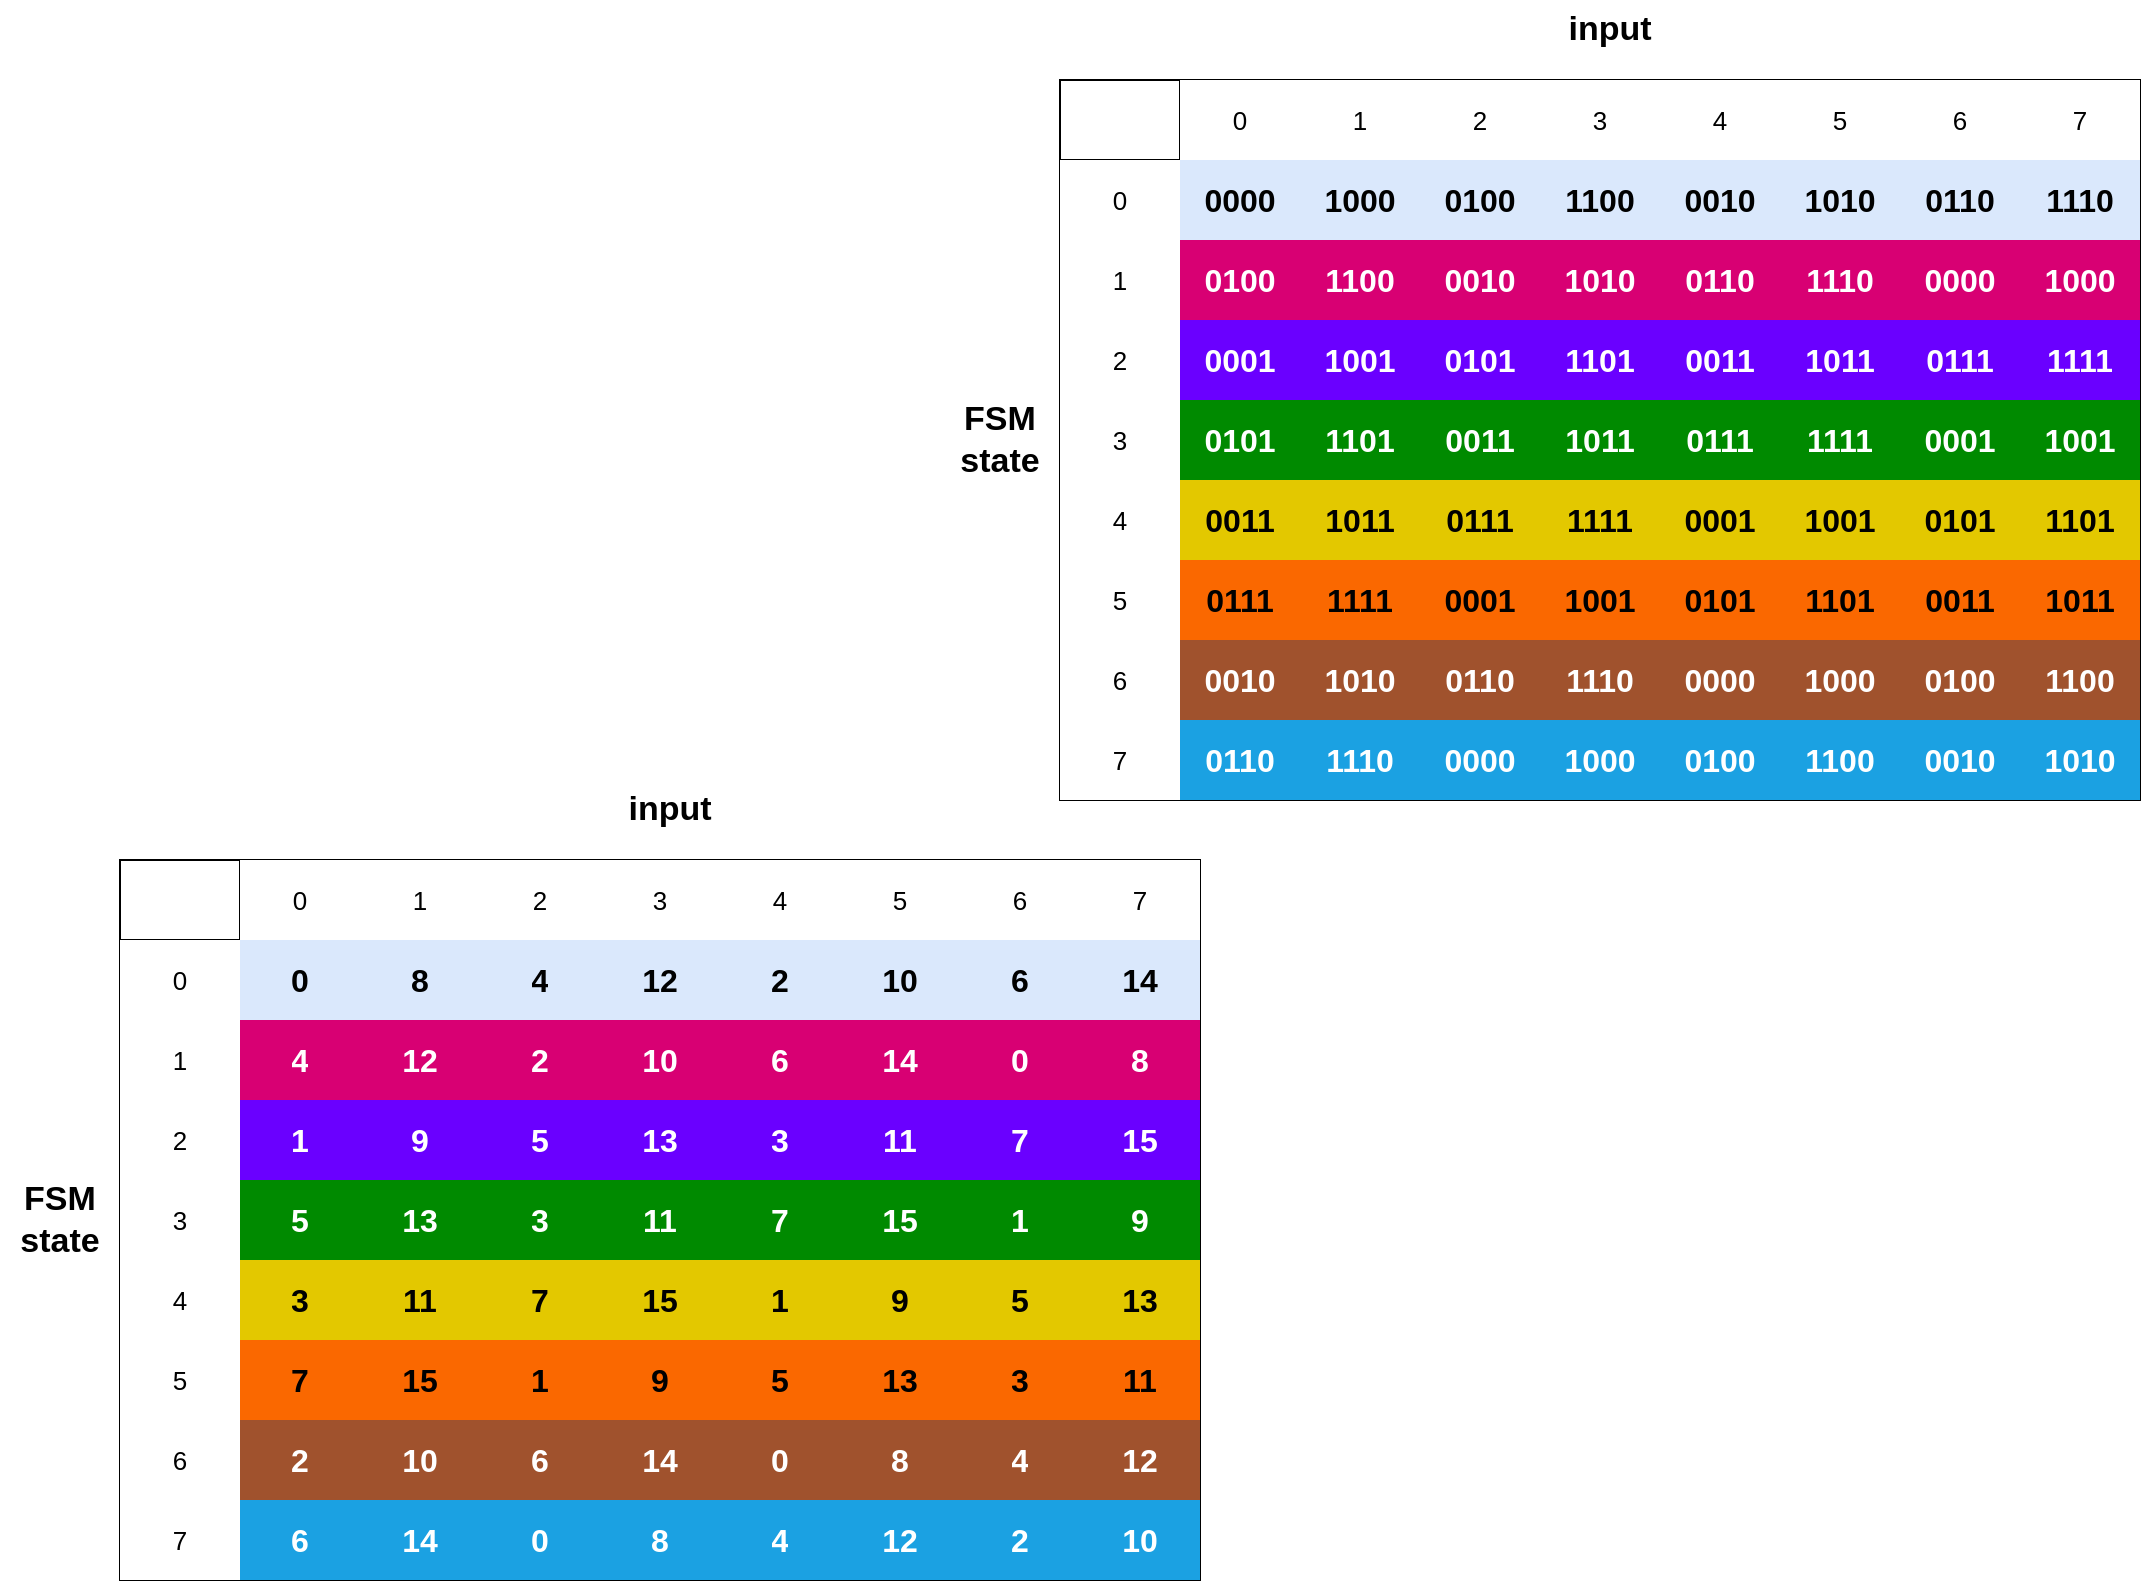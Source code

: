 <mxfile version="24.7.8" pages="3">
  <diagram id="3dEVeSJeNKf_m3HsS_za" name="tabla FSM B10">
    <mxGraphModel dx="2074" dy="1197" grid="1" gridSize="10" guides="1" tooltips="1" connect="1" arrows="1" fold="1" page="1" pageScale="1" pageWidth="1100" pageHeight="850" math="1" shadow="0">
      <root>
        <mxCell id="0" />
        <mxCell id="1" parent="0" />
        <mxCell id="5vSftLr2IqURYU0sIA8H-1" value="" style="shape=table;startSize=0;container=1;collapsible=0;childLayout=tableLayout;" parent="1" vertex="1">
          <mxGeometry x="70" y="480" width="540" height="360" as="geometry" />
        </mxCell>
        <mxCell id="5vSftLr2IqURYU0sIA8H-2" value="" style="shape=tableRow;horizontal=0;startSize=0;swimlaneHead=0;swimlaneBody=0;top=0;left=0;bottom=0;right=0;collapsible=0;dropTarget=0;fillColor=none;points=[[0,0.5],[1,0.5]];portConstraint=eastwest;fontStyle=0;fontSize=13;" parent="5vSftLr2IqURYU0sIA8H-1" vertex="1">
          <mxGeometry width="540" height="40" as="geometry" />
        </mxCell>
        <mxCell id="5vSftLr2IqURYU0sIA8H-3" value="" style="shape=partialRectangle;html=1;whiteSpace=wrap;connectable=0;overflow=hidden;fillColor=none;top=0;left=0;bottom=0;right=0;pointerEvents=1;strokeWidth=1;dashed=1;strokeColor=none;fontStyle=0;fontSize=13;" parent="5vSftLr2IqURYU0sIA8H-2" vertex="1">
          <mxGeometry width="60" height="40" as="geometry">
            <mxRectangle width="60" height="40" as="alternateBounds" />
          </mxGeometry>
        </mxCell>
        <mxCell id="5vSftLr2IqURYU0sIA8H-4" value="0" style="shape=partialRectangle;html=1;whiteSpace=wrap;connectable=0;overflow=hidden;top=0;left=0;bottom=0;right=0;pointerEvents=1;fontStyle=0;fontSize=13;" parent="5vSftLr2IqURYU0sIA8H-2" vertex="1">
          <mxGeometry x="60" width="60" height="40" as="geometry">
            <mxRectangle width="60" height="40" as="alternateBounds" />
          </mxGeometry>
        </mxCell>
        <mxCell id="5vSftLr2IqURYU0sIA8H-5" value="1" style="shape=partialRectangle;html=1;whiteSpace=wrap;connectable=0;overflow=hidden;top=0;left=0;bottom=0;right=0;pointerEvents=1;fontStyle=0;fontSize=13;" parent="5vSftLr2IqURYU0sIA8H-2" vertex="1">
          <mxGeometry x="120" width="60" height="40" as="geometry">
            <mxRectangle width="60" height="40" as="alternateBounds" />
          </mxGeometry>
        </mxCell>
        <mxCell id="5vSftLr2IqURYU0sIA8H-6" value="2" style="shape=partialRectangle;html=1;whiteSpace=wrap;connectable=0;overflow=hidden;top=0;left=0;bottom=0;right=0;pointerEvents=1;fontStyle=0;fontSize=13;" parent="5vSftLr2IqURYU0sIA8H-2" vertex="1">
          <mxGeometry x="180" width="60" height="40" as="geometry">
            <mxRectangle width="60" height="40" as="alternateBounds" />
          </mxGeometry>
        </mxCell>
        <mxCell id="5vSftLr2IqURYU0sIA8H-7" value="3" style="shape=partialRectangle;html=1;whiteSpace=wrap;connectable=0;overflow=hidden;top=0;left=0;bottom=0;right=0;pointerEvents=1;fontStyle=0;fontSize=13;" parent="5vSftLr2IqURYU0sIA8H-2" vertex="1">
          <mxGeometry x="240" width="60" height="40" as="geometry">
            <mxRectangle width="60" height="40" as="alternateBounds" />
          </mxGeometry>
        </mxCell>
        <mxCell id="5vSftLr2IqURYU0sIA8H-8" value="4" style="shape=partialRectangle;html=1;whiteSpace=wrap;connectable=0;overflow=hidden;top=0;left=0;bottom=0;right=0;pointerEvents=1;fontStyle=0;fontSize=13;" parent="5vSftLr2IqURYU0sIA8H-2" vertex="1">
          <mxGeometry x="300" width="60" height="40" as="geometry">
            <mxRectangle width="60" height="40" as="alternateBounds" />
          </mxGeometry>
        </mxCell>
        <mxCell id="5vSftLr2IqURYU0sIA8H-9" value="5" style="shape=partialRectangle;html=1;whiteSpace=wrap;connectable=0;overflow=hidden;top=0;left=0;bottom=0;right=0;pointerEvents=1;fontStyle=0;fontSize=13;" parent="5vSftLr2IqURYU0sIA8H-2" vertex="1">
          <mxGeometry x="360" width="60" height="40" as="geometry">
            <mxRectangle width="60" height="40" as="alternateBounds" />
          </mxGeometry>
        </mxCell>
        <mxCell id="5vSftLr2IqURYU0sIA8H-10" value="6" style="shape=partialRectangle;html=1;whiteSpace=wrap;connectable=0;overflow=hidden;top=0;left=0;bottom=0;right=0;pointerEvents=1;fontStyle=0;fontSize=13;" parent="5vSftLr2IqURYU0sIA8H-2" vertex="1">
          <mxGeometry x="420" width="60" height="40" as="geometry">
            <mxRectangle width="60" height="40" as="alternateBounds" />
          </mxGeometry>
        </mxCell>
        <mxCell id="5vSftLr2IqURYU0sIA8H-11" value="7" style="shape=partialRectangle;html=1;whiteSpace=wrap;connectable=0;overflow=hidden;top=0;left=0;bottom=0;right=0;pointerEvents=1;fontStyle=0;fontSize=13;" parent="5vSftLr2IqURYU0sIA8H-2" vertex="1">
          <mxGeometry x="480" width="60" height="40" as="geometry">
            <mxRectangle width="60" height="40" as="alternateBounds" />
          </mxGeometry>
        </mxCell>
        <mxCell id="5vSftLr2IqURYU0sIA8H-12" value="" style="shape=tableRow;horizontal=0;startSize=0;swimlaneHead=0;swimlaneBody=0;top=0;left=0;bottom=0;right=0;collapsible=0;dropTarget=0;fillColor=none;points=[[0,0.5],[1,0.5]];portConstraint=eastwest;" parent="5vSftLr2IqURYU0sIA8H-1" vertex="1">
          <mxGeometry y="40" width="540" height="40" as="geometry" />
        </mxCell>
        <mxCell id="5vSftLr2IqURYU0sIA8H-13" value="0" style="shape=partialRectangle;html=1;whiteSpace=wrap;connectable=0;overflow=hidden;top=0;left=0;bottom=0;right=0;pointerEvents=1;fontStyle=0;fontSize=13;" parent="5vSftLr2IqURYU0sIA8H-12" vertex="1">
          <mxGeometry width="60" height="40" as="geometry">
            <mxRectangle width="60" height="40" as="alternateBounds" />
          </mxGeometry>
        </mxCell>
        <mxCell id="5vSftLr2IqURYU0sIA8H-14" value="0" style="shape=partialRectangle;html=1;whiteSpace=wrap;connectable=0;overflow=hidden;fillColor=#dae8fc;top=0;left=0;bottom=0;right=0;pointerEvents=1;strokeColor=#6c8ebf;fontSize=16;fontStyle=1" parent="5vSftLr2IqURYU0sIA8H-12" vertex="1">
          <mxGeometry x="60" width="60" height="40" as="geometry">
            <mxRectangle width="60" height="40" as="alternateBounds" />
          </mxGeometry>
        </mxCell>
        <mxCell id="5vSftLr2IqURYU0sIA8H-15" value="8" style="shape=partialRectangle;html=1;whiteSpace=wrap;connectable=0;overflow=hidden;fillColor=#dae8fc;top=0;left=0;bottom=0;right=0;pointerEvents=1;strokeColor=#6c8ebf;fontSize=16;fontStyle=1" parent="5vSftLr2IqURYU0sIA8H-12" vertex="1">
          <mxGeometry x="120" width="60" height="40" as="geometry">
            <mxRectangle width="60" height="40" as="alternateBounds" />
          </mxGeometry>
        </mxCell>
        <mxCell id="5vSftLr2IqURYU0sIA8H-16" value="4" style="shape=partialRectangle;html=1;whiteSpace=wrap;connectable=0;overflow=hidden;fillColor=#dae8fc;top=0;left=0;bottom=0;right=0;pointerEvents=1;strokeColor=#6c8ebf;fontSize=16;fontStyle=1" parent="5vSftLr2IqURYU0sIA8H-12" vertex="1">
          <mxGeometry x="180" width="60" height="40" as="geometry">
            <mxRectangle width="60" height="40" as="alternateBounds" />
          </mxGeometry>
        </mxCell>
        <mxCell id="5vSftLr2IqURYU0sIA8H-17" value="12" style="shape=partialRectangle;html=1;whiteSpace=wrap;connectable=0;overflow=hidden;fillColor=#dae8fc;top=0;left=0;bottom=0;right=0;pointerEvents=1;strokeColor=#6c8ebf;fontSize=16;fontStyle=1" parent="5vSftLr2IqURYU0sIA8H-12" vertex="1">
          <mxGeometry x="240" width="60" height="40" as="geometry">
            <mxRectangle width="60" height="40" as="alternateBounds" />
          </mxGeometry>
        </mxCell>
        <mxCell id="5vSftLr2IqURYU0sIA8H-18" value="2" style="shape=partialRectangle;html=1;whiteSpace=wrap;connectable=0;overflow=hidden;fillColor=#dae8fc;top=0;left=0;bottom=0;right=0;pointerEvents=1;strokeColor=#6c8ebf;fontSize=16;fontStyle=1" parent="5vSftLr2IqURYU0sIA8H-12" vertex="1">
          <mxGeometry x="300" width="60" height="40" as="geometry">
            <mxRectangle width="60" height="40" as="alternateBounds" />
          </mxGeometry>
        </mxCell>
        <mxCell id="5vSftLr2IqURYU0sIA8H-19" value="10" style="shape=partialRectangle;html=1;whiteSpace=wrap;connectable=0;overflow=hidden;fillColor=#dae8fc;top=0;left=0;bottom=0;right=0;pointerEvents=1;strokeColor=#6c8ebf;fontSize=16;fontStyle=1" parent="5vSftLr2IqURYU0sIA8H-12" vertex="1">
          <mxGeometry x="360" width="60" height="40" as="geometry">
            <mxRectangle width="60" height="40" as="alternateBounds" />
          </mxGeometry>
        </mxCell>
        <mxCell id="5vSftLr2IqURYU0sIA8H-20" value="6" style="shape=partialRectangle;html=1;whiteSpace=wrap;connectable=0;overflow=hidden;fillColor=#dae8fc;top=0;left=0;bottom=0;right=0;pointerEvents=1;strokeColor=#6c8ebf;fontSize=16;fontStyle=1" parent="5vSftLr2IqURYU0sIA8H-12" vertex="1">
          <mxGeometry x="420" width="60" height="40" as="geometry">
            <mxRectangle width="60" height="40" as="alternateBounds" />
          </mxGeometry>
        </mxCell>
        <mxCell id="5vSftLr2IqURYU0sIA8H-21" value="14" style="shape=partialRectangle;html=1;whiteSpace=wrap;connectable=0;overflow=hidden;fillColor=#dae8fc;top=0;left=0;bottom=0;right=0;pointerEvents=1;strokeColor=#6c8ebf;fontSize=16;fontStyle=1" parent="5vSftLr2IqURYU0sIA8H-12" vertex="1">
          <mxGeometry x="480" width="60" height="40" as="geometry">
            <mxRectangle width="60" height="40" as="alternateBounds" />
          </mxGeometry>
        </mxCell>
        <mxCell id="5vSftLr2IqURYU0sIA8H-22" value="" style="shape=tableRow;horizontal=0;startSize=0;swimlaneHead=0;swimlaneBody=0;top=0;left=0;bottom=0;right=0;collapsible=0;dropTarget=0;fillColor=none;points=[[0,0.5],[1,0.5]];portConstraint=eastwest;" parent="5vSftLr2IqURYU0sIA8H-1" vertex="1">
          <mxGeometry y="80" width="540" height="40" as="geometry" />
        </mxCell>
        <mxCell id="5vSftLr2IqURYU0sIA8H-23" value="1" style="shape=partialRectangle;html=1;whiteSpace=wrap;connectable=0;overflow=hidden;top=0;left=0;bottom=0;right=0;pointerEvents=1;fontStyle=0;fontSize=13;" parent="5vSftLr2IqURYU0sIA8H-22" vertex="1">
          <mxGeometry width="60" height="40" as="geometry">
            <mxRectangle width="60" height="40" as="alternateBounds" />
          </mxGeometry>
        </mxCell>
        <mxCell id="5vSftLr2IqURYU0sIA8H-24" value="4" style="shape=partialRectangle;html=1;whiteSpace=wrap;connectable=0;overflow=hidden;fillColor=#d80073;top=0;left=0;bottom=0;right=0;pointerEvents=1;fontSize=16;fontStyle=1;fontColor=#ffffff;strokeColor=#A50040;" parent="5vSftLr2IqURYU0sIA8H-22" vertex="1">
          <mxGeometry x="60" width="60" height="40" as="geometry">
            <mxRectangle width="60" height="40" as="alternateBounds" />
          </mxGeometry>
        </mxCell>
        <mxCell id="5vSftLr2IqURYU0sIA8H-25" value="12" style="shape=partialRectangle;html=1;whiteSpace=wrap;connectable=0;overflow=hidden;fillColor=#d80073;top=0;left=0;bottom=0;right=0;pointerEvents=1;fontColor=#ffffff;strokeColor=#A50040;fontSize=16;fontStyle=1" parent="5vSftLr2IqURYU0sIA8H-22" vertex="1">
          <mxGeometry x="120" width="60" height="40" as="geometry">
            <mxRectangle width="60" height="40" as="alternateBounds" />
          </mxGeometry>
        </mxCell>
        <mxCell id="5vSftLr2IqURYU0sIA8H-26" value="2" style="shape=partialRectangle;html=1;whiteSpace=wrap;connectable=0;overflow=hidden;fillColor=#d80073;top=0;left=0;bottom=0;right=0;pointerEvents=1;fontSize=16;fontStyle=1;fontColor=#ffffff;strokeColor=#A50040;" parent="5vSftLr2IqURYU0sIA8H-22" vertex="1">
          <mxGeometry x="180" width="60" height="40" as="geometry">
            <mxRectangle width="60" height="40" as="alternateBounds" />
          </mxGeometry>
        </mxCell>
        <mxCell id="5vSftLr2IqURYU0sIA8H-27" value="10" style="shape=partialRectangle;html=1;whiteSpace=wrap;connectable=0;overflow=hidden;fillColor=#d80073;top=0;left=0;bottom=0;right=0;pointerEvents=1;fontColor=#ffffff;strokeColor=#A50040;fontSize=16;fontStyle=1" parent="5vSftLr2IqURYU0sIA8H-22" vertex="1">
          <mxGeometry x="240" width="60" height="40" as="geometry">
            <mxRectangle width="60" height="40" as="alternateBounds" />
          </mxGeometry>
        </mxCell>
        <mxCell id="5vSftLr2IqURYU0sIA8H-28" value="6" style="shape=partialRectangle;html=1;whiteSpace=wrap;connectable=0;overflow=hidden;fillColor=#d80073;top=0;left=0;bottom=0;right=0;pointerEvents=1;fontSize=16;fontStyle=1;fontColor=#ffffff;strokeColor=#A50040;" parent="5vSftLr2IqURYU0sIA8H-22" vertex="1">
          <mxGeometry x="300" width="60" height="40" as="geometry">
            <mxRectangle width="60" height="40" as="alternateBounds" />
          </mxGeometry>
        </mxCell>
        <mxCell id="5vSftLr2IqURYU0sIA8H-29" value="14" style="shape=partialRectangle;html=1;whiteSpace=wrap;connectable=0;overflow=hidden;fillColor=#d80073;top=0;left=0;bottom=0;right=0;pointerEvents=1;fontColor=#ffffff;strokeColor=#A50040;fontSize=16;fontStyle=1" parent="5vSftLr2IqURYU0sIA8H-22" vertex="1">
          <mxGeometry x="360" width="60" height="40" as="geometry">
            <mxRectangle width="60" height="40" as="alternateBounds" />
          </mxGeometry>
        </mxCell>
        <mxCell id="5vSftLr2IqURYU0sIA8H-30" value="0" style="shape=partialRectangle;html=1;whiteSpace=wrap;connectable=0;overflow=hidden;fillColor=#d80073;top=0;left=0;bottom=0;right=0;pointerEvents=1;fontSize=16;fontStyle=1;fontColor=#ffffff;strokeColor=#A50040;" parent="5vSftLr2IqURYU0sIA8H-22" vertex="1">
          <mxGeometry x="420" width="60" height="40" as="geometry">
            <mxRectangle width="60" height="40" as="alternateBounds" />
          </mxGeometry>
        </mxCell>
        <mxCell id="5vSftLr2IqURYU0sIA8H-31" value="8" style="shape=partialRectangle;html=1;whiteSpace=wrap;connectable=0;overflow=hidden;fillColor=#d80073;top=0;left=0;bottom=0;right=0;pointerEvents=1;fontColor=#ffffff;strokeColor=#A50040;fontSize=16;fontStyle=1" parent="5vSftLr2IqURYU0sIA8H-22" vertex="1">
          <mxGeometry x="480" width="60" height="40" as="geometry">
            <mxRectangle width="60" height="40" as="alternateBounds" />
          </mxGeometry>
        </mxCell>
        <mxCell id="5vSftLr2IqURYU0sIA8H-32" value="" style="shape=tableRow;horizontal=0;startSize=0;swimlaneHead=0;swimlaneBody=0;top=0;left=0;bottom=0;right=0;collapsible=0;dropTarget=0;fillColor=none;points=[[0,0.5],[1,0.5]];portConstraint=eastwest;" parent="5vSftLr2IqURYU0sIA8H-1" vertex="1">
          <mxGeometry y="120" width="540" height="40" as="geometry" />
        </mxCell>
        <mxCell id="5vSftLr2IqURYU0sIA8H-33" value="2" style="shape=partialRectangle;html=1;whiteSpace=wrap;connectable=0;overflow=hidden;top=0;left=0;bottom=0;right=0;pointerEvents=1;fontStyle=0;fontSize=13;" parent="5vSftLr2IqURYU0sIA8H-32" vertex="1">
          <mxGeometry width="60" height="40" as="geometry">
            <mxRectangle width="60" height="40" as="alternateBounds" />
          </mxGeometry>
        </mxCell>
        <mxCell id="5vSftLr2IqURYU0sIA8H-34" value="1" style="shape=partialRectangle;html=1;whiteSpace=wrap;connectable=0;overflow=hidden;fillColor=#6a00ff;top=0;left=0;bottom=0;right=0;pointerEvents=1;fontColor=#ffffff;strokeColor=#3700CC;fontSize=16;fontStyle=1" parent="5vSftLr2IqURYU0sIA8H-32" vertex="1">
          <mxGeometry x="60" width="60" height="40" as="geometry">
            <mxRectangle width="60" height="40" as="alternateBounds" />
          </mxGeometry>
        </mxCell>
        <mxCell id="5vSftLr2IqURYU0sIA8H-35" value="9" style="shape=partialRectangle;html=1;whiteSpace=wrap;connectable=0;overflow=hidden;fillColor=#6a00ff;top=0;left=0;bottom=0;right=0;pointerEvents=1;fontColor=#ffffff;strokeColor=#3700CC;fontSize=16;fontStyle=1" parent="5vSftLr2IqURYU0sIA8H-32" vertex="1">
          <mxGeometry x="120" width="60" height="40" as="geometry">
            <mxRectangle width="60" height="40" as="alternateBounds" />
          </mxGeometry>
        </mxCell>
        <mxCell id="5vSftLr2IqURYU0sIA8H-36" value="5" style="shape=partialRectangle;html=1;whiteSpace=wrap;connectable=0;overflow=hidden;fillColor=#6a00ff;top=0;left=0;bottom=0;right=0;pointerEvents=1;fontColor=#ffffff;strokeColor=#3700CC;fontSize=16;fontStyle=1" parent="5vSftLr2IqURYU0sIA8H-32" vertex="1">
          <mxGeometry x="180" width="60" height="40" as="geometry">
            <mxRectangle width="60" height="40" as="alternateBounds" />
          </mxGeometry>
        </mxCell>
        <mxCell id="5vSftLr2IqURYU0sIA8H-37" value="13" style="shape=partialRectangle;html=1;whiteSpace=wrap;connectable=0;overflow=hidden;fillColor=#6a00ff;top=0;left=0;bottom=0;right=0;pointerEvents=1;fontColor=#ffffff;strokeColor=#3700CC;fontSize=16;fontStyle=1" parent="5vSftLr2IqURYU0sIA8H-32" vertex="1">
          <mxGeometry x="240" width="60" height="40" as="geometry">
            <mxRectangle width="60" height="40" as="alternateBounds" />
          </mxGeometry>
        </mxCell>
        <mxCell id="5vSftLr2IqURYU0sIA8H-38" value="3" style="shape=partialRectangle;html=1;whiteSpace=wrap;connectable=0;overflow=hidden;fillColor=#6a00ff;top=0;left=0;bottom=0;right=0;pointerEvents=1;fontColor=#ffffff;strokeColor=#3700CC;fontSize=16;fontStyle=1" parent="5vSftLr2IqURYU0sIA8H-32" vertex="1">
          <mxGeometry x="300" width="60" height="40" as="geometry">
            <mxRectangle width="60" height="40" as="alternateBounds" />
          </mxGeometry>
        </mxCell>
        <mxCell id="5vSftLr2IqURYU0sIA8H-39" value="11" style="shape=partialRectangle;html=1;whiteSpace=wrap;connectable=0;overflow=hidden;fillColor=#6a00ff;top=0;left=0;bottom=0;right=0;pointerEvents=1;fontColor=#ffffff;strokeColor=#3700CC;fontSize=16;fontStyle=1" parent="5vSftLr2IqURYU0sIA8H-32" vertex="1">
          <mxGeometry x="360" width="60" height="40" as="geometry">
            <mxRectangle width="60" height="40" as="alternateBounds" />
          </mxGeometry>
        </mxCell>
        <mxCell id="5vSftLr2IqURYU0sIA8H-40" value="7" style="shape=partialRectangle;html=1;whiteSpace=wrap;connectable=0;overflow=hidden;fillColor=#6a00ff;top=0;left=0;bottom=0;right=0;pointerEvents=1;fontColor=#ffffff;strokeColor=#3700CC;fontSize=16;fontStyle=1" parent="5vSftLr2IqURYU0sIA8H-32" vertex="1">
          <mxGeometry x="420" width="60" height="40" as="geometry">
            <mxRectangle width="60" height="40" as="alternateBounds" />
          </mxGeometry>
        </mxCell>
        <mxCell id="5vSftLr2IqURYU0sIA8H-41" value="15" style="shape=partialRectangle;html=1;whiteSpace=wrap;connectable=0;overflow=hidden;fillColor=#6a00ff;top=0;left=0;bottom=0;right=0;pointerEvents=1;fontColor=#ffffff;strokeColor=#3700CC;fontSize=16;fontStyle=1" parent="5vSftLr2IqURYU0sIA8H-32" vertex="1">
          <mxGeometry x="480" width="60" height="40" as="geometry">
            <mxRectangle width="60" height="40" as="alternateBounds" />
          </mxGeometry>
        </mxCell>
        <mxCell id="5vSftLr2IqURYU0sIA8H-42" value="" style="shape=tableRow;horizontal=0;startSize=0;swimlaneHead=0;swimlaneBody=0;top=0;left=0;bottom=0;right=0;collapsible=0;dropTarget=0;fillColor=none;points=[[0,0.5],[1,0.5]];portConstraint=eastwest;" parent="5vSftLr2IqURYU0sIA8H-1" vertex="1">
          <mxGeometry y="160" width="540" height="40" as="geometry" />
        </mxCell>
        <mxCell id="5vSftLr2IqURYU0sIA8H-43" value="3" style="shape=partialRectangle;html=1;whiteSpace=wrap;connectable=0;overflow=hidden;top=0;left=0;bottom=0;right=0;pointerEvents=1;fontStyle=0;fontSize=13;" parent="5vSftLr2IqURYU0sIA8H-42" vertex="1">
          <mxGeometry width="60" height="40" as="geometry">
            <mxRectangle width="60" height="40" as="alternateBounds" />
          </mxGeometry>
        </mxCell>
        <mxCell id="5vSftLr2IqURYU0sIA8H-44" value="5" style="shape=partialRectangle;html=1;whiteSpace=wrap;connectable=0;overflow=hidden;fillColor=#008a00;top=0;left=0;bottom=0;right=0;pointerEvents=1;fontSize=16;fontStyle=1;fontColor=#ffffff;strokeColor=#005700;" parent="5vSftLr2IqURYU0sIA8H-42" vertex="1">
          <mxGeometry x="60" width="60" height="40" as="geometry">
            <mxRectangle width="60" height="40" as="alternateBounds" />
          </mxGeometry>
        </mxCell>
        <mxCell id="5vSftLr2IqURYU0sIA8H-45" value="13" style="shape=partialRectangle;html=1;whiteSpace=wrap;connectable=0;overflow=hidden;fillColor=#008a00;top=0;left=0;bottom=0;right=0;pointerEvents=1;fontColor=#ffffff;strokeColor=#005700;fontSize=16;fontStyle=1" parent="5vSftLr2IqURYU0sIA8H-42" vertex="1">
          <mxGeometry x="120" width="60" height="40" as="geometry">
            <mxRectangle width="60" height="40" as="alternateBounds" />
          </mxGeometry>
        </mxCell>
        <mxCell id="5vSftLr2IqURYU0sIA8H-46" value="3" style="shape=partialRectangle;html=1;whiteSpace=wrap;connectable=0;overflow=hidden;fillColor=#008a00;top=0;left=0;bottom=0;right=0;pointerEvents=1;fontSize=16;fontStyle=1;fontColor=#ffffff;strokeColor=#005700;" parent="5vSftLr2IqURYU0sIA8H-42" vertex="1">
          <mxGeometry x="180" width="60" height="40" as="geometry">
            <mxRectangle width="60" height="40" as="alternateBounds" />
          </mxGeometry>
        </mxCell>
        <mxCell id="5vSftLr2IqURYU0sIA8H-47" value="11" style="shape=partialRectangle;html=1;whiteSpace=wrap;connectable=0;overflow=hidden;fillColor=#008a00;top=0;left=0;bottom=0;right=0;pointerEvents=1;fontColor=#ffffff;strokeColor=#005700;fontSize=16;fontStyle=1" parent="5vSftLr2IqURYU0sIA8H-42" vertex="1">
          <mxGeometry x="240" width="60" height="40" as="geometry">
            <mxRectangle width="60" height="40" as="alternateBounds" />
          </mxGeometry>
        </mxCell>
        <mxCell id="5vSftLr2IqURYU0sIA8H-48" value="7" style="shape=partialRectangle;html=1;whiteSpace=wrap;connectable=0;overflow=hidden;fillColor=#008a00;top=0;left=0;bottom=0;right=0;pointerEvents=1;fontSize=16;fontStyle=1;fontColor=#ffffff;strokeColor=#005700;" parent="5vSftLr2IqURYU0sIA8H-42" vertex="1">
          <mxGeometry x="300" width="60" height="40" as="geometry">
            <mxRectangle width="60" height="40" as="alternateBounds" />
          </mxGeometry>
        </mxCell>
        <mxCell id="5vSftLr2IqURYU0sIA8H-49" value="15" style="shape=partialRectangle;html=1;whiteSpace=wrap;connectable=0;overflow=hidden;fillColor=#008a00;top=0;left=0;bottom=0;right=0;pointerEvents=1;fontColor=#ffffff;strokeColor=#005700;fontSize=16;fontStyle=1" parent="5vSftLr2IqURYU0sIA8H-42" vertex="1">
          <mxGeometry x="360" width="60" height="40" as="geometry">
            <mxRectangle width="60" height="40" as="alternateBounds" />
          </mxGeometry>
        </mxCell>
        <mxCell id="5vSftLr2IqURYU0sIA8H-50" value="1" style="shape=partialRectangle;html=1;whiteSpace=wrap;connectable=0;overflow=hidden;fillColor=#008a00;top=0;left=0;bottom=0;right=0;pointerEvents=1;fontSize=16;fontStyle=1;fontColor=#ffffff;strokeColor=#005700;" parent="5vSftLr2IqURYU0sIA8H-42" vertex="1">
          <mxGeometry x="420" width="60" height="40" as="geometry">
            <mxRectangle width="60" height="40" as="alternateBounds" />
          </mxGeometry>
        </mxCell>
        <mxCell id="5vSftLr2IqURYU0sIA8H-51" value="9" style="shape=partialRectangle;html=1;whiteSpace=wrap;connectable=0;overflow=hidden;fillColor=#008a00;top=0;left=0;bottom=0;right=0;pointerEvents=1;fontColor=#ffffff;strokeColor=#005700;fontSize=16;fontStyle=1" parent="5vSftLr2IqURYU0sIA8H-42" vertex="1">
          <mxGeometry x="480" width="60" height="40" as="geometry">
            <mxRectangle width="60" height="40" as="alternateBounds" />
          </mxGeometry>
        </mxCell>
        <mxCell id="5vSftLr2IqURYU0sIA8H-52" value="" style="shape=tableRow;horizontal=0;startSize=0;swimlaneHead=0;swimlaneBody=0;top=0;left=0;bottom=0;right=0;collapsible=0;dropTarget=0;fillColor=none;points=[[0,0.5],[1,0.5]];portConstraint=eastwest;" parent="5vSftLr2IqURYU0sIA8H-1" vertex="1">
          <mxGeometry y="200" width="540" height="40" as="geometry" />
        </mxCell>
        <mxCell id="5vSftLr2IqURYU0sIA8H-53" value="4" style="shape=partialRectangle;html=1;whiteSpace=wrap;connectable=0;overflow=hidden;top=0;left=0;bottom=0;right=0;pointerEvents=1;fontStyle=0;fontSize=13;" parent="5vSftLr2IqURYU0sIA8H-52" vertex="1">
          <mxGeometry width="60" height="40" as="geometry">
            <mxRectangle width="60" height="40" as="alternateBounds" />
          </mxGeometry>
        </mxCell>
        <mxCell id="5vSftLr2IqURYU0sIA8H-54" value="3" style="shape=partialRectangle;html=1;whiteSpace=wrap;connectable=0;overflow=hidden;fillColor=#e3c800;top=0;left=0;bottom=0;right=0;pointerEvents=1;fontColor=#000000;strokeColor=#B09500;fontSize=16;fontStyle=1" parent="5vSftLr2IqURYU0sIA8H-52" vertex="1">
          <mxGeometry x="60" width="60" height="40" as="geometry">
            <mxRectangle width="60" height="40" as="alternateBounds" />
          </mxGeometry>
        </mxCell>
        <mxCell id="5vSftLr2IqURYU0sIA8H-55" value="11" style="shape=partialRectangle;html=1;whiteSpace=wrap;connectable=0;overflow=hidden;fillColor=#e3c800;top=0;left=0;bottom=0;right=0;pointerEvents=1;fontColor=#000000;strokeColor=#B09500;fontSize=16;fontStyle=1" parent="5vSftLr2IqURYU0sIA8H-52" vertex="1">
          <mxGeometry x="120" width="60" height="40" as="geometry">
            <mxRectangle width="60" height="40" as="alternateBounds" />
          </mxGeometry>
        </mxCell>
        <mxCell id="5vSftLr2IqURYU0sIA8H-56" value="7" style="shape=partialRectangle;html=1;whiteSpace=wrap;connectable=0;overflow=hidden;fillColor=#e3c800;top=0;left=0;bottom=0;right=0;pointerEvents=1;fontColor=#000000;strokeColor=#B09500;fontSize=16;fontStyle=1" parent="5vSftLr2IqURYU0sIA8H-52" vertex="1">
          <mxGeometry x="180" width="60" height="40" as="geometry">
            <mxRectangle width="60" height="40" as="alternateBounds" />
          </mxGeometry>
        </mxCell>
        <mxCell id="5vSftLr2IqURYU0sIA8H-57" value="15" style="shape=partialRectangle;html=1;whiteSpace=wrap;connectable=0;overflow=hidden;fillColor=#e3c800;top=0;left=0;bottom=0;right=0;pointerEvents=1;fontColor=#000000;strokeColor=#B09500;fontSize=16;fontStyle=1" parent="5vSftLr2IqURYU0sIA8H-52" vertex="1">
          <mxGeometry x="240" width="60" height="40" as="geometry">
            <mxRectangle width="60" height="40" as="alternateBounds" />
          </mxGeometry>
        </mxCell>
        <mxCell id="5vSftLr2IqURYU0sIA8H-58" value="1" style="shape=partialRectangle;html=1;whiteSpace=wrap;connectable=0;overflow=hidden;fillColor=#e3c800;top=0;left=0;bottom=0;right=0;pointerEvents=1;fontColor=#000000;strokeColor=#B09500;fontSize=16;fontStyle=1" parent="5vSftLr2IqURYU0sIA8H-52" vertex="1">
          <mxGeometry x="300" width="60" height="40" as="geometry">
            <mxRectangle width="60" height="40" as="alternateBounds" />
          </mxGeometry>
        </mxCell>
        <mxCell id="5vSftLr2IqURYU0sIA8H-59" value="9" style="shape=partialRectangle;html=1;whiteSpace=wrap;connectable=0;overflow=hidden;fillColor=#e3c800;top=0;left=0;bottom=0;right=0;pointerEvents=1;fontColor=#000000;strokeColor=#B09500;fontSize=16;fontStyle=1" parent="5vSftLr2IqURYU0sIA8H-52" vertex="1">
          <mxGeometry x="360" width="60" height="40" as="geometry">
            <mxRectangle width="60" height="40" as="alternateBounds" />
          </mxGeometry>
        </mxCell>
        <mxCell id="5vSftLr2IqURYU0sIA8H-60" value="5" style="shape=partialRectangle;html=1;whiteSpace=wrap;connectable=0;overflow=hidden;fillColor=#e3c800;top=0;left=0;bottom=0;right=0;pointerEvents=1;fontColor=#000000;strokeColor=#B09500;fontSize=16;fontStyle=1" parent="5vSftLr2IqURYU0sIA8H-52" vertex="1">
          <mxGeometry x="420" width="60" height="40" as="geometry">
            <mxRectangle width="60" height="40" as="alternateBounds" />
          </mxGeometry>
        </mxCell>
        <mxCell id="5vSftLr2IqURYU0sIA8H-61" value="13" style="shape=partialRectangle;html=1;whiteSpace=wrap;connectable=0;overflow=hidden;fillColor=#e3c800;top=0;left=0;bottom=0;right=0;pointerEvents=1;fontColor=#000000;strokeColor=#B09500;fontSize=16;fontStyle=1" parent="5vSftLr2IqURYU0sIA8H-52" vertex="1">
          <mxGeometry x="480" width="60" height="40" as="geometry">
            <mxRectangle width="60" height="40" as="alternateBounds" />
          </mxGeometry>
        </mxCell>
        <mxCell id="5vSftLr2IqURYU0sIA8H-62" value="" style="shape=tableRow;horizontal=0;startSize=0;swimlaneHead=0;swimlaneBody=0;top=0;left=0;bottom=0;right=0;collapsible=0;dropTarget=0;fillColor=none;points=[[0,0.5],[1,0.5]];portConstraint=eastwest;" parent="5vSftLr2IqURYU0sIA8H-1" vertex="1">
          <mxGeometry y="240" width="540" height="40" as="geometry" />
        </mxCell>
        <mxCell id="5vSftLr2IqURYU0sIA8H-63" value="5" style="shape=partialRectangle;html=1;whiteSpace=wrap;connectable=0;overflow=hidden;top=0;left=0;bottom=0;right=0;pointerEvents=1;fontStyle=0;fontSize=13;" parent="5vSftLr2IqURYU0sIA8H-62" vertex="1">
          <mxGeometry width="60" height="40" as="geometry">
            <mxRectangle width="60" height="40" as="alternateBounds" />
          </mxGeometry>
        </mxCell>
        <mxCell id="5vSftLr2IqURYU0sIA8H-64" value="7" style="shape=partialRectangle;html=1;whiteSpace=wrap;connectable=0;overflow=hidden;fillColor=#fa6800;top=0;left=0;bottom=0;right=0;pointerEvents=1;fontSize=16;fontStyle=1;fontColor=#000000;strokeColor=#C73500;" parent="5vSftLr2IqURYU0sIA8H-62" vertex="1">
          <mxGeometry x="60" width="60" height="40" as="geometry">
            <mxRectangle width="60" height="40" as="alternateBounds" />
          </mxGeometry>
        </mxCell>
        <mxCell id="5vSftLr2IqURYU0sIA8H-65" value="15" style="shape=partialRectangle;html=1;whiteSpace=wrap;connectable=0;overflow=hidden;fillColor=#fa6800;top=0;left=0;bottom=0;right=0;pointerEvents=1;fontColor=#000000;strokeColor=#C73500;fontSize=16;fontStyle=1" parent="5vSftLr2IqURYU0sIA8H-62" vertex="1">
          <mxGeometry x="120" width="60" height="40" as="geometry">
            <mxRectangle width="60" height="40" as="alternateBounds" />
          </mxGeometry>
        </mxCell>
        <mxCell id="5vSftLr2IqURYU0sIA8H-66" value="1" style="shape=partialRectangle;html=1;whiteSpace=wrap;connectable=0;overflow=hidden;fillColor=#fa6800;top=0;left=0;bottom=0;right=0;pointerEvents=1;fontSize=16;fontStyle=1;fontColor=#000000;strokeColor=#C73500;" parent="5vSftLr2IqURYU0sIA8H-62" vertex="1">
          <mxGeometry x="180" width="60" height="40" as="geometry">
            <mxRectangle width="60" height="40" as="alternateBounds" />
          </mxGeometry>
        </mxCell>
        <mxCell id="5vSftLr2IqURYU0sIA8H-67" value="9" style="shape=partialRectangle;html=1;whiteSpace=wrap;connectable=0;overflow=hidden;fillColor=#fa6800;top=0;left=0;bottom=0;right=0;pointerEvents=1;fontColor=#000000;strokeColor=#C73500;fontSize=16;fontStyle=1" parent="5vSftLr2IqURYU0sIA8H-62" vertex="1">
          <mxGeometry x="240" width="60" height="40" as="geometry">
            <mxRectangle width="60" height="40" as="alternateBounds" />
          </mxGeometry>
        </mxCell>
        <mxCell id="5vSftLr2IqURYU0sIA8H-68" value="5" style="shape=partialRectangle;html=1;whiteSpace=wrap;connectable=0;overflow=hidden;fillColor=#fa6800;top=0;left=0;bottom=0;right=0;pointerEvents=1;fontSize=16;fontStyle=1;fontColor=#000000;strokeColor=#C73500;" parent="5vSftLr2IqURYU0sIA8H-62" vertex="1">
          <mxGeometry x="300" width="60" height="40" as="geometry">
            <mxRectangle width="60" height="40" as="alternateBounds" />
          </mxGeometry>
        </mxCell>
        <mxCell id="5vSftLr2IqURYU0sIA8H-69" value="13" style="shape=partialRectangle;html=1;whiteSpace=wrap;connectable=0;overflow=hidden;fillColor=#fa6800;top=0;left=0;bottom=0;right=0;pointerEvents=1;fontColor=#000000;strokeColor=#C73500;fontSize=16;fontStyle=1" parent="5vSftLr2IqURYU0sIA8H-62" vertex="1">
          <mxGeometry x="360" width="60" height="40" as="geometry">
            <mxRectangle width="60" height="40" as="alternateBounds" />
          </mxGeometry>
        </mxCell>
        <mxCell id="5vSftLr2IqURYU0sIA8H-70" value="3" style="shape=partialRectangle;html=1;whiteSpace=wrap;connectable=0;overflow=hidden;fillColor=#fa6800;top=0;left=0;bottom=0;right=0;pointerEvents=1;fontSize=16;fontStyle=1;fontColor=#000000;strokeColor=#C73500;" parent="5vSftLr2IqURYU0sIA8H-62" vertex="1">
          <mxGeometry x="420" width="60" height="40" as="geometry">
            <mxRectangle width="60" height="40" as="alternateBounds" />
          </mxGeometry>
        </mxCell>
        <mxCell id="5vSftLr2IqURYU0sIA8H-71" value="11" style="shape=partialRectangle;html=1;whiteSpace=wrap;connectable=0;overflow=hidden;fillColor=#fa6800;top=0;left=0;bottom=0;right=0;pointerEvents=1;fontColor=#000000;strokeColor=#C73500;fontSize=16;fontStyle=1" parent="5vSftLr2IqURYU0sIA8H-62" vertex="1">
          <mxGeometry x="480" width="60" height="40" as="geometry">
            <mxRectangle width="60" height="40" as="alternateBounds" />
          </mxGeometry>
        </mxCell>
        <mxCell id="5vSftLr2IqURYU0sIA8H-72" value="" style="shape=tableRow;horizontal=0;startSize=0;swimlaneHead=0;swimlaneBody=0;top=0;left=0;bottom=0;right=0;collapsible=0;dropTarget=0;fillColor=none;points=[[0,0.5],[1,0.5]];portConstraint=eastwest;" parent="5vSftLr2IqURYU0sIA8H-1" vertex="1">
          <mxGeometry y="280" width="540" height="40" as="geometry" />
        </mxCell>
        <mxCell id="5vSftLr2IqURYU0sIA8H-73" value="6" style="shape=partialRectangle;html=1;whiteSpace=wrap;connectable=0;overflow=hidden;top=0;left=0;bottom=0;right=0;pointerEvents=1;fontStyle=0;fontSize=13;" parent="5vSftLr2IqURYU0sIA8H-72" vertex="1">
          <mxGeometry width="60" height="40" as="geometry">
            <mxRectangle width="60" height="40" as="alternateBounds" />
          </mxGeometry>
        </mxCell>
        <mxCell id="5vSftLr2IqURYU0sIA8H-74" value="2" style="shape=partialRectangle;html=1;whiteSpace=wrap;connectable=0;overflow=hidden;fillColor=#a0522d;top=0;left=0;bottom=0;right=0;pointerEvents=1;fontColor=#ffffff;strokeColor=#6D1F00;fontSize=16;fontStyle=1" parent="5vSftLr2IqURYU0sIA8H-72" vertex="1">
          <mxGeometry x="60" width="60" height="40" as="geometry">
            <mxRectangle width="60" height="40" as="alternateBounds" />
          </mxGeometry>
        </mxCell>
        <mxCell id="5vSftLr2IqURYU0sIA8H-75" value="10" style="shape=partialRectangle;html=1;whiteSpace=wrap;connectable=0;overflow=hidden;fillColor=#a0522d;top=0;left=0;bottom=0;right=0;pointerEvents=1;fontColor=#ffffff;strokeColor=#6D1F00;fontSize=16;fontStyle=1" parent="5vSftLr2IqURYU0sIA8H-72" vertex="1">
          <mxGeometry x="120" width="60" height="40" as="geometry">
            <mxRectangle width="60" height="40" as="alternateBounds" />
          </mxGeometry>
        </mxCell>
        <mxCell id="5vSftLr2IqURYU0sIA8H-76" value="6" style="shape=partialRectangle;html=1;whiteSpace=wrap;connectable=0;overflow=hidden;fillColor=#a0522d;top=0;left=0;bottom=0;right=0;pointerEvents=1;fontColor=#ffffff;strokeColor=#6D1F00;fontSize=16;fontStyle=1" parent="5vSftLr2IqURYU0sIA8H-72" vertex="1">
          <mxGeometry x="180" width="60" height="40" as="geometry">
            <mxRectangle width="60" height="40" as="alternateBounds" />
          </mxGeometry>
        </mxCell>
        <mxCell id="5vSftLr2IqURYU0sIA8H-77" value="14" style="shape=partialRectangle;html=1;whiteSpace=wrap;connectable=0;overflow=hidden;fillColor=#a0522d;top=0;left=0;bottom=0;right=0;pointerEvents=1;fontColor=#ffffff;strokeColor=#6D1F00;fontSize=16;fontStyle=1" parent="5vSftLr2IqURYU0sIA8H-72" vertex="1">
          <mxGeometry x="240" width="60" height="40" as="geometry">
            <mxRectangle width="60" height="40" as="alternateBounds" />
          </mxGeometry>
        </mxCell>
        <mxCell id="5vSftLr2IqURYU0sIA8H-78" value="0" style="shape=partialRectangle;html=1;whiteSpace=wrap;connectable=0;overflow=hidden;fillColor=#a0522d;top=0;left=0;bottom=0;right=0;pointerEvents=1;fontColor=#ffffff;strokeColor=#6D1F00;fontSize=16;fontStyle=1" parent="5vSftLr2IqURYU0sIA8H-72" vertex="1">
          <mxGeometry x="300" width="60" height="40" as="geometry">
            <mxRectangle width="60" height="40" as="alternateBounds" />
          </mxGeometry>
        </mxCell>
        <mxCell id="5vSftLr2IqURYU0sIA8H-79" value="8" style="shape=partialRectangle;html=1;whiteSpace=wrap;connectable=0;overflow=hidden;fillColor=#a0522d;top=0;left=0;bottom=0;right=0;pointerEvents=1;fontColor=#ffffff;strokeColor=#6D1F00;fontSize=16;fontStyle=1" parent="5vSftLr2IqURYU0sIA8H-72" vertex="1">
          <mxGeometry x="360" width="60" height="40" as="geometry">
            <mxRectangle width="60" height="40" as="alternateBounds" />
          </mxGeometry>
        </mxCell>
        <mxCell id="5vSftLr2IqURYU0sIA8H-80" value="4" style="shape=partialRectangle;html=1;whiteSpace=wrap;connectable=0;overflow=hidden;fillColor=#a0522d;top=0;left=0;bottom=0;right=0;pointerEvents=1;fontColor=#ffffff;strokeColor=#6D1F00;fontSize=16;fontStyle=1" parent="5vSftLr2IqURYU0sIA8H-72" vertex="1">
          <mxGeometry x="420" width="60" height="40" as="geometry">
            <mxRectangle width="60" height="40" as="alternateBounds" />
          </mxGeometry>
        </mxCell>
        <mxCell id="5vSftLr2IqURYU0sIA8H-81" value="12" style="shape=partialRectangle;html=1;whiteSpace=wrap;connectable=0;overflow=hidden;fillColor=#a0522d;top=0;left=0;bottom=0;right=0;pointerEvents=1;fontColor=#ffffff;strokeColor=#6D1F00;fontSize=16;fontStyle=1" parent="5vSftLr2IqURYU0sIA8H-72" vertex="1">
          <mxGeometry x="480" width="60" height="40" as="geometry">
            <mxRectangle width="60" height="40" as="alternateBounds" />
          </mxGeometry>
        </mxCell>
        <mxCell id="5vSftLr2IqURYU0sIA8H-82" value="" style="shape=tableRow;horizontal=0;startSize=0;swimlaneHead=0;swimlaneBody=0;top=0;left=0;bottom=0;right=0;collapsible=0;dropTarget=0;fillColor=none;points=[[0,0.5],[1,0.5]];portConstraint=eastwest;" parent="5vSftLr2IqURYU0sIA8H-1" vertex="1">
          <mxGeometry y="320" width="540" height="40" as="geometry" />
        </mxCell>
        <mxCell id="5vSftLr2IqURYU0sIA8H-83" value="7" style="shape=partialRectangle;html=1;whiteSpace=wrap;connectable=0;overflow=hidden;top=0;left=0;bottom=0;right=0;pointerEvents=1;fontStyle=0;fontSize=13;" parent="5vSftLr2IqURYU0sIA8H-82" vertex="1">
          <mxGeometry width="60" height="40" as="geometry">
            <mxRectangle width="60" height="40" as="alternateBounds" />
          </mxGeometry>
        </mxCell>
        <mxCell id="5vSftLr2IqURYU0sIA8H-84" value="6" style="shape=partialRectangle;html=1;whiteSpace=wrap;connectable=0;overflow=hidden;fillColor=#1ba1e2;top=0;left=0;bottom=0;right=0;pointerEvents=1;fontSize=16;fontStyle=1;fontColor=#ffffff;strokeColor=#006EAF;" parent="5vSftLr2IqURYU0sIA8H-82" vertex="1">
          <mxGeometry x="60" width="60" height="40" as="geometry">
            <mxRectangle width="60" height="40" as="alternateBounds" />
          </mxGeometry>
        </mxCell>
        <mxCell id="5vSftLr2IqURYU0sIA8H-85" value="14" style="shape=partialRectangle;html=1;whiteSpace=wrap;connectable=0;overflow=hidden;fillColor=#1ba1e2;top=0;left=0;bottom=0;right=0;pointerEvents=1;fontColor=#ffffff;strokeColor=#006EAF;fontSize=16;fontStyle=1" parent="5vSftLr2IqURYU0sIA8H-82" vertex="1">
          <mxGeometry x="120" width="60" height="40" as="geometry">
            <mxRectangle width="60" height="40" as="alternateBounds" />
          </mxGeometry>
        </mxCell>
        <mxCell id="5vSftLr2IqURYU0sIA8H-86" value="0" style="shape=partialRectangle;html=1;whiteSpace=wrap;connectable=0;overflow=hidden;fillColor=#1ba1e2;top=0;left=0;bottom=0;right=0;pointerEvents=1;fontSize=16;fontStyle=1;fontColor=#ffffff;strokeColor=#006EAF;" parent="5vSftLr2IqURYU0sIA8H-82" vertex="1">
          <mxGeometry x="180" width="60" height="40" as="geometry">
            <mxRectangle width="60" height="40" as="alternateBounds" />
          </mxGeometry>
        </mxCell>
        <mxCell id="5vSftLr2IqURYU0sIA8H-87" value="8" style="shape=partialRectangle;html=1;whiteSpace=wrap;connectable=0;overflow=hidden;fillColor=#1ba1e2;top=0;left=0;bottom=0;right=0;pointerEvents=1;fontColor=#ffffff;strokeColor=#006EAF;fontSize=16;fontStyle=1" parent="5vSftLr2IqURYU0sIA8H-82" vertex="1">
          <mxGeometry x="240" width="60" height="40" as="geometry">
            <mxRectangle width="60" height="40" as="alternateBounds" />
          </mxGeometry>
        </mxCell>
        <mxCell id="5vSftLr2IqURYU0sIA8H-88" value="4" style="shape=partialRectangle;html=1;whiteSpace=wrap;connectable=0;overflow=hidden;fillColor=#1ba1e2;top=0;left=0;bottom=0;right=0;pointerEvents=1;fontSize=16;fontStyle=1;fontColor=#ffffff;strokeColor=#006EAF;" parent="5vSftLr2IqURYU0sIA8H-82" vertex="1">
          <mxGeometry x="300" width="60" height="40" as="geometry">
            <mxRectangle width="60" height="40" as="alternateBounds" />
          </mxGeometry>
        </mxCell>
        <mxCell id="5vSftLr2IqURYU0sIA8H-89" value="12" style="shape=partialRectangle;html=1;whiteSpace=wrap;connectable=0;overflow=hidden;fillColor=#1ba1e2;top=0;left=0;bottom=0;right=0;pointerEvents=1;fontColor=#ffffff;strokeColor=#006EAF;fontSize=16;fontStyle=1" parent="5vSftLr2IqURYU0sIA8H-82" vertex="1">
          <mxGeometry x="360" width="60" height="40" as="geometry">
            <mxRectangle width="60" height="40" as="alternateBounds" />
          </mxGeometry>
        </mxCell>
        <mxCell id="5vSftLr2IqURYU0sIA8H-90" value="2" style="shape=partialRectangle;html=1;whiteSpace=wrap;connectable=0;overflow=hidden;fillColor=#1ba1e2;top=0;left=0;bottom=0;right=0;pointerEvents=1;fontSize=16;fontStyle=1;fontColor=#ffffff;strokeColor=#006EAF;" parent="5vSftLr2IqURYU0sIA8H-82" vertex="1">
          <mxGeometry x="420" width="60" height="40" as="geometry">
            <mxRectangle width="60" height="40" as="alternateBounds" />
          </mxGeometry>
        </mxCell>
        <mxCell id="5vSftLr2IqURYU0sIA8H-91" value="10" style="shape=partialRectangle;html=1;whiteSpace=wrap;connectable=0;overflow=hidden;fillColor=#1ba1e2;top=0;left=0;bottom=0;right=0;pointerEvents=1;fontColor=#ffffff;strokeColor=#006EAF;fontSize=16;fontStyle=1" parent="5vSftLr2IqURYU0sIA8H-82" vertex="1">
          <mxGeometry x="480" width="60" height="40" as="geometry">
            <mxRectangle width="60" height="40" as="alternateBounds" />
          </mxGeometry>
        </mxCell>
        <mxCell id="5vSftLr2IqURYU0sIA8H-92" value="&lt;b&gt;input&lt;/b&gt;" style="text;html=1;strokeColor=none;fillColor=none;align=center;verticalAlign=middle;whiteSpace=wrap;rounded=0;fontSize=17;" parent="1" vertex="1">
          <mxGeometry x="315" y="440" width="60" height="30" as="geometry" />
        </mxCell>
        <mxCell id="5vSftLr2IqURYU0sIA8H-93" value="&lt;b&gt;FSM state&lt;/b&gt;" style="text;html=1;strokeColor=none;fillColor=none;align=center;verticalAlign=middle;whiteSpace=wrap;rounded=0;fontSize=17;" parent="1" vertex="1">
          <mxGeometry x="10" y="645" width="60" height="30" as="geometry" />
        </mxCell>
        <mxCell id="_mz8jPmbhBuO-9UpA1Gr-1" value="" style="shape=table;startSize=0;container=1;collapsible=0;childLayout=tableLayout;" vertex="1" parent="1">
          <mxGeometry x="540" y="90" width="540" height="360" as="geometry" />
        </mxCell>
        <mxCell id="_mz8jPmbhBuO-9UpA1Gr-2" value="" style="shape=tableRow;horizontal=0;startSize=0;swimlaneHead=0;swimlaneBody=0;top=0;left=0;bottom=0;right=0;collapsible=0;dropTarget=0;fillColor=none;points=[[0,0.5],[1,0.5]];portConstraint=eastwest;fontStyle=0;fontSize=13;" vertex="1" parent="_mz8jPmbhBuO-9UpA1Gr-1">
          <mxGeometry width="540" height="40" as="geometry" />
        </mxCell>
        <mxCell id="_mz8jPmbhBuO-9UpA1Gr-3" value="" style="shape=partialRectangle;html=1;whiteSpace=wrap;connectable=0;overflow=hidden;fillColor=none;top=0;left=0;bottom=0;right=0;pointerEvents=1;strokeWidth=1;dashed=1;strokeColor=none;fontStyle=0;fontSize=13;" vertex="1" parent="_mz8jPmbhBuO-9UpA1Gr-2">
          <mxGeometry width="60" height="40" as="geometry">
            <mxRectangle width="60" height="40" as="alternateBounds" />
          </mxGeometry>
        </mxCell>
        <mxCell id="_mz8jPmbhBuO-9UpA1Gr-4" value="0" style="shape=partialRectangle;html=1;whiteSpace=wrap;connectable=0;overflow=hidden;top=0;left=0;bottom=0;right=0;pointerEvents=1;fontStyle=0;fontSize=13;" vertex="1" parent="_mz8jPmbhBuO-9UpA1Gr-2">
          <mxGeometry x="60" width="60" height="40" as="geometry">
            <mxRectangle width="60" height="40" as="alternateBounds" />
          </mxGeometry>
        </mxCell>
        <mxCell id="_mz8jPmbhBuO-9UpA1Gr-5" value="1" style="shape=partialRectangle;html=1;whiteSpace=wrap;connectable=0;overflow=hidden;top=0;left=0;bottom=0;right=0;pointerEvents=1;fontStyle=0;fontSize=13;" vertex="1" parent="_mz8jPmbhBuO-9UpA1Gr-2">
          <mxGeometry x="120" width="60" height="40" as="geometry">
            <mxRectangle width="60" height="40" as="alternateBounds" />
          </mxGeometry>
        </mxCell>
        <mxCell id="_mz8jPmbhBuO-9UpA1Gr-6" value="2" style="shape=partialRectangle;html=1;whiteSpace=wrap;connectable=0;overflow=hidden;top=0;left=0;bottom=0;right=0;pointerEvents=1;fontStyle=0;fontSize=13;" vertex="1" parent="_mz8jPmbhBuO-9UpA1Gr-2">
          <mxGeometry x="180" width="60" height="40" as="geometry">
            <mxRectangle width="60" height="40" as="alternateBounds" />
          </mxGeometry>
        </mxCell>
        <mxCell id="_mz8jPmbhBuO-9UpA1Gr-7" value="3" style="shape=partialRectangle;html=1;whiteSpace=wrap;connectable=0;overflow=hidden;top=0;left=0;bottom=0;right=0;pointerEvents=1;fontStyle=0;fontSize=13;" vertex="1" parent="_mz8jPmbhBuO-9UpA1Gr-2">
          <mxGeometry x="240" width="60" height="40" as="geometry">
            <mxRectangle width="60" height="40" as="alternateBounds" />
          </mxGeometry>
        </mxCell>
        <mxCell id="_mz8jPmbhBuO-9UpA1Gr-8" value="4" style="shape=partialRectangle;html=1;whiteSpace=wrap;connectable=0;overflow=hidden;top=0;left=0;bottom=0;right=0;pointerEvents=1;fontStyle=0;fontSize=13;" vertex="1" parent="_mz8jPmbhBuO-9UpA1Gr-2">
          <mxGeometry x="300" width="60" height="40" as="geometry">
            <mxRectangle width="60" height="40" as="alternateBounds" />
          </mxGeometry>
        </mxCell>
        <mxCell id="_mz8jPmbhBuO-9UpA1Gr-9" value="5" style="shape=partialRectangle;html=1;whiteSpace=wrap;connectable=0;overflow=hidden;top=0;left=0;bottom=0;right=0;pointerEvents=1;fontStyle=0;fontSize=13;" vertex="1" parent="_mz8jPmbhBuO-9UpA1Gr-2">
          <mxGeometry x="360" width="60" height="40" as="geometry">
            <mxRectangle width="60" height="40" as="alternateBounds" />
          </mxGeometry>
        </mxCell>
        <mxCell id="_mz8jPmbhBuO-9UpA1Gr-10" value="6" style="shape=partialRectangle;html=1;whiteSpace=wrap;connectable=0;overflow=hidden;top=0;left=0;bottom=0;right=0;pointerEvents=1;fontStyle=0;fontSize=13;" vertex="1" parent="_mz8jPmbhBuO-9UpA1Gr-2">
          <mxGeometry x="420" width="60" height="40" as="geometry">
            <mxRectangle width="60" height="40" as="alternateBounds" />
          </mxGeometry>
        </mxCell>
        <mxCell id="_mz8jPmbhBuO-9UpA1Gr-11" value="7" style="shape=partialRectangle;html=1;whiteSpace=wrap;connectable=0;overflow=hidden;top=0;left=0;bottom=0;right=0;pointerEvents=1;fontStyle=0;fontSize=13;" vertex="1" parent="_mz8jPmbhBuO-9UpA1Gr-2">
          <mxGeometry x="480" width="60" height="40" as="geometry">
            <mxRectangle width="60" height="40" as="alternateBounds" />
          </mxGeometry>
        </mxCell>
        <mxCell id="_mz8jPmbhBuO-9UpA1Gr-12" value="" style="shape=tableRow;horizontal=0;startSize=0;swimlaneHead=0;swimlaneBody=0;top=0;left=0;bottom=0;right=0;collapsible=0;dropTarget=0;fillColor=none;points=[[0,0.5],[1,0.5]];portConstraint=eastwest;" vertex="1" parent="_mz8jPmbhBuO-9UpA1Gr-1">
          <mxGeometry y="40" width="540" height="40" as="geometry" />
        </mxCell>
        <mxCell id="_mz8jPmbhBuO-9UpA1Gr-13" value="0" style="shape=partialRectangle;html=1;whiteSpace=wrap;connectable=0;overflow=hidden;top=0;left=0;bottom=0;right=0;pointerEvents=1;fontStyle=0;fontSize=13;" vertex="1" parent="_mz8jPmbhBuO-9UpA1Gr-12">
          <mxGeometry width="60" height="40" as="geometry">
            <mxRectangle width="60" height="40" as="alternateBounds" />
          </mxGeometry>
        </mxCell>
        <mxCell id="_mz8jPmbhBuO-9UpA1Gr-14" value="0000" style="shape=partialRectangle;html=1;whiteSpace=wrap;connectable=0;overflow=hidden;fillColor=#dae8fc;top=0;left=0;bottom=0;right=0;pointerEvents=1;strokeColor=#6c8ebf;fontSize=16;fontStyle=1" vertex="1" parent="_mz8jPmbhBuO-9UpA1Gr-12">
          <mxGeometry x="60" width="60" height="40" as="geometry">
            <mxRectangle width="60" height="40" as="alternateBounds" />
          </mxGeometry>
        </mxCell>
        <mxCell id="_mz8jPmbhBuO-9UpA1Gr-15" value="1000" style="shape=partialRectangle;html=1;whiteSpace=wrap;connectable=0;overflow=hidden;fillColor=#dae8fc;top=0;left=0;bottom=0;right=0;pointerEvents=1;strokeColor=#6c8ebf;fontSize=16;fontStyle=1" vertex="1" parent="_mz8jPmbhBuO-9UpA1Gr-12">
          <mxGeometry x="120" width="60" height="40" as="geometry">
            <mxRectangle width="60" height="40" as="alternateBounds" />
          </mxGeometry>
        </mxCell>
        <mxCell id="_mz8jPmbhBuO-9UpA1Gr-16" value="0100" style="shape=partialRectangle;html=1;whiteSpace=wrap;connectable=0;overflow=hidden;fillColor=#dae8fc;top=0;left=0;bottom=0;right=0;pointerEvents=1;strokeColor=#6c8ebf;fontSize=16;fontStyle=1" vertex="1" parent="_mz8jPmbhBuO-9UpA1Gr-12">
          <mxGeometry x="180" width="60" height="40" as="geometry">
            <mxRectangle width="60" height="40" as="alternateBounds" />
          </mxGeometry>
        </mxCell>
        <mxCell id="_mz8jPmbhBuO-9UpA1Gr-17" value="1100" style="shape=partialRectangle;html=1;whiteSpace=wrap;connectable=0;overflow=hidden;fillColor=#dae8fc;top=0;left=0;bottom=0;right=0;pointerEvents=1;strokeColor=#6c8ebf;fontSize=16;fontStyle=1" vertex="1" parent="_mz8jPmbhBuO-9UpA1Gr-12">
          <mxGeometry x="240" width="60" height="40" as="geometry">
            <mxRectangle width="60" height="40" as="alternateBounds" />
          </mxGeometry>
        </mxCell>
        <mxCell id="_mz8jPmbhBuO-9UpA1Gr-18" value="0010" style="shape=partialRectangle;html=1;whiteSpace=wrap;connectable=0;overflow=hidden;fillColor=#dae8fc;top=0;left=0;bottom=0;right=0;pointerEvents=1;strokeColor=#6c8ebf;fontSize=16;fontStyle=1" vertex="1" parent="_mz8jPmbhBuO-9UpA1Gr-12">
          <mxGeometry x="300" width="60" height="40" as="geometry">
            <mxRectangle width="60" height="40" as="alternateBounds" />
          </mxGeometry>
        </mxCell>
        <mxCell id="_mz8jPmbhBuO-9UpA1Gr-19" value="1010" style="shape=partialRectangle;html=1;whiteSpace=wrap;connectable=0;overflow=hidden;fillColor=#dae8fc;top=0;left=0;bottom=0;right=0;pointerEvents=1;strokeColor=#6c8ebf;fontSize=16;fontStyle=1" vertex="1" parent="_mz8jPmbhBuO-9UpA1Gr-12">
          <mxGeometry x="360" width="60" height="40" as="geometry">
            <mxRectangle width="60" height="40" as="alternateBounds" />
          </mxGeometry>
        </mxCell>
        <mxCell id="_mz8jPmbhBuO-9UpA1Gr-20" value="0110" style="shape=partialRectangle;html=1;whiteSpace=wrap;connectable=0;overflow=hidden;fillColor=#dae8fc;top=0;left=0;bottom=0;right=0;pointerEvents=1;strokeColor=#6c8ebf;fontSize=16;fontStyle=1" vertex="1" parent="_mz8jPmbhBuO-9UpA1Gr-12">
          <mxGeometry x="420" width="60" height="40" as="geometry">
            <mxRectangle width="60" height="40" as="alternateBounds" />
          </mxGeometry>
        </mxCell>
        <mxCell id="_mz8jPmbhBuO-9UpA1Gr-21" value="1110" style="shape=partialRectangle;html=1;whiteSpace=wrap;connectable=0;overflow=hidden;fillColor=#dae8fc;top=0;left=0;bottom=0;right=0;pointerEvents=1;strokeColor=#6c8ebf;fontSize=16;fontStyle=1" vertex="1" parent="_mz8jPmbhBuO-9UpA1Gr-12">
          <mxGeometry x="480" width="60" height="40" as="geometry">
            <mxRectangle width="60" height="40" as="alternateBounds" />
          </mxGeometry>
        </mxCell>
        <mxCell id="_mz8jPmbhBuO-9UpA1Gr-22" value="" style="shape=tableRow;horizontal=0;startSize=0;swimlaneHead=0;swimlaneBody=0;top=0;left=0;bottom=0;right=0;collapsible=0;dropTarget=0;fillColor=none;points=[[0,0.5],[1,0.5]];portConstraint=eastwest;" vertex="1" parent="_mz8jPmbhBuO-9UpA1Gr-1">
          <mxGeometry y="80" width="540" height="40" as="geometry" />
        </mxCell>
        <mxCell id="_mz8jPmbhBuO-9UpA1Gr-23" value="1" style="shape=partialRectangle;html=1;whiteSpace=wrap;connectable=0;overflow=hidden;top=0;left=0;bottom=0;right=0;pointerEvents=1;fontStyle=0;fontSize=13;" vertex="1" parent="_mz8jPmbhBuO-9UpA1Gr-22">
          <mxGeometry width="60" height="40" as="geometry">
            <mxRectangle width="60" height="40" as="alternateBounds" />
          </mxGeometry>
        </mxCell>
        <mxCell id="_mz8jPmbhBuO-9UpA1Gr-24" value="0100" style="shape=partialRectangle;html=1;whiteSpace=wrap;connectable=0;overflow=hidden;fillColor=#d80073;top=0;left=0;bottom=0;right=0;pointerEvents=1;fontSize=16;fontStyle=1;fontColor=#ffffff;strokeColor=#A50040;" vertex="1" parent="_mz8jPmbhBuO-9UpA1Gr-22">
          <mxGeometry x="60" width="60" height="40" as="geometry">
            <mxRectangle width="60" height="40" as="alternateBounds" />
          </mxGeometry>
        </mxCell>
        <mxCell id="_mz8jPmbhBuO-9UpA1Gr-25" value="1100" style="shape=partialRectangle;html=1;whiteSpace=wrap;connectable=0;overflow=hidden;fillColor=#d80073;top=0;left=0;bottom=0;right=0;pointerEvents=1;fontColor=#ffffff;strokeColor=#A50040;fontSize=16;fontStyle=1" vertex="1" parent="_mz8jPmbhBuO-9UpA1Gr-22">
          <mxGeometry x="120" width="60" height="40" as="geometry">
            <mxRectangle width="60" height="40" as="alternateBounds" />
          </mxGeometry>
        </mxCell>
        <mxCell id="_mz8jPmbhBuO-9UpA1Gr-26" value="0010" style="shape=partialRectangle;html=1;whiteSpace=wrap;connectable=0;overflow=hidden;fillColor=#d80073;top=0;left=0;bottom=0;right=0;pointerEvents=1;fontSize=16;fontStyle=1;fontColor=#ffffff;strokeColor=#A50040;" vertex="1" parent="_mz8jPmbhBuO-9UpA1Gr-22">
          <mxGeometry x="180" width="60" height="40" as="geometry">
            <mxRectangle width="60" height="40" as="alternateBounds" />
          </mxGeometry>
        </mxCell>
        <mxCell id="_mz8jPmbhBuO-9UpA1Gr-27" value="1010" style="shape=partialRectangle;html=1;whiteSpace=wrap;connectable=0;overflow=hidden;fillColor=#d80073;top=0;left=0;bottom=0;right=0;pointerEvents=1;fontColor=#ffffff;strokeColor=#A50040;fontSize=16;fontStyle=1" vertex="1" parent="_mz8jPmbhBuO-9UpA1Gr-22">
          <mxGeometry x="240" width="60" height="40" as="geometry">
            <mxRectangle width="60" height="40" as="alternateBounds" />
          </mxGeometry>
        </mxCell>
        <mxCell id="_mz8jPmbhBuO-9UpA1Gr-28" value="0110" style="shape=partialRectangle;html=1;whiteSpace=wrap;connectable=0;overflow=hidden;fillColor=#d80073;top=0;left=0;bottom=0;right=0;pointerEvents=1;fontSize=16;fontStyle=1;fontColor=#ffffff;strokeColor=#A50040;" vertex="1" parent="_mz8jPmbhBuO-9UpA1Gr-22">
          <mxGeometry x="300" width="60" height="40" as="geometry">
            <mxRectangle width="60" height="40" as="alternateBounds" />
          </mxGeometry>
        </mxCell>
        <mxCell id="_mz8jPmbhBuO-9UpA1Gr-29" value="1110" style="shape=partialRectangle;html=1;whiteSpace=wrap;connectable=0;overflow=hidden;fillColor=#d80073;top=0;left=0;bottom=0;right=0;pointerEvents=1;fontColor=#ffffff;strokeColor=#A50040;fontSize=16;fontStyle=1" vertex="1" parent="_mz8jPmbhBuO-9UpA1Gr-22">
          <mxGeometry x="360" width="60" height="40" as="geometry">
            <mxRectangle width="60" height="40" as="alternateBounds" />
          </mxGeometry>
        </mxCell>
        <mxCell id="_mz8jPmbhBuO-9UpA1Gr-30" value="0000" style="shape=partialRectangle;html=1;whiteSpace=wrap;connectable=0;overflow=hidden;fillColor=#d80073;top=0;left=0;bottom=0;right=0;pointerEvents=1;fontSize=16;fontStyle=1;fontColor=#ffffff;strokeColor=#A50040;" vertex="1" parent="_mz8jPmbhBuO-9UpA1Gr-22">
          <mxGeometry x="420" width="60" height="40" as="geometry">
            <mxRectangle width="60" height="40" as="alternateBounds" />
          </mxGeometry>
        </mxCell>
        <mxCell id="_mz8jPmbhBuO-9UpA1Gr-31" value="1000" style="shape=partialRectangle;html=1;whiteSpace=wrap;connectable=0;overflow=hidden;fillColor=#d80073;top=0;left=0;bottom=0;right=0;pointerEvents=1;fontColor=#ffffff;strokeColor=#A50040;fontSize=16;fontStyle=1" vertex="1" parent="_mz8jPmbhBuO-9UpA1Gr-22">
          <mxGeometry x="480" width="60" height="40" as="geometry">
            <mxRectangle width="60" height="40" as="alternateBounds" />
          </mxGeometry>
        </mxCell>
        <mxCell id="_mz8jPmbhBuO-9UpA1Gr-32" value="" style="shape=tableRow;horizontal=0;startSize=0;swimlaneHead=0;swimlaneBody=0;top=0;left=0;bottom=0;right=0;collapsible=0;dropTarget=0;fillColor=none;points=[[0,0.5],[1,0.5]];portConstraint=eastwest;" vertex="1" parent="_mz8jPmbhBuO-9UpA1Gr-1">
          <mxGeometry y="120" width="540" height="40" as="geometry" />
        </mxCell>
        <mxCell id="_mz8jPmbhBuO-9UpA1Gr-33" value="2" style="shape=partialRectangle;html=1;whiteSpace=wrap;connectable=0;overflow=hidden;top=0;left=0;bottom=0;right=0;pointerEvents=1;fontStyle=0;fontSize=13;" vertex="1" parent="_mz8jPmbhBuO-9UpA1Gr-32">
          <mxGeometry width="60" height="40" as="geometry">
            <mxRectangle width="60" height="40" as="alternateBounds" />
          </mxGeometry>
        </mxCell>
        <mxCell id="_mz8jPmbhBuO-9UpA1Gr-34" value="0001" style="shape=partialRectangle;html=1;whiteSpace=wrap;connectable=0;overflow=hidden;fillColor=#6a00ff;top=0;left=0;bottom=0;right=0;pointerEvents=1;fontColor=#ffffff;strokeColor=#3700CC;fontSize=16;fontStyle=1" vertex="1" parent="_mz8jPmbhBuO-9UpA1Gr-32">
          <mxGeometry x="60" width="60" height="40" as="geometry">
            <mxRectangle width="60" height="40" as="alternateBounds" />
          </mxGeometry>
        </mxCell>
        <mxCell id="_mz8jPmbhBuO-9UpA1Gr-35" value="1001" style="shape=partialRectangle;html=1;whiteSpace=wrap;connectable=0;overflow=hidden;fillColor=#6a00ff;top=0;left=0;bottom=0;right=0;pointerEvents=1;fontColor=#ffffff;strokeColor=#3700CC;fontSize=16;fontStyle=1" vertex="1" parent="_mz8jPmbhBuO-9UpA1Gr-32">
          <mxGeometry x="120" width="60" height="40" as="geometry">
            <mxRectangle width="60" height="40" as="alternateBounds" />
          </mxGeometry>
        </mxCell>
        <mxCell id="_mz8jPmbhBuO-9UpA1Gr-36" value="0101" style="shape=partialRectangle;html=1;whiteSpace=wrap;connectable=0;overflow=hidden;fillColor=#6a00ff;top=0;left=0;bottom=0;right=0;pointerEvents=1;fontColor=#ffffff;strokeColor=#3700CC;fontSize=16;fontStyle=1" vertex="1" parent="_mz8jPmbhBuO-9UpA1Gr-32">
          <mxGeometry x="180" width="60" height="40" as="geometry">
            <mxRectangle width="60" height="40" as="alternateBounds" />
          </mxGeometry>
        </mxCell>
        <mxCell id="_mz8jPmbhBuO-9UpA1Gr-37" value="1101" style="shape=partialRectangle;html=1;whiteSpace=wrap;connectable=0;overflow=hidden;fillColor=#6a00ff;top=0;left=0;bottom=0;right=0;pointerEvents=1;fontColor=#ffffff;strokeColor=#3700CC;fontSize=16;fontStyle=1" vertex="1" parent="_mz8jPmbhBuO-9UpA1Gr-32">
          <mxGeometry x="240" width="60" height="40" as="geometry">
            <mxRectangle width="60" height="40" as="alternateBounds" />
          </mxGeometry>
        </mxCell>
        <mxCell id="_mz8jPmbhBuO-9UpA1Gr-38" value="0011" style="shape=partialRectangle;html=1;whiteSpace=wrap;connectable=0;overflow=hidden;fillColor=#6a00ff;top=0;left=0;bottom=0;right=0;pointerEvents=1;fontColor=#ffffff;strokeColor=#3700CC;fontSize=16;fontStyle=1" vertex="1" parent="_mz8jPmbhBuO-9UpA1Gr-32">
          <mxGeometry x="300" width="60" height="40" as="geometry">
            <mxRectangle width="60" height="40" as="alternateBounds" />
          </mxGeometry>
        </mxCell>
        <mxCell id="_mz8jPmbhBuO-9UpA1Gr-39" value="1011" style="shape=partialRectangle;html=1;whiteSpace=wrap;connectable=0;overflow=hidden;fillColor=#6a00ff;top=0;left=0;bottom=0;right=0;pointerEvents=1;fontColor=#ffffff;strokeColor=#3700CC;fontSize=16;fontStyle=1" vertex="1" parent="_mz8jPmbhBuO-9UpA1Gr-32">
          <mxGeometry x="360" width="60" height="40" as="geometry">
            <mxRectangle width="60" height="40" as="alternateBounds" />
          </mxGeometry>
        </mxCell>
        <mxCell id="_mz8jPmbhBuO-9UpA1Gr-40" value="0111" style="shape=partialRectangle;html=1;whiteSpace=wrap;connectable=0;overflow=hidden;fillColor=#6a00ff;top=0;left=0;bottom=0;right=0;pointerEvents=1;fontColor=#ffffff;strokeColor=#3700CC;fontSize=16;fontStyle=1" vertex="1" parent="_mz8jPmbhBuO-9UpA1Gr-32">
          <mxGeometry x="420" width="60" height="40" as="geometry">
            <mxRectangle width="60" height="40" as="alternateBounds" />
          </mxGeometry>
        </mxCell>
        <mxCell id="_mz8jPmbhBuO-9UpA1Gr-41" value="1111" style="shape=partialRectangle;html=1;whiteSpace=wrap;connectable=0;overflow=hidden;fillColor=#6a00ff;top=0;left=0;bottom=0;right=0;pointerEvents=1;fontColor=#ffffff;strokeColor=#3700CC;fontSize=16;fontStyle=1" vertex="1" parent="_mz8jPmbhBuO-9UpA1Gr-32">
          <mxGeometry x="480" width="60" height="40" as="geometry">
            <mxRectangle width="60" height="40" as="alternateBounds" />
          </mxGeometry>
        </mxCell>
        <mxCell id="_mz8jPmbhBuO-9UpA1Gr-42" value="" style="shape=tableRow;horizontal=0;startSize=0;swimlaneHead=0;swimlaneBody=0;top=0;left=0;bottom=0;right=0;collapsible=0;dropTarget=0;fillColor=none;points=[[0,0.5],[1,0.5]];portConstraint=eastwest;" vertex="1" parent="_mz8jPmbhBuO-9UpA1Gr-1">
          <mxGeometry y="160" width="540" height="40" as="geometry" />
        </mxCell>
        <mxCell id="_mz8jPmbhBuO-9UpA1Gr-43" value="3" style="shape=partialRectangle;html=1;whiteSpace=wrap;connectable=0;overflow=hidden;top=0;left=0;bottom=0;right=0;pointerEvents=1;fontStyle=0;fontSize=13;" vertex="1" parent="_mz8jPmbhBuO-9UpA1Gr-42">
          <mxGeometry width="60" height="40" as="geometry">
            <mxRectangle width="60" height="40" as="alternateBounds" />
          </mxGeometry>
        </mxCell>
        <mxCell id="_mz8jPmbhBuO-9UpA1Gr-44" value="0101" style="shape=partialRectangle;html=1;whiteSpace=wrap;connectable=0;overflow=hidden;fillColor=#008a00;top=0;left=0;bottom=0;right=0;pointerEvents=1;fontSize=16;fontStyle=1;fontColor=#ffffff;strokeColor=#005700;" vertex="1" parent="_mz8jPmbhBuO-9UpA1Gr-42">
          <mxGeometry x="60" width="60" height="40" as="geometry">
            <mxRectangle width="60" height="40" as="alternateBounds" />
          </mxGeometry>
        </mxCell>
        <mxCell id="_mz8jPmbhBuO-9UpA1Gr-45" value="1101" style="shape=partialRectangle;html=1;whiteSpace=wrap;connectable=0;overflow=hidden;fillColor=#008a00;top=0;left=0;bottom=0;right=0;pointerEvents=1;fontColor=#ffffff;strokeColor=#005700;fontSize=16;fontStyle=1" vertex="1" parent="_mz8jPmbhBuO-9UpA1Gr-42">
          <mxGeometry x="120" width="60" height="40" as="geometry">
            <mxRectangle width="60" height="40" as="alternateBounds" />
          </mxGeometry>
        </mxCell>
        <mxCell id="_mz8jPmbhBuO-9UpA1Gr-46" value="0011" style="shape=partialRectangle;html=1;whiteSpace=wrap;connectable=0;overflow=hidden;fillColor=#008a00;top=0;left=0;bottom=0;right=0;pointerEvents=1;fontSize=16;fontStyle=1;fontColor=#ffffff;strokeColor=#005700;" vertex="1" parent="_mz8jPmbhBuO-9UpA1Gr-42">
          <mxGeometry x="180" width="60" height="40" as="geometry">
            <mxRectangle width="60" height="40" as="alternateBounds" />
          </mxGeometry>
        </mxCell>
        <mxCell id="_mz8jPmbhBuO-9UpA1Gr-47" value="1011" style="shape=partialRectangle;html=1;whiteSpace=wrap;connectable=0;overflow=hidden;fillColor=#008a00;top=0;left=0;bottom=0;right=0;pointerEvents=1;fontColor=#ffffff;strokeColor=#005700;fontSize=16;fontStyle=1" vertex="1" parent="_mz8jPmbhBuO-9UpA1Gr-42">
          <mxGeometry x="240" width="60" height="40" as="geometry">
            <mxRectangle width="60" height="40" as="alternateBounds" />
          </mxGeometry>
        </mxCell>
        <mxCell id="_mz8jPmbhBuO-9UpA1Gr-48" value="0111" style="shape=partialRectangle;html=1;whiteSpace=wrap;connectable=0;overflow=hidden;fillColor=#008a00;top=0;left=0;bottom=0;right=0;pointerEvents=1;fontSize=16;fontStyle=1;fontColor=#ffffff;strokeColor=#005700;" vertex="1" parent="_mz8jPmbhBuO-9UpA1Gr-42">
          <mxGeometry x="300" width="60" height="40" as="geometry">
            <mxRectangle width="60" height="40" as="alternateBounds" />
          </mxGeometry>
        </mxCell>
        <mxCell id="_mz8jPmbhBuO-9UpA1Gr-49" value="1111" style="shape=partialRectangle;html=1;whiteSpace=wrap;connectable=0;overflow=hidden;fillColor=#008a00;top=0;left=0;bottom=0;right=0;pointerEvents=1;fontColor=#ffffff;strokeColor=#005700;fontSize=16;fontStyle=1" vertex="1" parent="_mz8jPmbhBuO-9UpA1Gr-42">
          <mxGeometry x="360" width="60" height="40" as="geometry">
            <mxRectangle width="60" height="40" as="alternateBounds" />
          </mxGeometry>
        </mxCell>
        <mxCell id="_mz8jPmbhBuO-9UpA1Gr-50" value="0001" style="shape=partialRectangle;html=1;whiteSpace=wrap;connectable=0;overflow=hidden;fillColor=#008a00;top=0;left=0;bottom=0;right=0;pointerEvents=1;fontSize=16;fontStyle=1;fontColor=#ffffff;strokeColor=#005700;" vertex="1" parent="_mz8jPmbhBuO-9UpA1Gr-42">
          <mxGeometry x="420" width="60" height="40" as="geometry">
            <mxRectangle width="60" height="40" as="alternateBounds" />
          </mxGeometry>
        </mxCell>
        <mxCell id="_mz8jPmbhBuO-9UpA1Gr-51" value="1001" style="shape=partialRectangle;html=1;whiteSpace=wrap;connectable=0;overflow=hidden;fillColor=#008a00;top=0;left=0;bottom=0;right=0;pointerEvents=1;fontColor=#ffffff;strokeColor=#005700;fontSize=16;fontStyle=1" vertex="1" parent="_mz8jPmbhBuO-9UpA1Gr-42">
          <mxGeometry x="480" width="60" height="40" as="geometry">
            <mxRectangle width="60" height="40" as="alternateBounds" />
          </mxGeometry>
        </mxCell>
        <mxCell id="_mz8jPmbhBuO-9UpA1Gr-52" value="" style="shape=tableRow;horizontal=0;startSize=0;swimlaneHead=0;swimlaneBody=0;top=0;left=0;bottom=0;right=0;collapsible=0;dropTarget=0;fillColor=none;points=[[0,0.5],[1,0.5]];portConstraint=eastwest;" vertex="1" parent="_mz8jPmbhBuO-9UpA1Gr-1">
          <mxGeometry y="200" width="540" height="40" as="geometry" />
        </mxCell>
        <mxCell id="_mz8jPmbhBuO-9UpA1Gr-53" value="4" style="shape=partialRectangle;html=1;whiteSpace=wrap;connectable=0;overflow=hidden;top=0;left=0;bottom=0;right=0;pointerEvents=1;fontStyle=0;fontSize=13;" vertex="1" parent="_mz8jPmbhBuO-9UpA1Gr-52">
          <mxGeometry width="60" height="40" as="geometry">
            <mxRectangle width="60" height="40" as="alternateBounds" />
          </mxGeometry>
        </mxCell>
        <mxCell id="_mz8jPmbhBuO-9UpA1Gr-54" value="0011" style="shape=partialRectangle;html=1;whiteSpace=wrap;connectable=0;overflow=hidden;fillColor=#e3c800;top=0;left=0;bottom=0;right=0;pointerEvents=1;fontColor=#000000;strokeColor=#B09500;fontSize=16;fontStyle=1" vertex="1" parent="_mz8jPmbhBuO-9UpA1Gr-52">
          <mxGeometry x="60" width="60" height="40" as="geometry">
            <mxRectangle width="60" height="40" as="alternateBounds" />
          </mxGeometry>
        </mxCell>
        <mxCell id="_mz8jPmbhBuO-9UpA1Gr-55" value="1011" style="shape=partialRectangle;html=1;whiteSpace=wrap;connectable=0;overflow=hidden;fillColor=#e3c800;top=0;left=0;bottom=0;right=0;pointerEvents=1;fontColor=#000000;strokeColor=#B09500;fontSize=16;fontStyle=1" vertex="1" parent="_mz8jPmbhBuO-9UpA1Gr-52">
          <mxGeometry x="120" width="60" height="40" as="geometry">
            <mxRectangle width="60" height="40" as="alternateBounds" />
          </mxGeometry>
        </mxCell>
        <mxCell id="_mz8jPmbhBuO-9UpA1Gr-56" value="0111" style="shape=partialRectangle;html=1;whiteSpace=wrap;connectable=0;overflow=hidden;fillColor=#e3c800;top=0;left=0;bottom=0;right=0;pointerEvents=1;fontColor=#000000;strokeColor=#B09500;fontSize=16;fontStyle=1" vertex="1" parent="_mz8jPmbhBuO-9UpA1Gr-52">
          <mxGeometry x="180" width="60" height="40" as="geometry">
            <mxRectangle width="60" height="40" as="alternateBounds" />
          </mxGeometry>
        </mxCell>
        <mxCell id="_mz8jPmbhBuO-9UpA1Gr-57" value="1111" style="shape=partialRectangle;html=1;whiteSpace=wrap;connectable=0;overflow=hidden;fillColor=#e3c800;top=0;left=0;bottom=0;right=0;pointerEvents=1;fontColor=#000000;strokeColor=#B09500;fontSize=16;fontStyle=1" vertex="1" parent="_mz8jPmbhBuO-9UpA1Gr-52">
          <mxGeometry x="240" width="60" height="40" as="geometry">
            <mxRectangle width="60" height="40" as="alternateBounds" />
          </mxGeometry>
        </mxCell>
        <mxCell id="_mz8jPmbhBuO-9UpA1Gr-58" value="0001" style="shape=partialRectangle;html=1;whiteSpace=wrap;connectable=0;overflow=hidden;fillColor=#e3c800;top=0;left=0;bottom=0;right=0;pointerEvents=1;fontColor=#000000;strokeColor=#B09500;fontSize=16;fontStyle=1" vertex="1" parent="_mz8jPmbhBuO-9UpA1Gr-52">
          <mxGeometry x="300" width="60" height="40" as="geometry">
            <mxRectangle width="60" height="40" as="alternateBounds" />
          </mxGeometry>
        </mxCell>
        <mxCell id="_mz8jPmbhBuO-9UpA1Gr-59" value="1001" style="shape=partialRectangle;html=1;whiteSpace=wrap;connectable=0;overflow=hidden;fillColor=#e3c800;top=0;left=0;bottom=0;right=0;pointerEvents=1;fontColor=#000000;strokeColor=#B09500;fontSize=16;fontStyle=1" vertex="1" parent="_mz8jPmbhBuO-9UpA1Gr-52">
          <mxGeometry x="360" width="60" height="40" as="geometry">
            <mxRectangle width="60" height="40" as="alternateBounds" />
          </mxGeometry>
        </mxCell>
        <mxCell id="_mz8jPmbhBuO-9UpA1Gr-60" value="0101" style="shape=partialRectangle;html=1;whiteSpace=wrap;connectable=0;overflow=hidden;fillColor=#e3c800;top=0;left=0;bottom=0;right=0;pointerEvents=1;fontColor=#000000;strokeColor=#B09500;fontSize=16;fontStyle=1" vertex="1" parent="_mz8jPmbhBuO-9UpA1Gr-52">
          <mxGeometry x="420" width="60" height="40" as="geometry">
            <mxRectangle width="60" height="40" as="alternateBounds" />
          </mxGeometry>
        </mxCell>
        <mxCell id="_mz8jPmbhBuO-9UpA1Gr-61" value="1101" style="shape=partialRectangle;html=1;whiteSpace=wrap;connectable=0;overflow=hidden;fillColor=#e3c800;top=0;left=0;bottom=0;right=0;pointerEvents=1;fontColor=#000000;strokeColor=#B09500;fontSize=16;fontStyle=1" vertex="1" parent="_mz8jPmbhBuO-9UpA1Gr-52">
          <mxGeometry x="480" width="60" height="40" as="geometry">
            <mxRectangle width="60" height="40" as="alternateBounds" />
          </mxGeometry>
        </mxCell>
        <mxCell id="_mz8jPmbhBuO-9UpA1Gr-62" value="" style="shape=tableRow;horizontal=0;startSize=0;swimlaneHead=0;swimlaneBody=0;top=0;left=0;bottom=0;right=0;collapsible=0;dropTarget=0;fillColor=none;points=[[0,0.5],[1,0.5]];portConstraint=eastwest;" vertex="1" parent="_mz8jPmbhBuO-9UpA1Gr-1">
          <mxGeometry y="240" width="540" height="40" as="geometry" />
        </mxCell>
        <mxCell id="_mz8jPmbhBuO-9UpA1Gr-63" value="5" style="shape=partialRectangle;html=1;whiteSpace=wrap;connectable=0;overflow=hidden;top=0;left=0;bottom=0;right=0;pointerEvents=1;fontStyle=0;fontSize=13;" vertex="1" parent="_mz8jPmbhBuO-9UpA1Gr-62">
          <mxGeometry width="60" height="40" as="geometry">
            <mxRectangle width="60" height="40" as="alternateBounds" />
          </mxGeometry>
        </mxCell>
        <mxCell id="_mz8jPmbhBuO-9UpA1Gr-64" value="0111" style="shape=partialRectangle;html=1;whiteSpace=wrap;connectable=0;overflow=hidden;fillColor=#fa6800;top=0;left=0;bottom=0;right=0;pointerEvents=1;fontSize=16;fontStyle=1;fontColor=#000000;strokeColor=#C73500;" vertex="1" parent="_mz8jPmbhBuO-9UpA1Gr-62">
          <mxGeometry x="60" width="60" height="40" as="geometry">
            <mxRectangle width="60" height="40" as="alternateBounds" />
          </mxGeometry>
        </mxCell>
        <mxCell id="_mz8jPmbhBuO-9UpA1Gr-65" value="1111" style="shape=partialRectangle;html=1;whiteSpace=wrap;connectable=0;overflow=hidden;fillColor=#fa6800;top=0;left=0;bottom=0;right=0;pointerEvents=1;fontColor=#000000;strokeColor=#C73500;fontSize=16;fontStyle=1" vertex="1" parent="_mz8jPmbhBuO-9UpA1Gr-62">
          <mxGeometry x="120" width="60" height="40" as="geometry">
            <mxRectangle width="60" height="40" as="alternateBounds" />
          </mxGeometry>
        </mxCell>
        <mxCell id="_mz8jPmbhBuO-9UpA1Gr-66" value="0001" style="shape=partialRectangle;html=1;whiteSpace=wrap;connectable=0;overflow=hidden;fillColor=#fa6800;top=0;left=0;bottom=0;right=0;pointerEvents=1;fontSize=16;fontStyle=1;fontColor=#000000;strokeColor=#C73500;" vertex="1" parent="_mz8jPmbhBuO-9UpA1Gr-62">
          <mxGeometry x="180" width="60" height="40" as="geometry">
            <mxRectangle width="60" height="40" as="alternateBounds" />
          </mxGeometry>
        </mxCell>
        <mxCell id="_mz8jPmbhBuO-9UpA1Gr-67" value="1001" style="shape=partialRectangle;html=1;whiteSpace=wrap;connectable=0;overflow=hidden;fillColor=#fa6800;top=0;left=0;bottom=0;right=0;pointerEvents=1;fontColor=#000000;strokeColor=#C73500;fontSize=16;fontStyle=1" vertex="1" parent="_mz8jPmbhBuO-9UpA1Gr-62">
          <mxGeometry x="240" width="60" height="40" as="geometry">
            <mxRectangle width="60" height="40" as="alternateBounds" />
          </mxGeometry>
        </mxCell>
        <mxCell id="_mz8jPmbhBuO-9UpA1Gr-68" value="0101" style="shape=partialRectangle;html=1;whiteSpace=wrap;connectable=0;overflow=hidden;fillColor=#fa6800;top=0;left=0;bottom=0;right=0;pointerEvents=1;fontSize=16;fontStyle=1;fontColor=#000000;strokeColor=#C73500;" vertex="1" parent="_mz8jPmbhBuO-9UpA1Gr-62">
          <mxGeometry x="300" width="60" height="40" as="geometry">
            <mxRectangle width="60" height="40" as="alternateBounds" />
          </mxGeometry>
        </mxCell>
        <mxCell id="_mz8jPmbhBuO-9UpA1Gr-69" value="1101" style="shape=partialRectangle;html=1;whiteSpace=wrap;connectable=0;overflow=hidden;fillColor=#fa6800;top=0;left=0;bottom=0;right=0;pointerEvents=1;fontColor=#000000;strokeColor=#C73500;fontSize=16;fontStyle=1" vertex="1" parent="_mz8jPmbhBuO-9UpA1Gr-62">
          <mxGeometry x="360" width="60" height="40" as="geometry">
            <mxRectangle width="60" height="40" as="alternateBounds" />
          </mxGeometry>
        </mxCell>
        <mxCell id="_mz8jPmbhBuO-9UpA1Gr-70" value="0011" style="shape=partialRectangle;html=1;whiteSpace=wrap;connectable=0;overflow=hidden;fillColor=#fa6800;top=0;left=0;bottom=0;right=0;pointerEvents=1;fontSize=16;fontStyle=1;fontColor=#000000;strokeColor=#C73500;" vertex="1" parent="_mz8jPmbhBuO-9UpA1Gr-62">
          <mxGeometry x="420" width="60" height="40" as="geometry">
            <mxRectangle width="60" height="40" as="alternateBounds" />
          </mxGeometry>
        </mxCell>
        <mxCell id="_mz8jPmbhBuO-9UpA1Gr-71" value="1011" style="shape=partialRectangle;html=1;whiteSpace=wrap;connectable=0;overflow=hidden;fillColor=#fa6800;top=0;left=0;bottom=0;right=0;pointerEvents=1;fontColor=#000000;strokeColor=#C73500;fontSize=16;fontStyle=1" vertex="1" parent="_mz8jPmbhBuO-9UpA1Gr-62">
          <mxGeometry x="480" width="60" height="40" as="geometry">
            <mxRectangle width="60" height="40" as="alternateBounds" />
          </mxGeometry>
        </mxCell>
        <mxCell id="_mz8jPmbhBuO-9UpA1Gr-72" value="" style="shape=tableRow;horizontal=0;startSize=0;swimlaneHead=0;swimlaneBody=0;top=0;left=0;bottom=0;right=0;collapsible=0;dropTarget=0;fillColor=none;points=[[0,0.5],[1,0.5]];portConstraint=eastwest;" vertex="1" parent="_mz8jPmbhBuO-9UpA1Gr-1">
          <mxGeometry y="280" width="540" height="40" as="geometry" />
        </mxCell>
        <mxCell id="_mz8jPmbhBuO-9UpA1Gr-73" value="6" style="shape=partialRectangle;html=1;whiteSpace=wrap;connectable=0;overflow=hidden;top=0;left=0;bottom=0;right=0;pointerEvents=1;fontStyle=0;fontSize=13;" vertex="1" parent="_mz8jPmbhBuO-9UpA1Gr-72">
          <mxGeometry width="60" height="40" as="geometry">
            <mxRectangle width="60" height="40" as="alternateBounds" />
          </mxGeometry>
        </mxCell>
        <mxCell id="_mz8jPmbhBuO-9UpA1Gr-74" value="0010" style="shape=partialRectangle;html=1;whiteSpace=wrap;connectable=0;overflow=hidden;fillColor=#a0522d;top=0;left=0;bottom=0;right=0;pointerEvents=1;fontColor=#ffffff;strokeColor=#6D1F00;fontSize=16;fontStyle=1" vertex="1" parent="_mz8jPmbhBuO-9UpA1Gr-72">
          <mxGeometry x="60" width="60" height="40" as="geometry">
            <mxRectangle width="60" height="40" as="alternateBounds" />
          </mxGeometry>
        </mxCell>
        <mxCell id="_mz8jPmbhBuO-9UpA1Gr-75" value="1010" style="shape=partialRectangle;html=1;whiteSpace=wrap;connectable=0;overflow=hidden;fillColor=#a0522d;top=0;left=0;bottom=0;right=0;pointerEvents=1;fontColor=#ffffff;strokeColor=#6D1F00;fontSize=16;fontStyle=1" vertex="1" parent="_mz8jPmbhBuO-9UpA1Gr-72">
          <mxGeometry x="120" width="60" height="40" as="geometry">
            <mxRectangle width="60" height="40" as="alternateBounds" />
          </mxGeometry>
        </mxCell>
        <mxCell id="_mz8jPmbhBuO-9UpA1Gr-76" value="0110" style="shape=partialRectangle;html=1;whiteSpace=wrap;connectable=0;overflow=hidden;fillColor=#a0522d;top=0;left=0;bottom=0;right=0;pointerEvents=1;fontColor=#ffffff;strokeColor=#6D1F00;fontSize=16;fontStyle=1" vertex="1" parent="_mz8jPmbhBuO-9UpA1Gr-72">
          <mxGeometry x="180" width="60" height="40" as="geometry">
            <mxRectangle width="60" height="40" as="alternateBounds" />
          </mxGeometry>
        </mxCell>
        <mxCell id="_mz8jPmbhBuO-9UpA1Gr-77" value="1110" style="shape=partialRectangle;html=1;whiteSpace=wrap;connectable=0;overflow=hidden;fillColor=#a0522d;top=0;left=0;bottom=0;right=0;pointerEvents=1;fontColor=#ffffff;strokeColor=#6D1F00;fontSize=16;fontStyle=1" vertex="1" parent="_mz8jPmbhBuO-9UpA1Gr-72">
          <mxGeometry x="240" width="60" height="40" as="geometry">
            <mxRectangle width="60" height="40" as="alternateBounds" />
          </mxGeometry>
        </mxCell>
        <mxCell id="_mz8jPmbhBuO-9UpA1Gr-78" value="0000" style="shape=partialRectangle;html=1;whiteSpace=wrap;connectable=0;overflow=hidden;fillColor=#a0522d;top=0;left=0;bottom=0;right=0;pointerEvents=1;fontColor=#ffffff;strokeColor=#6D1F00;fontSize=16;fontStyle=1" vertex="1" parent="_mz8jPmbhBuO-9UpA1Gr-72">
          <mxGeometry x="300" width="60" height="40" as="geometry">
            <mxRectangle width="60" height="40" as="alternateBounds" />
          </mxGeometry>
        </mxCell>
        <mxCell id="_mz8jPmbhBuO-9UpA1Gr-79" value="1000" style="shape=partialRectangle;html=1;whiteSpace=wrap;connectable=0;overflow=hidden;fillColor=#a0522d;top=0;left=0;bottom=0;right=0;pointerEvents=1;fontColor=#ffffff;strokeColor=#6D1F00;fontSize=16;fontStyle=1" vertex="1" parent="_mz8jPmbhBuO-9UpA1Gr-72">
          <mxGeometry x="360" width="60" height="40" as="geometry">
            <mxRectangle width="60" height="40" as="alternateBounds" />
          </mxGeometry>
        </mxCell>
        <mxCell id="_mz8jPmbhBuO-9UpA1Gr-80" value="0100" style="shape=partialRectangle;html=1;whiteSpace=wrap;connectable=0;overflow=hidden;fillColor=#a0522d;top=0;left=0;bottom=0;right=0;pointerEvents=1;fontColor=#ffffff;strokeColor=#6D1F00;fontSize=16;fontStyle=1" vertex="1" parent="_mz8jPmbhBuO-9UpA1Gr-72">
          <mxGeometry x="420" width="60" height="40" as="geometry">
            <mxRectangle width="60" height="40" as="alternateBounds" />
          </mxGeometry>
        </mxCell>
        <mxCell id="_mz8jPmbhBuO-9UpA1Gr-81" value="1100" style="shape=partialRectangle;html=1;whiteSpace=wrap;connectable=0;overflow=hidden;fillColor=#a0522d;top=0;left=0;bottom=0;right=0;pointerEvents=1;fontColor=#ffffff;strokeColor=#6D1F00;fontSize=16;fontStyle=1" vertex="1" parent="_mz8jPmbhBuO-9UpA1Gr-72">
          <mxGeometry x="480" width="60" height="40" as="geometry">
            <mxRectangle width="60" height="40" as="alternateBounds" />
          </mxGeometry>
        </mxCell>
        <mxCell id="_mz8jPmbhBuO-9UpA1Gr-82" value="" style="shape=tableRow;horizontal=0;startSize=0;swimlaneHead=0;swimlaneBody=0;top=0;left=0;bottom=0;right=0;collapsible=0;dropTarget=0;fillColor=none;points=[[0,0.5],[1,0.5]];portConstraint=eastwest;" vertex="1" parent="_mz8jPmbhBuO-9UpA1Gr-1">
          <mxGeometry y="320" width="540" height="40" as="geometry" />
        </mxCell>
        <mxCell id="_mz8jPmbhBuO-9UpA1Gr-83" value="7" style="shape=partialRectangle;html=1;whiteSpace=wrap;connectable=0;overflow=hidden;top=0;left=0;bottom=0;right=0;pointerEvents=1;fontStyle=0;fontSize=13;" vertex="1" parent="_mz8jPmbhBuO-9UpA1Gr-82">
          <mxGeometry width="60" height="40" as="geometry">
            <mxRectangle width="60" height="40" as="alternateBounds" />
          </mxGeometry>
        </mxCell>
        <mxCell id="_mz8jPmbhBuO-9UpA1Gr-84" value="0110" style="shape=partialRectangle;html=1;whiteSpace=wrap;connectable=0;overflow=hidden;fillColor=#1ba1e2;top=0;left=0;bottom=0;right=0;pointerEvents=1;fontSize=16;fontStyle=1;fontColor=#ffffff;strokeColor=#006EAF;" vertex="1" parent="_mz8jPmbhBuO-9UpA1Gr-82">
          <mxGeometry x="60" width="60" height="40" as="geometry">
            <mxRectangle width="60" height="40" as="alternateBounds" />
          </mxGeometry>
        </mxCell>
        <mxCell id="_mz8jPmbhBuO-9UpA1Gr-85" value="1110" style="shape=partialRectangle;html=1;whiteSpace=wrap;connectable=0;overflow=hidden;fillColor=#1ba1e2;top=0;left=0;bottom=0;right=0;pointerEvents=1;fontColor=#ffffff;strokeColor=#006EAF;fontSize=16;fontStyle=1" vertex="1" parent="_mz8jPmbhBuO-9UpA1Gr-82">
          <mxGeometry x="120" width="60" height="40" as="geometry">
            <mxRectangle width="60" height="40" as="alternateBounds" />
          </mxGeometry>
        </mxCell>
        <mxCell id="_mz8jPmbhBuO-9UpA1Gr-86" value="0000" style="shape=partialRectangle;html=1;whiteSpace=wrap;connectable=0;overflow=hidden;fillColor=#1ba1e2;top=0;left=0;bottom=0;right=0;pointerEvents=1;fontSize=16;fontStyle=1;fontColor=#ffffff;strokeColor=#006EAF;" vertex="1" parent="_mz8jPmbhBuO-9UpA1Gr-82">
          <mxGeometry x="180" width="60" height="40" as="geometry">
            <mxRectangle width="60" height="40" as="alternateBounds" />
          </mxGeometry>
        </mxCell>
        <mxCell id="_mz8jPmbhBuO-9UpA1Gr-87" value="1000" style="shape=partialRectangle;html=1;whiteSpace=wrap;connectable=0;overflow=hidden;fillColor=#1ba1e2;top=0;left=0;bottom=0;right=0;pointerEvents=1;fontColor=#ffffff;strokeColor=#006EAF;fontSize=16;fontStyle=1" vertex="1" parent="_mz8jPmbhBuO-9UpA1Gr-82">
          <mxGeometry x="240" width="60" height="40" as="geometry">
            <mxRectangle width="60" height="40" as="alternateBounds" />
          </mxGeometry>
        </mxCell>
        <mxCell id="_mz8jPmbhBuO-9UpA1Gr-88" value="0100" style="shape=partialRectangle;html=1;whiteSpace=wrap;connectable=0;overflow=hidden;fillColor=#1ba1e2;top=0;left=0;bottom=0;right=0;pointerEvents=1;fontSize=16;fontStyle=1;fontColor=#ffffff;strokeColor=#006EAF;" vertex="1" parent="_mz8jPmbhBuO-9UpA1Gr-82">
          <mxGeometry x="300" width="60" height="40" as="geometry">
            <mxRectangle width="60" height="40" as="alternateBounds" />
          </mxGeometry>
        </mxCell>
        <mxCell id="_mz8jPmbhBuO-9UpA1Gr-89" value="1100" style="shape=partialRectangle;html=1;whiteSpace=wrap;connectable=0;overflow=hidden;fillColor=#1ba1e2;top=0;left=0;bottom=0;right=0;pointerEvents=1;fontColor=#ffffff;strokeColor=#006EAF;fontSize=16;fontStyle=1" vertex="1" parent="_mz8jPmbhBuO-9UpA1Gr-82">
          <mxGeometry x="360" width="60" height="40" as="geometry">
            <mxRectangle width="60" height="40" as="alternateBounds" />
          </mxGeometry>
        </mxCell>
        <mxCell id="_mz8jPmbhBuO-9UpA1Gr-90" value="0010" style="shape=partialRectangle;html=1;whiteSpace=wrap;connectable=0;overflow=hidden;fillColor=#1ba1e2;top=0;left=0;bottom=0;right=0;pointerEvents=1;fontSize=16;fontStyle=1;fontColor=#ffffff;strokeColor=#006EAF;" vertex="1" parent="_mz8jPmbhBuO-9UpA1Gr-82">
          <mxGeometry x="420" width="60" height="40" as="geometry">
            <mxRectangle width="60" height="40" as="alternateBounds" />
          </mxGeometry>
        </mxCell>
        <mxCell id="_mz8jPmbhBuO-9UpA1Gr-91" value="1010" style="shape=partialRectangle;html=1;whiteSpace=wrap;connectable=0;overflow=hidden;fillColor=#1ba1e2;top=0;left=0;bottom=0;right=0;pointerEvents=1;fontColor=#ffffff;strokeColor=#006EAF;fontSize=16;fontStyle=1" vertex="1" parent="_mz8jPmbhBuO-9UpA1Gr-82">
          <mxGeometry x="480" width="60" height="40" as="geometry">
            <mxRectangle width="60" height="40" as="alternateBounds" />
          </mxGeometry>
        </mxCell>
        <mxCell id="_mz8jPmbhBuO-9UpA1Gr-92" value="&lt;b&gt;input&lt;/b&gt;" style="text;html=1;strokeColor=none;fillColor=none;align=center;verticalAlign=middle;whiteSpace=wrap;rounded=0;fontSize=17;" vertex="1" parent="1">
          <mxGeometry x="785" y="50" width="60" height="30" as="geometry" />
        </mxCell>
        <mxCell id="_mz8jPmbhBuO-9UpA1Gr-93" value="&lt;b&gt;FSM state&lt;/b&gt;" style="text;html=1;strokeColor=none;fillColor=none;align=center;verticalAlign=middle;whiteSpace=wrap;rounded=0;fontSize=17;" vertex="1" parent="1">
          <mxGeometry x="480" y="255" width="60" height="30" as="geometry" />
        </mxCell>
      </root>
    </mxGraphModel>
  </diagram>
  <diagram name="FSM in B2 st B10" id="Sv8zaIrt2rZkWvqPhSuF">
    <mxGraphModel dx="2074" dy="1197" grid="1" gridSize="10" guides="1" tooltips="1" connect="1" arrows="1" fold="1" page="1" pageScale="1" pageWidth="1100" pageHeight="850" math="1" shadow="0">
      <root>
        <mxCell id="cCgbSRF3lPRWwQBEzaqu-0" />
        <mxCell id="cCgbSRF3lPRWwQBEzaqu-1" parent="cCgbSRF3lPRWwQBEzaqu-0" />
        <mxCell id="cCgbSRF3lPRWwQBEzaqu-2" value="" style="shape=table;startSize=0;container=1;collapsible=0;childLayout=tableLayout;" vertex="1" parent="cCgbSRF3lPRWwQBEzaqu-1">
          <mxGeometry x="300" y="220" width="540" height="360" as="geometry" />
        </mxCell>
        <mxCell id="cCgbSRF3lPRWwQBEzaqu-3" value="" style="shape=tableRow;horizontal=0;startSize=0;swimlaneHead=0;swimlaneBody=0;top=0;left=0;bottom=0;right=0;collapsible=0;dropTarget=0;fillColor=none;points=[[0,0.5],[1,0.5]];portConstraint=eastwest;fontStyle=0;fontSize=13;" vertex="1" parent="cCgbSRF3lPRWwQBEzaqu-2">
          <mxGeometry width="540" height="40" as="geometry" />
        </mxCell>
        <mxCell id="cCgbSRF3lPRWwQBEzaqu-4" value="" style="shape=partialRectangle;html=1;whiteSpace=wrap;connectable=0;overflow=hidden;fillColor=none;top=0;left=0;bottom=0;right=0;pointerEvents=1;strokeWidth=1;dashed=1;strokeColor=none;fontStyle=0;fontSize=13;" vertex="1" parent="cCgbSRF3lPRWwQBEzaqu-3">
          <mxGeometry width="60" height="40" as="geometry">
            <mxRectangle width="60" height="40" as="alternateBounds" />
          </mxGeometry>
        </mxCell>
        <mxCell id="cCgbSRF3lPRWwQBEzaqu-5" value="0" style="shape=partialRectangle;html=1;whiteSpace=wrap;connectable=0;overflow=hidden;top=0;left=0;bottom=0;right=0;pointerEvents=1;fontStyle=0;fontSize=13;" vertex="1" parent="cCgbSRF3lPRWwQBEzaqu-3">
          <mxGeometry x="60" width="60" height="40" as="geometry">
            <mxRectangle width="60" height="40" as="alternateBounds" />
          </mxGeometry>
        </mxCell>
        <mxCell id="cCgbSRF3lPRWwQBEzaqu-6" value="1" style="shape=partialRectangle;html=1;whiteSpace=wrap;connectable=0;overflow=hidden;top=0;left=0;bottom=0;right=0;pointerEvents=1;fontStyle=0;fontSize=13;" vertex="1" parent="cCgbSRF3lPRWwQBEzaqu-3">
          <mxGeometry x="120" width="60" height="40" as="geometry">
            <mxRectangle width="60" height="40" as="alternateBounds" />
          </mxGeometry>
        </mxCell>
        <mxCell id="cCgbSRF3lPRWwQBEzaqu-7" value="2" style="shape=partialRectangle;html=1;whiteSpace=wrap;connectable=0;overflow=hidden;top=0;left=0;bottom=0;right=0;pointerEvents=1;fontStyle=0;fontSize=13;" vertex="1" parent="cCgbSRF3lPRWwQBEzaqu-3">
          <mxGeometry x="180" width="60" height="40" as="geometry">
            <mxRectangle width="60" height="40" as="alternateBounds" />
          </mxGeometry>
        </mxCell>
        <mxCell id="cCgbSRF3lPRWwQBEzaqu-8" value="3" style="shape=partialRectangle;html=1;whiteSpace=wrap;connectable=0;overflow=hidden;top=0;left=0;bottom=0;right=0;pointerEvents=1;fontStyle=0;fontSize=13;" vertex="1" parent="cCgbSRF3lPRWwQBEzaqu-3">
          <mxGeometry x="240" width="60" height="40" as="geometry">
            <mxRectangle width="60" height="40" as="alternateBounds" />
          </mxGeometry>
        </mxCell>
        <mxCell id="cCgbSRF3lPRWwQBEzaqu-9" value="4" style="shape=partialRectangle;html=1;whiteSpace=wrap;connectable=0;overflow=hidden;top=0;left=0;bottom=0;right=0;pointerEvents=1;fontStyle=0;fontSize=13;" vertex="1" parent="cCgbSRF3lPRWwQBEzaqu-3">
          <mxGeometry x="300" width="60" height="40" as="geometry">
            <mxRectangle width="60" height="40" as="alternateBounds" />
          </mxGeometry>
        </mxCell>
        <mxCell id="cCgbSRF3lPRWwQBEzaqu-10" value="5" style="shape=partialRectangle;html=1;whiteSpace=wrap;connectable=0;overflow=hidden;top=0;left=0;bottom=0;right=0;pointerEvents=1;fontStyle=0;fontSize=13;" vertex="1" parent="cCgbSRF3lPRWwQBEzaqu-3">
          <mxGeometry x="360" width="60" height="40" as="geometry">
            <mxRectangle width="60" height="40" as="alternateBounds" />
          </mxGeometry>
        </mxCell>
        <mxCell id="cCgbSRF3lPRWwQBEzaqu-11" value="6" style="shape=partialRectangle;html=1;whiteSpace=wrap;connectable=0;overflow=hidden;top=0;left=0;bottom=0;right=0;pointerEvents=1;fontStyle=0;fontSize=13;" vertex="1" parent="cCgbSRF3lPRWwQBEzaqu-3">
          <mxGeometry x="420" width="60" height="40" as="geometry">
            <mxRectangle width="60" height="40" as="alternateBounds" />
          </mxGeometry>
        </mxCell>
        <mxCell id="cCgbSRF3lPRWwQBEzaqu-12" value="7" style="shape=partialRectangle;html=1;whiteSpace=wrap;connectable=0;overflow=hidden;top=0;left=0;bottom=0;right=0;pointerEvents=1;fontStyle=0;fontSize=13;" vertex="1" parent="cCgbSRF3lPRWwQBEzaqu-3">
          <mxGeometry x="480" width="60" height="40" as="geometry">
            <mxRectangle width="60" height="40" as="alternateBounds" />
          </mxGeometry>
        </mxCell>
        <mxCell id="cCgbSRF3lPRWwQBEzaqu-13" value="" style="shape=tableRow;horizontal=0;startSize=0;swimlaneHead=0;swimlaneBody=0;top=0;left=0;bottom=0;right=0;collapsible=0;dropTarget=0;fillColor=none;points=[[0,0.5],[1,0.5]];portConstraint=eastwest;" vertex="1" parent="cCgbSRF3lPRWwQBEzaqu-2">
          <mxGeometry y="40" width="540" height="40" as="geometry" />
        </mxCell>
        <mxCell id="cCgbSRF3lPRWwQBEzaqu-14" value="0" style="shape=partialRectangle;html=1;whiteSpace=wrap;connectable=0;overflow=hidden;top=0;left=0;bottom=0;right=0;pointerEvents=1;fontStyle=0;fontSize=13;" vertex="1" parent="cCgbSRF3lPRWwQBEzaqu-13">
          <mxGeometry width="60" height="40" as="geometry">
            <mxRectangle width="60" height="40" as="alternateBounds" />
          </mxGeometry>
        </mxCell>
        <mxCell id="cCgbSRF3lPRWwQBEzaqu-15" value="0000" style="shape=partialRectangle;html=1;whiteSpace=wrap;connectable=0;overflow=hidden;fillColor=#dae8fc;top=0;left=0;bottom=0;right=0;pointerEvents=1;strokeColor=#6c8ebf;fontSize=16;fontStyle=1" vertex="1" parent="cCgbSRF3lPRWwQBEzaqu-13">
          <mxGeometry x="60" width="60" height="40" as="geometry">
            <mxRectangle width="60" height="40" as="alternateBounds" />
          </mxGeometry>
        </mxCell>
        <mxCell id="cCgbSRF3lPRWwQBEzaqu-16" value="1000" style="shape=partialRectangle;html=1;whiteSpace=wrap;connectable=0;overflow=hidden;fillColor=#dae8fc;top=0;left=0;bottom=0;right=0;pointerEvents=1;strokeColor=#6c8ebf;fontSize=16;fontStyle=1" vertex="1" parent="cCgbSRF3lPRWwQBEzaqu-13">
          <mxGeometry x="120" width="60" height="40" as="geometry">
            <mxRectangle width="60" height="40" as="alternateBounds" />
          </mxGeometry>
        </mxCell>
        <mxCell id="cCgbSRF3lPRWwQBEzaqu-17" value="0100" style="shape=partialRectangle;html=1;whiteSpace=wrap;connectable=0;overflow=hidden;fillColor=#dae8fc;top=0;left=0;bottom=0;right=0;pointerEvents=1;strokeColor=#6c8ebf;fontSize=16;fontStyle=1" vertex="1" parent="cCgbSRF3lPRWwQBEzaqu-13">
          <mxGeometry x="180" width="60" height="40" as="geometry">
            <mxRectangle width="60" height="40" as="alternateBounds" />
          </mxGeometry>
        </mxCell>
        <mxCell id="cCgbSRF3lPRWwQBEzaqu-18" value="1100" style="shape=partialRectangle;html=1;whiteSpace=wrap;connectable=0;overflow=hidden;fillColor=#dae8fc;top=0;left=0;bottom=0;right=0;pointerEvents=1;strokeColor=#6c8ebf;fontSize=16;fontStyle=1" vertex="1" parent="cCgbSRF3lPRWwQBEzaqu-13">
          <mxGeometry x="240" width="60" height="40" as="geometry">
            <mxRectangle width="60" height="40" as="alternateBounds" />
          </mxGeometry>
        </mxCell>
        <mxCell id="cCgbSRF3lPRWwQBEzaqu-19" value="0010" style="shape=partialRectangle;html=1;whiteSpace=wrap;connectable=0;overflow=hidden;fillColor=#dae8fc;top=0;left=0;bottom=0;right=0;pointerEvents=1;strokeColor=#6c8ebf;fontSize=16;fontStyle=1" vertex="1" parent="cCgbSRF3lPRWwQBEzaqu-13">
          <mxGeometry x="300" width="60" height="40" as="geometry">
            <mxRectangle width="60" height="40" as="alternateBounds" />
          </mxGeometry>
        </mxCell>
        <mxCell id="cCgbSRF3lPRWwQBEzaqu-20" value="1010" style="shape=partialRectangle;html=1;whiteSpace=wrap;connectable=0;overflow=hidden;fillColor=#dae8fc;top=0;left=0;bottom=0;right=0;pointerEvents=1;strokeColor=#6c8ebf;fontSize=16;fontStyle=1" vertex="1" parent="cCgbSRF3lPRWwQBEzaqu-13">
          <mxGeometry x="360" width="60" height="40" as="geometry">
            <mxRectangle width="60" height="40" as="alternateBounds" />
          </mxGeometry>
        </mxCell>
        <mxCell id="cCgbSRF3lPRWwQBEzaqu-21" value="0110" style="shape=partialRectangle;html=1;whiteSpace=wrap;connectable=0;overflow=hidden;fillColor=#dae8fc;top=0;left=0;bottom=0;right=0;pointerEvents=1;strokeColor=#6c8ebf;fontSize=16;fontStyle=1" vertex="1" parent="cCgbSRF3lPRWwQBEzaqu-13">
          <mxGeometry x="420" width="60" height="40" as="geometry">
            <mxRectangle width="60" height="40" as="alternateBounds" />
          </mxGeometry>
        </mxCell>
        <mxCell id="cCgbSRF3lPRWwQBEzaqu-22" value="1110" style="shape=partialRectangle;html=1;whiteSpace=wrap;connectable=0;overflow=hidden;fillColor=#dae8fc;top=0;left=0;bottom=0;right=0;pointerEvents=1;strokeColor=#6c8ebf;fontSize=16;fontStyle=1" vertex="1" parent="cCgbSRF3lPRWwQBEzaqu-13">
          <mxGeometry x="480" width="60" height="40" as="geometry">
            <mxRectangle width="60" height="40" as="alternateBounds" />
          </mxGeometry>
        </mxCell>
        <mxCell id="cCgbSRF3lPRWwQBEzaqu-23" value="" style="shape=tableRow;horizontal=0;startSize=0;swimlaneHead=0;swimlaneBody=0;top=0;left=0;bottom=0;right=0;collapsible=0;dropTarget=0;fillColor=none;points=[[0,0.5],[1,0.5]];portConstraint=eastwest;" vertex="1" parent="cCgbSRF3lPRWwQBEzaqu-2">
          <mxGeometry y="80" width="540" height="40" as="geometry" />
        </mxCell>
        <mxCell id="cCgbSRF3lPRWwQBEzaqu-24" value="1" style="shape=partialRectangle;html=1;whiteSpace=wrap;connectable=0;overflow=hidden;top=0;left=0;bottom=0;right=0;pointerEvents=1;fontStyle=0;fontSize=13;" vertex="1" parent="cCgbSRF3lPRWwQBEzaqu-23">
          <mxGeometry width="60" height="40" as="geometry">
            <mxRectangle width="60" height="40" as="alternateBounds" />
          </mxGeometry>
        </mxCell>
        <mxCell id="cCgbSRF3lPRWwQBEzaqu-25" value="0100" style="shape=partialRectangle;html=1;whiteSpace=wrap;connectable=0;overflow=hidden;fillColor=#d80073;top=0;left=0;bottom=0;right=0;pointerEvents=1;fontSize=16;fontStyle=1;fontColor=#ffffff;strokeColor=#A50040;" vertex="1" parent="cCgbSRF3lPRWwQBEzaqu-23">
          <mxGeometry x="60" width="60" height="40" as="geometry">
            <mxRectangle width="60" height="40" as="alternateBounds" />
          </mxGeometry>
        </mxCell>
        <mxCell id="cCgbSRF3lPRWwQBEzaqu-26" value="1100" style="shape=partialRectangle;html=1;whiteSpace=wrap;connectable=0;overflow=hidden;fillColor=#d80073;top=0;left=0;bottom=0;right=0;pointerEvents=1;fontColor=#ffffff;strokeColor=#A50040;fontSize=16;fontStyle=1" vertex="1" parent="cCgbSRF3lPRWwQBEzaqu-23">
          <mxGeometry x="120" width="60" height="40" as="geometry">
            <mxRectangle width="60" height="40" as="alternateBounds" />
          </mxGeometry>
        </mxCell>
        <mxCell id="cCgbSRF3lPRWwQBEzaqu-27" value="0010" style="shape=partialRectangle;html=1;whiteSpace=wrap;connectable=0;overflow=hidden;fillColor=#d80073;top=0;left=0;bottom=0;right=0;pointerEvents=1;fontSize=16;fontStyle=1;fontColor=#ffffff;strokeColor=#A50040;" vertex="1" parent="cCgbSRF3lPRWwQBEzaqu-23">
          <mxGeometry x="180" width="60" height="40" as="geometry">
            <mxRectangle width="60" height="40" as="alternateBounds" />
          </mxGeometry>
        </mxCell>
        <mxCell id="cCgbSRF3lPRWwQBEzaqu-28" value="1010" style="shape=partialRectangle;html=1;whiteSpace=wrap;connectable=0;overflow=hidden;fillColor=#d80073;top=0;left=0;bottom=0;right=0;pointerEvents=1;fontColor=#ffffff;strokeColor=#A50040;fontSize=16;fontStyle=1" vertex="1" parent="cCgbSRF3lPRWwQBEzaqu-23">
          <mxGeometry x="240" width="60" height="40" as="geometry">
            <mxRectangle width="60" height="40" as="alternateBounds" />
          </mxGeometry>
        </mxCell>
        <mxCell id="cCgbSRF3lPRWwQBEzaqu-29" value="0110" style="shape=partialRectangle;html=1;whiteSpace=wrap;connectable=0;overflow=hidden;fillColor=#d80073;top=0;left=0;bottom=0;right=0;pointerEvents=1;fontSize=16;fontStyle=1;fontColor=#ffffff;strokeColor=#A50040;" vertex="1" parent="cCgbSRF3lPRWwQBEzaqu-23">
          <mxGeometry x="300" width="60" height="40" as="geometry">
            <mxRectangle width="60" height="40" as="alternateBounds" />
          </mxGeometry>
        </mxCell>
        <mxCell id="cCgbSRF3lPRWwQBEzaqu-30" value="1110" style="shape=partialRectangle;html=1;whiteSpace=wrap;connectable=0;overflow=hidden;fillColor=#d80073;top=0;left=0;bottom=0;right=0;pointerEvents=1;fontColor=#ffffff;strokeColor=#A50040;fontSize=16;fontStyle=1" vertex="1" parent="cCgbSRF3lPRWwQBEzaqu-23">
          <mxGeometry x="360" width="60" height="40" as="geometry">
            <mxRectangle width="60" height="40" as="alternateBounds" />
          </mxGeometry>
        </mxCell>
        <mxCell id="cCgbSRF3lPRWwQBEzaqu-31" value="0000" style="shape=partialRectangle;html=1;whiteSpace=wrap;connectable=0;overflow=hidden;fillColor=#d80073;top=0;left=0;bottom=0;right=0;pointerEvents=1;fontSize=16;fontStyle=1;fontColor=#ffffff;strokeColor=#A50040;" vertex="1" parent="cCgbSRF3lPRWwQBEzaqu-23">
          <mxGeometry x="420" width="60" height="40" as="geometry">
            <mxRectangle width="60" height="40" as="alternateBounds" />
          </mxGeometry>
        </mxCell>
        <mxCell id="cCgbSRF3lPRWwQBEzaqu-32" value="1000" style="shape=partialRectangle;html=1;whiteSpace=wrap;connectable=0;overflow=hidden;fillColor=#d80073;top=0;left=0;bottom=0;right=0;pointerEvents=1;fontColor=#ffffff;strokeColor=#A50040;fontSize=16;fontStyle=1" vertex="1" parent="cCgbSRF3lPRWwQBEzaqu-23">
          <mxGeometry x="480" width="60" height="40" as="geometry">
            <mxRectangle width="60" height="40" as="alternateBounds" />
          </mxGeometry>
        </mxCell>
        <mxCell id="cCgbSRF3lPRWwQBEzaqu-33" value="" style="shape=tableRow;horizontal=0;startSize=0;swimlaneHead=0;swimlaneBody=0;top=0;left=0;bottom=0;right=0;collapsible=0;dropTarget=0;fillColor=none;points=[[0,0.5],[1,0.5]];portConstraint=eastwest;" vertex="1" parent="cCgbSRF3lPRWwQBEzaqu-2">
          <mxGeometry y="120" width="540" height="40" as="geometry" />
        </mxCell>
        <mxCell id="cCgbSRF3lPRWwQBEzaqu-34" value="2" style="shape=partialRectangle;html=1;whiteSpace=wrap;connectable=0;overflow=hidden;top=0;left=0;bottom=0;right=0;pointerEvents=1;fontStyle=0;fontSize=13;" vertex="1" parent="cCgbSRF3lPRWwQBEzaqu-33">
          <mxGeometry width="60" height="40" as="geometry">
            <mxRectangle width="60" height="40" as="alternateBounds" />
          </mxGeometry>
        </mxCell>
        <mxCell id="cCgbSRF3lPRWwQBEzaqu-35" value="0001" style="shape=partialRectangle;html=1;whiteSpace=wrap;connectable=0;overflow=hidden;fillColor=#6a00ff;top=0;left=0;bottom=0;right=0;pointerEvents=1;fontColor=#ffffff;strokeColor=#3700CC;fontSize=16;fontStyle=1" vertex="1" parent="cCgbSRF3lPRWwQBEzaqu-33">
          <mxGeometry x="60" width="60" height="40" as="geometry">
            <mxRectangle width="60" height="40" as="alternateBounds" />
          </mxGeometry>
        </mxCell>
        <mxCell id="cCgbSRF3lPRWwQBEzaqu-36" value="1001" style="shape=partialRectangle;html=1;whiteSpace=wrap;connectable=0;overflow=hidden;fillColor=#6a00ff;top=0;left=0;bottom=0;right=0;pointerEvents=1;fontColor=#ffffff;strokeColor=#3700CC;fontSize=16;fontStyle=1" vertex="1" parent="cCgbSRF3lPRWwQBEzaqu-33">
          <mxGeometry x="120" width="60" height="40" as="geometry">
            <mxRectangle width="60" height="40" as="alternateBounds" />
          </mxGeometry>
        </mxCell>
        <mxCell id="cCgbSRF3lPRWwQBEzaqu-37" value="0101" style="shape=partialRectangle;html=1;whiteSpace=wrap;connectable=0;overflow=hidden;fillColor=#6a00ff;top=0;left=0;bottom=0;right=0;pointerEvents=1;fontColor=#ffffff;strokeColor=#3700CC;fontSize=16;fontStyle=1" vertex="1" parent="cCgbSRF3lPRWwQBEzaqu-33">
          <mxGeometry x="180" width="60" height="40" as="geometry">
            <mxRectangle width="60" height="40" as="alternateBounds" />
          </mxGeometry>
        </mxCell>
        <mxCell id="cCgbSRF3lPRWwQBEzaqu-38" value="1101" style="shape=partialRectangle;html=1;whiteSpace=wrap;connectable=0;overflow=hidden;fillColor=#6a00ff;top=0;left=0;bottom=0;right=0;pointerEvents=1;fontColor=#ffffff;strokeColor=#3700CC;fontSize=16;fontStyle=1" vertex="1" parent="cCgbSRF3lPRWwQBEzaqu-33">
          <mxGeometry x="240" width="60" height="40" as="geometry">
            <mxRectangle width="60" height="40" as="alternateBounds" />
          </mxGeometry>
        </mxCell>
        <mxCell id="cCgbSRF3lPRWwQBEzaqu-39" value="0011" style="shape=partialRectangle;html=1;whiteSpace=wrap;connectable=0;overflow=hidden;fillColor=#6a00ff;top=0;left=0;bottom=0;right=0;pointerEvents=1;fontColor=#ffffff;strokeColor=#3700CC;fontSize=16;fontStyle=1" vertex="1" parent="cCgbSRF3lPRWwQBEzaqu-33">
          <mxGeometry x="300" width="60" height="40" as="geometry">
            <mxRectangle width="60" height="40" as="alternateBounds" />
          </mxGeometry>
        </mxCell>
        <mxCell id="cCgbSRF3lPRWwQBEzaqu-40" value="1011" style="shape=partialRectangle;html=1;whiteSpace=wrap;connectable=0;overflow=hidden;fillColor=#6a00ff;top=0;left=0;bottom=0;right=0;pointerEvents=1;fontColor=#ffffff;strokeColor=#3700CC;fontSize=16;fontStyle=1" vertex="1" parent="cCgbSRF3lPRWwQBEzaqu-33">
          <mxGeometry x="360" width="60" height="40" as="geometry">
            <mxRectangle width="60" height="40" as="alternateBounds" />
          </mxGeometry>
        </mxCell>
        <mxCell id="cCgbSRF3lPRWwQBEzaqu-41" value="0111" style="shape=partialRectangle;html=1;whiteSpace=wrap;connectable=0;overflow=hidden;fillColor=#6a00ff;top=0;left=0;bottom=0;right=0;pointerEvents=1;fontColor=#ffffff;strokeColor=#3700CC;fontSize=16;fontStyle=1" vertex="1" parent="cCgbSRF3lPRWwQBEzaqu-33">
          <mxGeometry x="420" width="60" height="40" as="geometry">
            <mxRectangle width="60" height="40" as="alternateBounds" />
          </mxGeometry>
        </mxCell>
        <mxCell id="cCgbSRF3lPRWwQBEzaqu-42" value="1111" style="shape=partialRectangle;html=1;whiteSpace=wrap;connectable=0;overflow=hidden;fillColor=#6a00ff;top=0;left=0;bottom=0;right=0;pointerEvents=1;fontColor=#ffffff;strokeColor=#3700CC;fontSize=16;fontStyle=1" vertex="1" parent="cCgbSRF3lPRWwQBEzaqu-33">
          <mxGeometry x="480" width="60" height="40" as="geometry">
            <mxRectangle width="60" height="40" as="alternateBounds" />
          </mxGeometry>
        </mxCell>
        <mxCell id="cCgbSRF3lPRWwQBEzaqu-43" value="" style="shape=tableRow;horizontal=0;startSize=0;swimlaneHead=0;swimlaneBody=0;top=0;left=0;bottom=0;right=0;collapsible=0;dropTarget=0;fillColor=none;points=[[0,0.5],[1,0.5]];portConstraint=eastwest;" vertex="1" parent="cCgbSRF3lPRWwQBEzaqu-2">
          <mxGeometry y="160" width="540" height="40" as="geometry" />
        </mxCell>
        <mxCell id="cCgbSRF3lPRWwQBEzaqu-44" value="3" style="shape=partialRectangle;html=1;whiteSpace=wrap;connectable=0;overflow=hidden;top=0;left=0;bottom=0;right=0;pointerEvents=1;fontStyle=0;fontSize=13;" vertex="1" parent="cCgbSRF3lPRWwQBEzaqu-43">
          <mxGeometry width="60" height="40" as="geometry">
            <mxRectangle width="60" height="40" as="alternateBounds" />
          </mxGeometry>
        </mxCell>
        <mxCell id="cCgbSRF3lPRWwQBEzaqu-45" value="0101" style="shape=partialRectangle;html=1;whiteSpace=wrap;connectable=0;overflow=hidden;fillColor=#008a00;top=0;left=0;bottom=0;right=0;pointerEvents=1;fontSize=16;fontStyle=1;fontColor=#ffffff;strokeColor=#005700;" vertex="1" parent="cCgbSRF3lPRWwQBEzaqu-43">
          <mxGeometry x="60" width="60" height="40" as="geometry">
            <mxRectangle width="60" height="40" as="alternateBounds" />
          </mxGeometry>
        </mxCell>
        <mxCell id="cCgbSRF3lPRWwQBEzaqu-46" value="1101" style="shape=partialRectangle;html=1;whiteSpace=wrap;connectable=0;overflow=hidden;fillColor=#008a00;top=0;left=0;bottom=0;right=0;pointerEvents=1;fontColor=#ffffff;strokeColor=#005700;fontSize=16;fontStyle=1" vertex="1" parent="cCgbSRF3lPRWwQBEzaqu-43">
          <mxGeometry x="120" width="60" height="40" as="geometry">
            <mxRectangle width="60" height="40" as="alternateBounds" />
          </mxGeometry>
        </mxCell>
        <mxCell id="cCgbSRF3lPRWwQBEzaqu-47" value="0011" style="shape=partialRectangle;html=1;whiteSpace=wrap;connectable=0;overflow=hidden;fillColor=#008a00;top=0;left=0;bottom=0;right=0;pointerEvents=1;fontSize=16;fontStyle=1;fontColor=#ffffff;strokeColor=#005700;" vertex="1" parent="cCgbSRF3lPRWwQBEzaqu-43">
          <mxGeometry x="180" width="60" height="40" as="geometry">
            <mxRectangle width="60" height="40" as="alternateBounds" />
          </mxGeometry>
        </mxCell>
        <mxCell id="cCgbSRF3lPRWwQBEzaqu-48" value="1011" style="shape=partialRectangle;html=1;whiteSpace=wrap;connectable=0;overflow=hidden;fillColor=#008a00;top=0;left=0;bottom=0;right=0;pointerEvents=1;fontColor=#ffffff;strokeColor=#005700;fontSize=16;fontStyle=1" vertex="1" parent="cCgbSRF3lPRWwQBEzaqu-43">
          <mxGeometry x="240" width="60" height="40" as="geometry">
            <mxRectangle width="60" height="40" as="alternateBounds" />
          </mxGeometry>
        </mxCell>
        <mxCell id="cCgbSRF3lPRWwQBEzaqu-49" value="0111" style="shape=partialRectangle;html=1;whiteSpace=wrap;connectable=0;overflow=hidden;fillColor=#008a00;top=0;left=0;bottom=0;right=0;pointerEvents=1;fontSize=16;fontStyle=1;fontColor=#ffffff;strokeColor=#005700;" vertex="1" parent="cCgbSRF3lPRWwQBEzaqu-43">
          <mxGeometry x="300" width="60" height="40" as="geometry">
            <mxRectangle width="60" height="40" as="alternateBounds" />
          </mxGeometry>
        </mxCell>
        <mxCell id="cCgbSRF3lPRWwQBEzaqu-50" value="1111" style="shape=partialRectangle;html=1;whiteSpace=wrap;connectable=0;overflow=hidden;fillColor=#008a00;top=0;left=0;bottom=0;right=0;pointerEvents=1;fontColor=#ffffff;strokeColor=#005700;fontSize=16;fontStyle=1" vertex="1" parent="cCgbSRF3lPRWwQBEzaqu-43">
          <mxGeometry x="360" width="60" height="40" as="geometry">
            <mxRectangle width="60" height="40" as="alternateBounds" />
          </mxGeometry>
        </mxCell>
        <mxCell id="cCgbSRF3lPRWwQBEzaqu-51" value="0001" style="shape=partialRectangle;html=1;whiteSpace=wrap;connectable=0;overflow=hidden;fillColor=#008a00;top=0;left=0;bottom=0;right=0;pointerEvents=1;fontSize=16;fontStyle=1;fontColor=#ffffff;strokeColor=#005700;" vertex="1" parent="cCgbSRF3lPRWwQBEzaqu-43">
          <mxGeometry x="420" width="60" height="40" as="geometry">
            <mxRectangle width="60" height="40" as="alternateBounds" />
          </mxGeometry>
        </mxCell>
        <mxCell id="cCgbSRF3lPRWwQBEzaqu-52" value="1001" style="shape=partialRectangle;html=1;whiteSpace=wrap;connectable=0;overflow=hidden;fillColor=#008a00;top=0;left=0;bottom=0;right=0;pointerEvents=1;fontColor=#ffffff;strokeColor=#005700;fontSize=16;fontStyle=1" vertex="1" parent="cCgbSRF3lPRWwQBEzaqu-43">
          <mxGeometry x="480" width="60" height="40" as="geometry">
            <mxRectangle width="60" height="40" as="alternateBounds" />
          </mxGeometry>
        </mxCell>
        <mxCell id="cCgbSRF3lPRWwQBEzaqu-53" value="" style="shape=tableRow;horizontal=0;startSize=0;swimlaneHead=0;swimlaneBody=0;top=0;left=0;bottom=0;right=0;collapsible=0;dropTarget=0;fillColor=none;points=[[0,0.5],[1,0.5]];portConstraint=eastwest;" vertex="1" parent="cCgbSRF3lPRWwQBEzaqu-2">
          <mxGeometry y="200" width="540" height="40" as="geometry" />
        </mxCell>
        <mxCell id="cCgbSRF3lPRWwQBEzaqu-54" value="4" style="shape=partialRectangle;html=1;whiteSpace=wrap;connectable=0;overflow=hidden;top=0;left=0;bottom=0;right=0;pointerEvents=1;fontStyle=0;fontSize=13;" vertex="1" parent="cCgbSRF3lPRWwQBEzaqu-53">
          <mxGeometry width="60" height="40" as="geometry">
            <mxRectangle width="60" height="40" as="alternateBounds" />
          </mxGeometry>
        </mxCell>
        <mxCell id="cCgbSRF3lPRWwQBEzaqu-55" value="0011" style="shape=partialRectangle;html=1;whiteSpace=wrap;connectable=0;overflow=hidden;fillColor=#e3c800;top=0;left=0;bottom=0;right=0;pointerEvents=1;fontColor=#000000;strokeColor=#B09500;fontSize=16;fontStyle=1" vertex="1" parent="cCgbSRF3lPRWwQBEzaqu-53">
          <mxGeometry x="60" width="60" height="40" as="geometry">
            <mxRectangle width="60" height="40" as="alternateBounds" />
          </mxGeometry>
        </mxCell>
        <mxCell id="cCgbSRF3lPRWwQBEzaqu-56" value="1011" style="shape=partialRectangle;html=1;whiteSpace=wrap;connectable=0;overflow=hidden;fillColor=#e3c800;top=0;left=0;bottom=0;right=0;pointerEvents=1;fontColor=#000000;strokeColor=#B09500;fontSize=16;fontStyle=1" vertex="1" parent="cCgbSRF3lPRWwQBEzaqu-53">
          <mxGeometry x="120" width="60" height="40" as="geometry">
            <mxRectangle width="60" height="40" as="alternateBounds" />
          </mxGeometry>
        </mxCell>
        <mxCell id="cCgbSRF3lPRWwQBEzaqu-57" value="0111" style="shape=partialRectangle;html=1;whiteSpace=wrap;connectable=0;overflow=hidden;fillColor=#e3c800;top=0;left=0;bottom=0;right=0;pointerEvents=1;fontColor=#000000;strokeColor=#B09500;fontSize=16;fontStyle=1" vertex="1" parent="cCgbSRF3lPRWwQBEzaqu-53">
          <mxGeometry x="180" width="60" height="40" as="geometry">
            <mxRectangle width="60" height="40" as="alternateBounds" />
          </mxGeometry>
        </mxCell>
        <mxCell id="cCgbSRF3lPRWwQBEzaqu-58" value="1111" style="shape=partialRectangle;html=1;whiteSpace=wrap;connectable=0;overflow=hidden;fillColor=#e3c800;top=0;left=0;bottom=0;right=0;pointerEvents=1;fontColor=#000000;strokeColor=#B09500;fontSize=16;fontStyle=1" vertex="1" parent="cCgbSRF3lPRWwQBEzaqu-53">
          <mxGeometry x="240" width="60" height="40" as="geometry">
            <mxRectangle width="60" height="40" as="alternateBounds" />
          </mxGeometry>
        </mxCell>
        <mxCell id="cCgbSRF3lPRWwQBEzaqu-59" value="0001" style="shape=partialRectangle;html=1;whiteSpace=wrap;connectable=0;overflow=hidden;fillColor=#e3c800;top=0;left=0;bottom=0;right=0;pointerEvents=1;fontColor=#000000;strokeColor=#B09500;fontSize=16;fontStyle=1" vertex="1" parent="cCgbSRF3lPRWwQBEzaqu-53">
          <mxGeometry x="300" width="60" height="40" as="geometry">
            <mxRectangle width="60" height="40" as="alternateBounds" />
          </mxGeometry>
        </mxCell>
        <mxCell id="cCgbSRF3lPRWwQBEzaqu-60" value="1001" style="shape=partialRectangle;html=1;whiteSpace=wrap;connectable=0;overflow=hidden;fillColor=#e3c800;top=0;left=0;bottom=0;right=0;pointerEvents=1;fontColor=#000000;strokeColor=#B09500;fontSize=16;fontStyle=1" vertex="1" parent="cCgbSRF3lPRWwQBEzaqu-53">
          <mxGeometry x="360" width="60" height="40" as="geometry">
            <mxRectangle width="60" height="40" as="alternateBounds" />
          </mxGeometry>
        </mxCell>
        <mxCell id="cCgbSRF3lPRWwQBEzaqu-61" value="0101" style="shape=partialRectangle;html=1;whiteSpace=wrap;connectable=0;overflow=hidden;fillColor=#e3c800;top=0;left=0;bottom=0;right=0;pointerEvents=1;fontColor=#000000;strokeColor=#B09500;fontSize=16;fontStyle=1" vertex="1" parent="cCgbSRF3lPRWwQBEzaqu-53">
          <mxGeometry x="420" width="60" height="40" as="geometry">
            <mxRectangle width="60" height="40" as="alternateBounds" />
          </mxGeometry>
        </mxCell>
        <mxCell id="cCgbSRF3lPRWwQBEzaqu-62" value="1101" style="shape=partialRectangle;html=1;whiteSpace=wrap;connectable=0;overflow=hidden;fillColor=#e3c800;top=0;left=0;bottom=0;right=0;pointerEvents=1;fontColor=#000000;strokeColor=#B09500;fontSize=16;fontStyle=1" vertex="1" parent="cCgbSRF3lPRWwQBEzaqu-53">
          <mxGeometry x="480" width="60" height="40" as="geometry">
            <mxRectangle width="60" height="40" as="alternateBounds" />
          </mxGeometry>
        </mxCell>
        <mxCell id="cCgbSRF3lPRWwQBEzaqu-63" value="" style="shape=tableRow;horizontal=0;startSize=0;swimlaneHead=0;swimlaneBody=0;top=0;left=0;bottom=0;right=0;collapsible=0;dropTarget=0;fillColor=none;points=[[0,0.5],[1,0.5]];portConstraint=eastwest;" vertex="1" parent="cCgbSRF3lPRWwQBEzaqu-2">
          <mxGeometry y="240" width="540" height="40" as="geometry" />
        </mxCell>
        <mxCell id="cCgbSRF3lPRWwQBEzaqu-64" value="5" style="shape=partialRectangle;html=1;whiteSpace=wrap;connectable=0;overflow=hidden;top=0;left=0;bottom=0;right=0;pointerEvents=1;fontStyle=0;fontSize=13;" vertex="1" parent="cCgbSRF3lPRWwQBEzaqu-63">
          <mxGeometry width="60" height="40" as="geometry">
            <mxRectangle width="60" height="40" as="alternateBounds" />
          </mxGeometry>
        </mxCell>
        <mxCell id="cCgbSRF3lPRWwQBEzaqu-65" value="0111" style="shape=partialRectangle;html=1;whiteSpace=wrap;connectable=0;overflow=hidden;fillColor=#fa6800;top=0;left=0;bottom=0;right=0;pointerEvents=1;fontSize=16;fontStyle=1;fontColor=#000000;strokeColor=#C73500;" vertex="1" parent="cCgbSRF3lPRWwQBEzaqu-63">
          <mxGeometry x="60" width="60" height="40" as="geometry">
            <mxRectangle width="60" height="40" as="alternateBounds" />
          </mxGeometry>
        </mxCell>
        <mxCell id="cCgbSRF3lPRWwQBEzaqu-66" value="1111" style="shape=partialRectangle;html=1;whiteSpace=wrap;connectable=0;overflow=hidden;fillColor=#fa6800;top=0;left=0;bottom=0;right=0;pointerEvents=1;fontColor=#000000;strokeColor=#C73500;fontSize=16;fontStyle=1" vertex="1" parent="cCgbSRF3lPRWwQBEzaqu-63">
          <mxGeometry x="120" width="60" height="40" as="geometry">
            <mxRectangle width="60" height="40" as="alternateBounds" />
          </mxGeometry>
        </mxCell>
        <mxCell id="cCgbSRF3lPRWwQBEzaqu-67" value="0001" style="shape=partialRectangle;html=1;whiteSpace=wrap;connectable=0;overflow=hidden;fillColor=#fa6800;top=0;left=0;bottom=0;right=0;pointerEvents=1;fontSize=16;fontStyle=1;fontColor=#000000;strokeColor=#C73500;" vertex="1" parent="cCgbSRF3lPRWwQBEzaqu-63">
          <mxGeometry x="180" width="60" height="40" as="geometry">
            <mxRectangle width="60" height="40" as="alternateBounds" />
          </mxGeometry>
        </mxCell>
        <mxCell id="cCgbSRF3lPRWwQBEzaqu-68" value="1001" style="shape=partialRectangle;html=1;whiteSpace=wrap;connectable=0;overflow=hidden;fillColor=#fa6800;top=0;left=0;bottom=0;right=0;pointerEvents=1;fontColor=#000000;strokeColor=#C73500;fontSize=16;fontStyle=1" vertex="1" parent="cCgbSRF3lPRWwQBEzaqu-63">
          <mxGeometry x="240" width="60" height="40" as="geometry">
            <mxRectangle width="60" height="40" as="alternateBounds" />
          </mxGeometry>
        </mxCell>
        <mxCell id="cCgbSRF3lPRWwQBEzaqu-69" value="0101" style="shape=partialRectangle;html=1;whiteSpace=wrap;connectable=0;overflow=hidden;fillColor=#fa6800;top=0;left=0;bottom=0;right=0;pointerEvents=1;fontSize=16;fontStyle=1;fontColor=#000000;strokeColor=#C73500;" vertex="1" parent="cCgbSRF3lPRWwQBEzaqu-63">
          <mxGeometry x="300" width="60" height="40" as="geometry">
            <mxRectangle width="60" height="40" as="alternateBounds" />
          </mxGeometry>
        </mxCell>
        <mxCell id="cCgbSRF3lPRWwQBEzaqu-70" value="1101" style="shape=partialRectangle;html=1;whiteSpace=wrap;connectable=0;overflow=hidden;fillColor=#fa6800;top=0;left=0;bottom=0;right=0;pointerEvents=1;fontColor=#000000;strokeColor=#C73500;fontSize=16;fontStyle=1" vertex="1" parent="cCgbSRF3lPRWwQBEzaqu-63">
          <mxGeometry x="360" width="60" height="40" as="geometry">
            <mxRectangle width="60" height="40" as="alternateBounds" />
          </mxGeometry>
        </mxCell>
        <mxCell id="cCgbSRF3lPRWwQBEzaqu-71" value="0011" style="shape=partialRectangle;html=1;whiteSpace=wrap;connectable=0;overflow=hidden;fillColor=#fa6800;top=0;left=0;bottom=0;right=0;pointerEvents=1;fontSize=16;fontStyle=1;fontColor=#000000;strokeColor=#C73500;" vertex="1" parent="cCgbSRF3lPRWwQBEzaqu-63">
          <mxGeometry x="420" width="60" height="40" as="geometry">
            <mxRectangle width="60" height="40" as="alternateBounds" />
          </mxGeometry>
        </mxCell>
        <mxCell id="cCgbSRF3lPRWwQBEzaqu-72" value="1011" style="shape=partialRectangle;html=1;whiteSpace=wrap;connectable=0;overflow=hidden;fillColor=#fa6800;top=0;left=0;bottom=0;right=0;pointerEvents=1;fontColor=#000000;strokeColor=#C73500;fontSize=16;fontStyle=1" vertex="1" parent="cCgbSRF3lPRWwQBEzaqu-63">
          <mxGeometry x="480" width="60" height="40" as="geometry">
            <mxRectangle width="60" height="40" as="alternateBounds" />
          </mxGeometry>
        </mxCell>
        <mxCell id="cCgbSRF3lPRWwQBEzaqu-73" value="" style="shape=tableRow;horizontal=0;startSize=0;swimlaneHead=0;swimlaneBody=0;top=0;left=0;bottom=0;right=0;collapsible=0;dropTarget=0;fillColor=none;points=[[0,0.5],[1,0.5]];portConstraint=eastwest;" vertex="1" parent="cCgbSRF3lPRWwQBEzaqu-2">
          <mxGeometry y="280" width="540" height="40" as="geometry" />
        </mxCell>
        <mxCell id="cCgbSRF3lPRWwQBEzaqu-74" value="6" style="shape=partialRectangle;html=1;whiteSpace=wrap;connectable=0;overflow=hidden;top=0;left=0;bottom=0;right=0;pointerEvents=1;fontStyle=0;fontSize=13;" vertex="1" parent="cCgbSRF3lPRWwQBEzaqu-73">
          <mxGeometry width="60" height="40" as="geometry">
            <mxRectangle width="60" height="40" as="alternateBounds" />
          </mxGeometry>
        </mxCell>
        <mxCell id="cCgbSRF3lPRWwQBEzaqu-75" value="0010" style="shape=partialRectangle;html=1;whiteSpace=wrap;connectable=0;overflow=hidden;fillColor=#a0522d;top=0;left=0;bottom=0;right=0;pointerEvents=1;fontColor=#ffffff;strokeColor=#6D1F00;fontSize=16;fontStyle=1" vertex="1" parent="cCgbSRF3lPRWwQBEzaqu-73">
          <mxGeometry x="60" width="60" height="40" as="geometry">
            <mxRectangle width="60" height="40" as="alternateBounds" />
          </mxGeometry>
        </mxCell>
        <mxCell id="cCgbSRF3lPRWwQBEzaqu-76" value="1010" style="shape=partialRectangle;html=1;whiteSpace=wrap;connectable=0;overflow=hidden;fillColor=#a0522d;top=0;left=0;bottom=0;right=0;pointerEvents=1;fontColor=#ffffff;strokeColor=#6D1F00;fontSize=16;fontStyle=1" vertex="1" parent="cCgbSRF3lPRWwQBEzaqu-73">
          <mxGeometry x="120" width="60" height="40" as="geometry">
            <mxRectangle width="60" height="40" as="alternateBounds" />
          </mxGeometry>
        </mxCell>
        <mxCell id="cCgbSRF3lPRWwQBEzaqu-77" value="0110" style="shape=partialRectangle;html=1;whiteSpace=wrap;connectable=0;overflow=hidden;fillColor=#a0522d;top=0;left=0;bottom=0;right=0;pointerEvents=1;fontColor=#ffffff;strokeColor=#6D1F00;fontSize=16;fontStyle=1" vertex="1" parent="cCgbSRF3lPRWwQBEzaqu-73">
          <mxGeometry x="180" width="60" height="40" as="geometry">
            <mxRectangle width="60" height="40" as="alternateBounds" />
          </mxGeometry>
        </mxCell>
        <mxCell id="cCgbSRF3lPRWwQBEzaqu-78" value="1110" style="shape=partialRectangle;html=1;whiteSpace=wrap;connectable=0;overflow=hidden;fillColor=#a0522d;top=0;left=0;bottom=0;right=0;pointerEvents=1;fontColor=#ffffff;strokeColor=#6D1F00;fontSize=16;fontStyle=1" vertex="1" parent="cCgbSRF3lPRWwQBEzaqu-73">
          <mxGeometry x="240" width="60" height="40" as="geometry">
            <mxRectangle width="60" height="40" as="alternateBounds" />
          </mxGeometry>
        </mxCell>
        <mxCell id="cCgbSRF3lPRWwQBEzaqu-79" value="0000" style="shape=partialRectangle;html=1;whiteSpace=wrap;connectable=0;overflow=hidden;fillColor=#a0522d;top=0;left=0;bottom=0;right=0;pointerEvents=1;fontColor=#ffffff;strokeColor=#6D1F00;fontSize=16;fontStyle=1" vertex="1" parent="cCgbSRF3lPRWwQBEzaqu-73">
          <mxGeometry x="300" width="60" height="40" as="geometry">
            <mxRectangle width="60" height="40" as="alternateBounds" />
          </mxGeometry>
        </mxCell>
        <mxCell id="cCgbSRF3lPRWwQBEzaqu-80" value="1000" style="shape=partialRectangle;html=1;whiteSpace=wrap;connectable=0;overflow=hidden;fillColor=#a0522d;top=0;left=0;bottom=0;right=0;pointerEvents=1;fontColor=#ffffff;strokeColor=#6D1F00;fontSize=16;fontStyle=1" vertex="1" parent="cCgbSRF3lPRWwQBEzaqu-73">
          <mxGeometry x="360" width="60" height="40" as="geometry">
            <mxRectangle width="60" height="40" as="alternateBounds" />
          </mxGeometry>
        </mxCell>
        <mxCell id="cCgbSRF3lPRWwQBEzaqu-81" value="0100" style="shape=partialRectangle;html=1;whiteSpace=wrap;connectable=0;overflow=hidden;fillColor=#a0522d;top=0;left=0;bottom=0;right=0;pointerEvents=1;fontColor=#ffffff;strokeColor=#6D1F00;fontSize=16;fontStyle=1" vertex="1" parent="cCgbSRF3lPRWwQBEzaqu-73">
          <mxGeometry x="420" width="60" height="40" as="geometry">
            <mxRectangle width="60" height="40" as="alternateBounds" />
          </mxGeometry>
        </mxCell>
        <mxCell id="cCgbSRF3lPRWwQBEzaqu-82" value="1100" style="shape=partialRectangle;html=1;whiteSpace=wrap;connectable=0;overflow=hidden;fillColor=#a0522d;top=0;left=0;bottom=0;right=0;pointerEvents=1;fontColor=#ffffff;strokeColor=#6D1F00;fontSize=16;fontStyle=1" vertex="1" parent="cCgbSRF3lPRWwQBEzaqu-73">
          <mxGeometry x="480" width="60" height="40" as="geometry">
            <mxRectangle width="60" height="40" as="alternateBounds" />
          </mxGeometry>
        </mxCell>
        <mxCell id="cCgbSRF3lPRWwQBEzaqu-83" value="" style="shape=tableRow;horizontal=0;startSize=0;swimlaneHead=0;swimlaneBody=0;top=0;left=0;bottom=0;right=0;collapsible=0;dropTarget=0;fillColor=none;points=[[0,0.5],[1,0.5]];portConstraint=eastwest;" vertex="1" parent="cCgbSRF3lPRWwQBEzaqu-2">
          <mxGeometry y="320" width="540" height="40" as="geometry" />
        </mxCell>
        <mxCell id="cCgbSRF3lPRWwQBEzaqu-84" value="7" style="shape=partialRectangle;html=1;whiteSpace=wrap;connectable=0;overflow=hidden;top=0;left=0;bottom=0;right=0;pointerEvents=1;fontStyle=0;fontSize=13;" vertex="1" parent="cCgbSRF3lPRWwQBEzaqu-83">
          <mxGeometry width="60" height="40" as="geometry">
            <mxRectangle width="60" height="40" as="alternateBounds" />
          </mxGeometry>
        </mxCell>
        <mxCell id="cCgbSRF3lPRWwQBEzaqu-85" value="0110" style="shape=partialRectangle;html=1;whiteSpace=wrap;connectable=0;overflow=hidden;fillColor=#1ba1e2;top=0;left=0;bottom=0;right=0;pointerEvents=1;fontSize=16;fontStyle=1;fontColor=#ffffff;strokeColor=#006EAF;" vertex="1" parent="cCgbSRF3lPRWwQBEzaqu-83">
          <mxGeometry x="60" width="60" height="40" as="geometry">
            <mxRectangle width="60" height="40" as="alternateBounds" />
          </mxGeometry>
        </mxCell>
        <mxCell id="cCgbSRF3lPRWwQBEzaqu-86" value="1110" style="shape=partialRectangle;html=1;whiteSpace=wrap;connectable=0;overflow=hidden;fillColor=#1ba1e2;top=0;left=0;bottom=0;right=0;pointerEvents=1;fontColor=#ffffff;strokeColor=#006EAF;fontSize=16;fontStyle=1" vertex="1" parent="cCgbSRF3lPRWwQBEzaqu-83">
          <mxGeometry x="120" width="60" height="40" as="geometry">
            <mxRectangle width="60" height="40" as="alternateBounds" />
          </mxGeometry>
        </mxCell>
        <mxCell id="cCgbSRF3lPRWwQBEzaqu-87" value="0000" style="shape=partialRectangle;html=1;whiteSpace=wrap;connectable=0;overflow=hidden;fillColor=#1ba1e2;top=0;left=0;bottom=0;right=0;pointerEvents=1;fontSize=16;fontStyle=1;fontColor=#ffffff;strokeColor=#006EAF;" vertex="1" parent="cCgbSRF3lPRWwQBEzaqu-83">
          <mxGeometry x="180" width="60" height="40" as="geometry">
            <mxRectangle width="60" height="40" as="alternateBounds" />
          </mxGeometry>
        </mxCell>
        <mxCell id="cCgbSRF3lPRWwQBEzaqu-88" value="1000" style="shape=partialRectangle;html=1;whiteSpace=wrap;connectable=0;overflow=hidden;fillColor=#1ba1e2;top=0;left=0;bottom=0;right=0;pointerEvents=1;fontColor=#ffffff;strokeColor=#006EAF;fontSize=16;fontStyle=1" vertex="1" parent="cCgbSRF3lPRWwQBEzaqu-83">
          <mxGeometry x="240" width="60" height="40" as="geometry">
            <mxRectangle width="60" height="40" as="alternateBounds" />
          </mxGeometry>
        </mxCell>
        <mxCell id="cCgbSRF3lPRWwQBEzaqu-89" value="0100" style="shape=partialRectangle;html=1;whiteSpace=wrap;connectable=0;overflow=hidden;fillColor=#1ba1e2;top=0;left=0;bottom=0;right=0;pointerEvents=1;fontSize=16;fontStyle=1;fontColor=#ffffff;strokeColor=#006EAF;" vertex="1" parent="cCgbSRF3lPRWwQBEzaqu-83">
          <mxGeometry x="300" width="60" height="40" as="geometry">
            <mxRectangle width="60" height="40" as="alternateBounds" />
          </mxGeometry>
        </mxCell>
        <mxCell id="cCgbSRF3lPRWwQBEzaqu-90" value="1100" style="shape=partialRectangle;html=1;whiteSpace=wrap;connectable=0;overflow=hidden;fillColor=#1ba1e2;top=0;left=0;bottom=0;right=0;pointerEvents=1;fontColor=#ffffff;strokeColor=#006EAF;fontSize=16;fontStyle=1" vertex="1" parent="cCgbSRF3lPRWwQBEzaqu-83">
          <mxGeometry x="360" width="60" height="40" as="geometry">
            <mxRectangle width="60" height="40" as="alternateBounds" />
          </mxGeometry>
        </mxCell>
        <mxCell id="cCgbSRF3lPRWwQBEzaqu-91" value="0010" style="shape=partialRectangle;html=1;whiteSpace=wrap;connectable=0;overflow=hidden;fillColor=#1ba1e2;top=0;left=0;bottom=0;right=0;pointerEvents=1;fontSize=16;fontStyle=1;fontColor=#ffffff;strokeColor=#006EAF;" vertex="1" parent="cCgbSRF3lPRWwQBEzaqu-83">
          <mxGeometry x="420" width="60" height="40" as="geometry">
            <mxRectangle width="60" height="40" as="alternateBounds" />
          </mxGeometry>
        </mxCell>
        <mxCell id="cCgbSRF3lPRWwQBEzaqu-92" value="1010" style="shape=partialRectangle;html=1;whiteSpace=wrap;connectable=0;overflow=hidden;fillColor=#1ba1e2;top=0;left=0;bottom=0;right=0;pointerEvents=1;fontColor=#ffffff;strokeColor=#006EAF;fontSize=16;fontStyle=1" vertex="1" parent="cCgbSRF3lPRWwQBEzaqu-83">
          <mxGeometry x="480" width="60" height="40" as="geometry">
            <mxRectangle width="60" height="40" as="alternateBounds" />
          </mxGeometry>
        </mxCell>
        <mxCell id="cCgbSRF3lPRWwQBEzaqu-93" value="&lt;b&gt;input&lt;/b&gt;" style="text;html=1;strokeColor=none;fillColor=none;align=center;verticalAlign=middle;whiteSpace=wrap;rounded=0;fontSize=17;" vertex="1" parent="cCgbSRF3lPRWwQBEzaqu-1">
          <mxGeometry x="545" y="180" width="60" height="30" as="geometry" />
        </mxCell>
        <mxCell id="cCgbSRF3lPRWwQBEzaqu-94" value="&lt;b&gt;FSM state&lt;/b&gt;" style="text;html=1;strokeColor=none;fillColor=none;align=center;verticalAlign=middle;whiteSpace=wrap;rounded=0;fontSize=17;" vertex="1" parent="cCgbSRF3lPRWwQBEzaqu-1">
          <mxGeometry x="240" y="385" width="60" height="30" as="geometry" />
        </mxCell>
      </root>
    </mxGraphModel>
  </diagram>
  <diagram name="diagrama de trellis" id="AC39fbL4XTqT76XU7nsN">
    <mxGraphModel dx="1185" dy="684" grid="1" gridSize="10" guides="1" tooltips="1" connect="1" arrows="1" fold="1" page="1" pageScale="1" pageWidth="1100" pageHeight="850" math="1" shadow="0">
      <root>
        <mxCell id="0" />
        <mxCell id="1" parent="0" />
        <mxCell id="m-hkB6mdQgov-lHHb5_J-1" value="0" style="text;html=1;strokeColor=#6c8ebf;fillColor=#dae8fc;align=center;verticalAlign=middle;whiteSpace=wrap;rounded=0;fontStyle=1;strokeWidth=3;fontSize=19;" parent="1" vertex="1">
          <mxGeometry x="360" y="378.75" width="30" height="40" as="geometry" />
        </mxCell>
        <mxCell id="m-hkB6mdQgov-lHHb5_J-2" value="1" style="text;html=1;strokeColor=#A50040;fillColor=#d80073;align=center;verticalAlign=middle;whiteSpace=wrap;rounded=0;fontStyle=1;fontColor=#ffffff;strokeWidth=3;fontSize=19;" parent="1" vertex="1">
          <mxGeometry x="360" y="579.75" width="30" height="40" as="geometry" />
        </mxCell>
        <mxCell id="m-hkB6mdQgov-lHHb5_J-3" value="2" style="text;html=1;strokeColor=#3700CC;fillColor=#6a00ff;align=center;verticalAlign=middle;whiteSpace=wrap;rounded=0;fontStyle=1;fontColor=#ffffff;strokeWidth=3;fontSize=19;" parent="1" vertex="1">
          <mxGeometry x="360" y="781.75" width="30" height="40" as="geometry" />
        </mxCell>
        <mxCell id="m-hkB6mdQgov-lHHb5_J-4" value="3" style="text;html=1;strokeColor=#005700;fillColor=#008a00;align=center;verticalAlign=middle;whiteSpace=wrap;rounded=0;fontStyle=1;fontColor=#ffffff;strokeWidth=3;fontSize=19;" parent="1" vertex="1">
          <mxGeometry x="360" y="978.75" width="30" height="40" as="geometry" />
        </mxCell>
        <mxCell id="m-hkB6mdQgov-lHHb5_J-5" value="" style="ellipse;whiteSpace=wrap;html=1;aspect=fixed;fillColor=#dae8fc;strokeColor=#6c8ebf;strokeWidth=3;" parent="1" vertex="1">
          <mxGeometry x="871" y="390" width="17.5" height="17.5" as="geometry" />
        </mxCell>
        <mxCell id="m-hkB6mdQgov-lHHb5_J-6" value="" style="ellipse;whiteSpace=wrap;html=1;aspect=fixed;fillColor=#d80073;strokeColor=#A50040;fontColor=#ffffff;strokeWidth=3;" parent="1" vertex="1">
          <mxGeometry x="871" y="591" width="17.5" height="17.5" as="geometry" />
        </mxCell>
        <mxCell id="m-hkB6mdQgov-lHHb5_J-7" value="" style="ellipse;whiteSpace=wrap;html=1;aspect=fixed;fillColor=#6a00ff;strokeColor=#3700CC;fontColor=#ffffff;strokeWidth=3;" parent="1" vertex="1">
          <mxGeometry x="871" y="793" width="17.5" height="17.5" as="geometry" />
        </mxCell>
        <mxCell id="m-hkB6mdQgov-lHHb5_J-8" value="" style="ellipse;whiteSpace=wrap;html=1;aspect=fixed;fillColor=#008a00;strokeColor=#005700;fontColor=#ffffff;strokeWidth=3;" parent="1" vertex="1">
          <mxGeometry x="871" y="990" width="17.5" height="17.5" as="geometry" />
        </mxCell>
        <mxCell id="m-hkB6mdQgov-lHHb5_J-9" value="" style="ellipse;whiteSpace=wrap;html=1;aspect=fixed;fillColor=#dae8fc;strokeColor=#6c8ebf;strokeWidth=3;" parent="1" vertex="1">
          <mxGeometry x="1787" y="390" width="17.5" height="17.5" as="geometry" />
        </mxCell>
        <mxCell id="m-hkB6mdQgov-lHHb5_J-10" value="" style="ellipse;whiteSpace=wrap;html=1;aspect=fixed;fillColor=#d80073;strokeColor=#A50040;fontColor=#ffffff;strokeWidth=3;" parent="1" vertex="1">
          <mxGeometry x="1787" y="591" width="17.5" height="17.5" as="geometry" />
        </mxCell>
        <mxCell id="m-hkB6mdQgov-lHHb5_J-11" value="" style="ellipse;whiteSpace=wrap;html=1;aspect=fixed;fillColor=#6a00ff;strokeColor=#3700CC;fontColor=#ffffff;strokeWidth=3;" parent="1" vertex="1">
          <mxGeometry x="1787" y="793" width="17.5" height="17.5" as="geometry" />
        </mxCell>
        <mxCell id="m-hkB6mdQgov-lHHb5_J-12" value="" style="ellipse;whiteSpace=wrap;html=1;aspect=fixed;fillColor=#008a00;strokeColor=#005700;fontColor=#ffffff;strokeWidth=3;" parent="1" vertex="1">
          <mxGeometry x="1787" y="990" width="17.5" height="17.5" as="geometry" />
        </mxCell>
        <mxCell id="m-hkB6mdQgov-lHHb5_J-13" value="" style="ellipse;whiteSpace=wrap;html=1;aspect=fixed;fillColor=#dae8fc;strokeColor=#6c8ebf;strokeWidth=3;" parent="1" vertex="1">
          <mxGeometry x="2307" y="390" width="17.5" height="17.5" as="geometry" />
        </mxCell>
        <mxCell id="m-hkB6mdQgov-lHHb5_J-14" value="" style="group;fontStyle=1;fontSize=27;strokeWidth=3;" parent="1" vertex="1" connectable="0">
          <mxGeometry x="580" y="1848.75" width="55" height="30" as="geometry" />
        </mxCell>
        <mxCell id="m-hkB6mdQgov-lHHb5_J-15" value="`t_0`" style="text;html=1;align=center;verticalAlign=middle;resizable=0;points=[];autosize=1;strokeColor=none;fillColor=none;fontSize=27;strokeWidth=3;" parent="m-hkB6mdQgov-lHHb5_J-14" vertex="1">
          <mxGeometry x="-15" y="-10" width="70" height="40" as="geometry" />
        </mxCell>
        <mxCell id="m-hkB6mdQgov-lHHb5_J-16" value="" style="group;fontStyle=1;fontSize=27;strokeWidth=3;" parent="1" vertex="1" connectable="0">
          <mxGeometry x="1273" y="1848.75" width="120" height="30" as="geometry" />
        </mxCell>
        <mxCell id="m-hkB6mdQgov-lHHb5_J-17" value="`t_n &amp;lt;= t_{i-1}`" style="text;html=1;align=center;verticalAlign=middle;resizable=0;points=[];autosize=1;strokeColor=none;fillColor=none;fontStyle=1;fontSize=27;strokeWidth=3;" parent="m-hkB6mdQgov-lHHb5_J-16" vertex="1">
          <mxGeometry x="-80" y="-10" width="200" height="40" as="geometry" />
        </mxCell>
        <mxCell id="m-hkB6mdQgov-lHHb5_J-18" value="" style="group;fontSize=27;strokeWidth=3;" parent="1" vertex="1" connectable="0">
          <mxGeometry x="2017" y="1848.75" width="50" height="30" as="geometry" />
        </mxCell>
        <mxCell id="m-hkB6mdQgov-lHHb5_J-19" value="`t_i`" style="text;html=1;align=center;verticalAlign=middle;resizable=0;points=[];autosize=1;strokeColor=none;fillColor=none;fontSize=27;strokeWidth=3;" parent="m-hkB6mdQgov-lHHb5_J-18" vertex="1">
          <mxGeometry x="-10" y="-10" width="60" height="40" as="geometry" />
        </mxCell>
        <mxCell id="m-hkB6mdQgov-lHHb5_J-20" value="4" style="text;html=1;strokeColor=#B09500;fillColor=#e3c800;align=center;verticalAlign=middle;whiteSpace=wrap;rounded=0;fontStyle=1;fontColor=#000000;strokeWidth=3;fontSize=19;" parent="1" vertex="1">
          <mxGeometry x="360" y="1175.75" width="30" height="40" as="geometry" />
        </mxCell>
        <mxCell id="m-hkB6mdQgov-lHHb5_J-21" value="5" style="text;html=1;strokeColor=#C73500;fillColor=#fa6800;align=center;verticalAlign=middle;whiteSpace=wrap;rounded=0;fontStyle=1;fontColor=#000000;strokeWidth=3;fontSize=19;" parent="1" vertex="1">
          <mxGeometry x="360" y="1379.75" width="30" height="40" as="geometry" />
        </mxCell>
        <mxCell id="m-hkB6mdQgov-lHHb5_J-22" value="6" style="text;html=1;strokeColor=#6D1F00;fillColor=#a0522d;align=center;verticalAlign=middle;whiteSpace=wrap;rounded=0;fontStyle=1;strokeWidth=3;fontSize=19;fontColor=#ffffff;" parent="1" vertex="1">
          <mxGeometry x="360" y="1579.75" width="30" height="40" as="geometry" />
        </mxCell>
        <mxCell id="m-hkB6mdQgov-lHHb5_J-23" value="7" style="text;html=1;strokeColor=#006EAF;fillColor=#1ba1e2;align=center;verticalAlign=middle;whiteSpace=wrap;rounded=0;fontStyle=1;fontColor=#ffffff;strokeWidth=3;fontSize=19;" parent="1" vertex="1">
          <mxGeometry x="360" y="1778.75" width="30" height="40" as="geometry" />
        </mxCell>
        <mxCell id="m-hkB6mdQgov-lHHb5_J-24" value="" style="ellipse;whiteSpace=wrap;html=1;aspect=fixed;fillColor=#e3c800;strokeColor=#B09500;fontColor=#000000;strokeWidth=3;" parent="1" vertex="1">
          <mxGeometry x="871" y="1187" width="17.5" height="17.5" as="geometry" />
        </mxCell>
        <mxCell id="m-hkB6mdQgov-lHHb5_J-25" value="" style="ellipse;whiteSpace=wrap;html=1;aspect=fixed;fillColor=#fa6800;strokeColor=#C73500;fontColor=#000000;strokeWidth=3;" parent="1" vertex="1">
          <mxGeometry x="871" y="1391" width="17.5" height="17.5" as="geometry" />
        </mxCell>
        <mxCell id="m-hkB6mdQgov-lHHb5_J-26" value="" style="ellipse;whiteSpace=wrap;html=1;aspect=fixed;fillColor=#a0522d;strokeColor=#6D1F00;strokeWidth=3;fontColor=#ffffff;" parent="1" vertex="1">
          <mxGeometry x="871" y="1591" width="17.5" height="17.5" as="geometry" />
        </mxCell>
        <mxCell id="m-hkB6mdQgov-lHHb5_J-27" value="" style="ellipse;whiteSpace=wrap;html=1;aspect=fixed;fillColor=#1ba1e2;strokeColor=#006EAF;fontColor=#ffffff;strokeWidth=3;" parent="1" vertex="1">
          <mxGeometry x="871" y="1790" width="17.5" height="17.5" as="geometry" />
        </mxCell>
        <mxCell id="m-hkB6mdQgov-lHHb5_J-28" value="" style="ellipse;whiteSpace=wrap;html=1;aspect=fixed;fillColor=#e3c800;strokeColor=#B09500;fontColor=#000000;strokeWidth=3;" parent="1" vertex="1">
          <mxGeometry x="1787" y="1187" width="17.5" height="17.5" as="geometry" />
        </mxCell>
        <mxCell id="m-hkB6mdQgov-lHHb5_J-29" value="" style="ellipse;whiteSpace=wrap;html=1;aspect=fixed;fillColor=#fa6800;strokeColor=#C73500;fontColor=#000000;strokeWidth=3;" parent="1" vertex="1">
          <mxGeometry x="1787" y="1391" width="17.5" height="17.5" as="geometry" />
        </mxCell>
        <mxCell id="m-hkB6mdQgov-lHHb5_J-30" value="" style="ellipse;whiteSpace=wrap;html=1;aspect=fixed;fillColor=#a0522d;strokeColor=#6D1F00;strokeWidth=3;fontColor=#ffffff;" parent="1" vertex="1">
          <mxGeometry x="1787" y="1591" width="17.5" height="17.5" as="geometry" />
        </mxCell>
        <mxCell id="m-hkB6mdQgov-lHHb5_J-31" value="" style="ellipse;whiteSpace=wrap;html=1;aspect=fixed;fillColor=#1ba1e2;strokeColor=#006EAF;fontColor=#ffffff;strokeWidth=3;" parent="1" vertex="1">
          <mxGeometry x="1787" y="1790" width="17.5" height="17.5" as="geometry" />
        </mxCell>
        <mxCell id="m-hkB6mdQgov-lHHb5_J-32" value="" style="endArrow=classic;html=1;rounded=1;exitX=1;exitY=0.5;exitDx=0;exitDy=0;entryX=0;entryY=0.5;entryDx=0;entryDy=0;strokeWidth=1;fillColor=#dae8fc;strokeColor=#6c8ebf;" parent="1" source="m-hkB6mdQgov-lHHb5_J-1" target="m-hkB6mdQgov-lHHb5_J-5" edge="1">
          <mxGeometry width="50" height="50" relative="1" as="geometry">
            <mxPoint x="920" y="578.75" as="sourcePoint" />
            <mxPoint x="970" y="528.75" as="targetPoint" />
          </mxGeometry>
        </mxCell>
        <mxCell id="m-hkB6mdQgov-lHHb5_J-33" value="0" style="text;html=1;strokeColor=#6c8ebf;fillColor=#dae8fc;align=center;verticalAlign=middle;whiteSpace=wrap;rounded=0;strokeWidth=3;" parent="1" vertex="1">
          <mxGeometry x="840" y="370" width="19" height="20" as="geometry" />
        </mxCell>
        <mxCell id="m-hkB6mdQgov-lHHb5_J-34" value="" style="endArrow=classic;html=1;rounded=1;exitX=1;exitY=0.5;exitDx=0;exitDy=0;entryX=0;entryY=0.5;entryDx=0;entryDy=0;strokeWidth=1;fillColor=#dae8fc;strokeColor=#6c8ebf;" parent="1" source="m-hkB6mdQgov-lHHb5_J-1" target="m-hkB6mdQgov-lHHb5_J-6" edge="1">
          <mxGeometry width="50" height="50" relative="1" as="geometry">
            <mxPoint x="730" y="408.75" as="sourcePoint" />
            <mxPoint x="881.0" y="408.75" as="targetPoint" />
          </mxGeometry>
        </mxCell>
        <mxCell id="m-hkB6mdQgov-lHHb5_J-35" value="8" style="text;html=1;strokeColor=#6c8ebf;fillColor=#dae8fc;align=center;verticalAlign=middle;whiteSpace=wrap;rounded=0;strokeWidth=3;" parent="1" vertex="1">
          <mxGeometry x="840" y="560" width="19" height="18.5" as="geometry" />
        </mxCell>
        <mxCell id="m-hkB6mdQgov-lHHb5_J-36" value="" style="endArrow=classic;html=1;rounded=1;exitX=1;exitY=0.5;exitDx=0;exitDy=0;entryX=0;entryY=0.5;entryDx=0;entryDy=0;strokeWidth=1;fillColor=#dae8fc;strokeColor=#6c8ebf;" parent="1" source="m-hkB6mdQgov-lHHb5_J-1" target="m-hkB6mdQgov-lHHb5_J-7" edge="1">
          <mxGeometry width="50" height="50" relative="1" as="geometry">
            <mxPoint x="740" y="418.75" as="sourcePoint" />
            <mxPoint x="891.0" y="418.75" as="targetPoint" />
          </mxGeometry>
        </mxCell>
        <mxCell id="m-hkB6mdQgov-lHHb5_J-37" value="4" style="text;html=1;strokeColor=#6c8ebf;fillColor=#dae8fc;align=center;verticalAlign=middle;whiteSpace=wrap;rounded=0;strokeWidth=3;" parent="1" vertex="1">
          <mxGeometry x="840" y="750" width="19" height="20" as="geometry" />
        </mxCell>
        <mxCell id="m-hkB6mdQgov-lHHb5_J-38" value="" style="endArrow=classic;html=1;rounded=1;exitX=1;exitY=0.5;exitDx=0;exitDy=0;entryX=0;entryY=0.5;entryDx=0;entryDy=0;strokeWidth=1;fillColor=#dae8fc;strokeColor=#6c8ebf;" parent="1" source="m-hkB6mdQgov-lHHb5_J-1" target="m-hkB6mdQgov-lHHb5_J-8" edge="1">
          <mxGeometry width="50" height="50" relative="1" as="geometry">
            <mxPoint x="750" y="428.75" as="sourcePoint" />
            <mxPoint x="901.0" y="428.75" as="targetPoint" />
          </mxGeometry>
        </mxCell>
        <mxCell id="m-hkB6mdQgov-lHHb5_J-39" value="12" style="text;html=1;strokeColor=#6c8ebf;fillColor=#dae8fc;align=center;verticalAlign=middle;whiteSpace=wrap;rounded=0;strokeWidth=3;" parent="1" vertex="1">
          <mxGeometry x="840" y="940" width="19" height="18.75" as="geometry" />
        </mxCell>
        <mxCell id="m-hkB6mdQgov-lHHb5_J-40" value="" style="endArrow=classic;html=1;rounded=1;exitX=1;exitY=0.5;exitDx=0;exitDy=0;entryX=0;entryY=0.5;entryDx=0;entryDy=0;strokeWidth=1;fillColor=#dae8fc;strokeColor=#6c8ebf;" parent="1" source="m-hkB6mdQgov-lHHb5_J-1" target="m-hkB6mdQgov-lHHb5_J-24" edge="1">
          <mxGeometry width="50" height="50" relative="1" as="geometry">
            <mxPoint x="760" y="438.75" as="sourcePoint" />
            <mxPoint x="911.0" y="438.75" as="targetPoint" />
          </mxGeometry>
        </mxCell>
        <mxCell id="m-hkB6mdQgov-lHHb5_J-41" value="2" style="text;html=1;strokeColor=#6c8ebf;fillColor=#dae8fc;align=center;verticalAlign=middle;whiteSpace=wrap;rounded=0;strokeWidth=3;" parent="1" vertex="1">
          <mxGeometry x="840" y="1110" width="19" height="18.75" as="geometry" />
        </mxCell>
        <mxCell id="m-hkB6mdQgov-lHHb5_J-42" value="" style="endArrow=classic;html=1;rounded=1;exitX=1;exitY=0.5;exitDx=0;exitDy=0;entryX=0;entryY=0.5;entryDx=0;entryDy=0;strokeWidth=1;fillColor=#dae8fc;strokeColor=#6c8ebf;" parent="1" source="m-hkB6mdQgov-lHHb5_J-1" target="m-hkB6mdQgov-lHHb5_J-25" edge="1">
          <mxGeometry width="50" height="50" relative="1" as="geometry">
            <mxPoint x="770" y="448.75" as="sourcePoint" />
            <mxPoint x="921.0" y="448.75" as="targetPoint" />
          </mxGeometry>
        </mxCell>
        <mxCell id="m-hkB6mdQgov-lHHb5_J-43" value="10" style="text;html=1;strokeColor=#6c8ebf;fillColor=#dae8fc;align=center;verticalAlign=middle;whiteSpace=wrap;rounded=0;strokeWidth=3;" parent="1" vertex="1">
          <mxGeometry x="840" y="1300" width="19" height="15.75" as="geometry" />
        </mxCell>
        <mxCell id="m-hkB6mdQgov-lHHb5_J-44" value="" style="endArrow=classic;html=1;rounded=1;exitX=1;exitY=0.5;exitDx=0;exitDy=0;entryX=0;entryY=0.5;entryDx=0;entryDy=0;strokeWidth=1;fillColor=#dae8fc;strokeColor=#6c8ebf;" parent="1" source="m-hkB6mdQgov-lHHb5_J-1" target="m-hkB6mdQgov-lHHb5_J-26" edge="1">
          <mxGeometry width="50" height="50" relative="1" as="geometry">
            <mxPoint x="780" y="458.75" as="sourcePoint" />
            <mxPoint x="931.0" y="458.75" as="targetPoint" />
          </mxGeometry>
        </mxCell>
        <mxCell id="m-hkB6mdQgov-lHHb5_J-45" value="6" style="text;html=1;strokeColor=#6c8ebf;fillColor=#dae8fc;align=center;verticalAlign=middle;whiteSpace=wrap;rounded=0;strokeWidth=3;" parent="1" vertex="1">
          <mxGeometry x="840" y="1490" width="19" height="20" as="geometry" />
        </mxCell>
        <mxCell id="m-hkB6mdQgov-lHHb5_J-46" value="" style="endArrow=classic;html=1;rounded=1;exitX=1;exitY=0.5;exitDx=0;exitDy=0;entryX=0;entryY=0.5;entryDx=0;entryDy=0;strokeWidth=1;fillColor=#dae8fc;strokeColor=#6c8ebf;" parent="1" source="m-hkB6mdQgov-lHHb5_J-1" target="m-hkB6mdQgov-lHHb5_J-27" edge="1">
          <mxGeometry width="50" height="50" relative="1" as="geometry">
            <mxPoint x="790" y="468.75" as="sourcePoint" />
            <mxPoint x="941.0" y="468.75" as="targetPoint" />
          </mxGeometry>
        </mxCell>
        <mxCell id="m-hkB6mdQgov-lHHb5_J-47" value="14" style="text;html=1;strokeColor=#6c8ebf;fillColor=#dae8fc;align=center;verticalAlign=middle;whiteSpace=wrap;rounded=0;strokeWidth=3;" parent="1" vertex="1">
          <mxGeometry x="840" y="1680" width="19" height="20" as="geometry" />
        </mxCell>
        <mxCell id="m-hkB6mdQgov-lHHb5_J-48" value="" style="endArrow=classic;html=1;rounded=1;exitX=1;exitY=0.5;exitDx=0;exitDy=0;entryX=0;entryY=0.5;entryDx=0;entryDy=0;strokeWidth=3;" parent="1" source="m-hkB6mdQgov-lHHb5_J-31" target="m-hkB6mdQgov-lHHb5_J-13" edge="1">
          <mxGeometry width="50" height="50" relative="1" as="geometry">
            <mxPoint x="1167" y="478.75" as="sourcePoint" />
            <mxPoint x="1318.0" y="478.75" as="targetPoint" />
          </mxGeometry>
        </mxCell>
        <mxCell id="m-hkB6mdQgov-lHHb5_J-49" value="6" style="text;html=1;strokeColor=none;fillColor=none;align=center;verticalAlign=middle;whiteSpace=wrap;rounded=0;strokeWidth=3;" parent="1" vertex="1">
          <mxGeometry x="1817" y="1728.75" width="19" height="30" as="geometry" />
        </mxCell>
        <mxCell id="m-hkB6mdQgov-lHHb5_J-50" value="" style="endArrow=classic;html=1;rounded=1;exitX=1;exitY=0.5;exitDx=0;exitDy=0;entryX=0;entryY=0.5;entryDx=0;entryDy=0;strokeWidth=3;" parent="1" source="m-hkB6mdQgov-lHHb5_J-30" target="m-hkB6mdQgov-lHHb5_J-13" edge="1">
          <mxGeometry width="50" height="50" relative="1" as="geometry">
            <mxPoint x="1177" y="488.75" as="sourcePoint" />
            <mxPoint x="1328.0" y="488.75" as="targetPoint" />
          </mxGeometry>
        </mxCell>
        <mxCell id="m-hkB6mdQgov-lHHb5_J-51" value="2" style="text;html=1;strokeColor=none;fillColor=none;align=center;verticalAlign=middle;whiteSpace=wrap;rounded=0;strokeWidth=3;" parent="1" vertex="1">
          <mxGeometry x="1817" y="1529.75" width="19" height="30" as="geometry" />
        </mxCell>
        <mxCell id="m-hkB6mdQgov-lHHb5_J-52" value="" style="endArrow=classic;html=1;rounded=1;exitX=1;exitY=0.5;exitDx=0;exitDy=0;entryX=0;entryY=0.5;entryDx=0;entryDy=0;strokeWidth=3;" parent="1" source="m-hkB6mdQgov-lHHb5_J-29" target="m-hkB6mdQgov-lHHb5_J-13" edge="1">
          <mxGeometry width="50" height="50" relative="1" as="geometry">
            <mxPoint x="1937" y="533.37" as="sourcePoint" />
            <mxPoint x="2088.0" y="533.37" as="targetPoint" />
          </mxGeometry>
        </mxCell>
        <mxCell id="m-hkB6mdQgov-lHHb5_J-53" value="7" style="text;html=1;strokeColor=none;fillColor=none;align=center;verticalAlign=middle;whiteSpace=wrap;rounded=0;strokeWidth=3;" parent="1" vertex="1">
          <mxGeometry x="1817" y="1255.75" width="19" height="30" as="geometry" />
        </mxCell>
        <mxCell id="m-hkB6mdQgov-lHHb5_J-54" value="" style="endArrow=classic;html=1;rounded=1;exitX=1;exitY=0.5;exitDx=0;exitDy=0;entryX=0;entryY=0.5;entryDx=0;entryDy=0;strokeWidth=3;" parent="1" source="m-hkB6mdQgov-lHHb5_J-28" target="m-hkB6mdQgov-lHHb5_J-13" edge="1">
          <mxGeometry width="50" height="50" relative="1" as="geometry">
            <mxPoint x="1827" y="509.23" as="sourcePoint" />
            <mxPoint x="1978.0" y="509.23" as="targetPoint" />
          </mxGeometry>
        </mxCell>
        <mxCell id="m-hkB6mdQgov-lHHb5_J-55" value="3" style="text;html=1;strokeColor=none;fillColor=none;align=center;verticalAlign=middle;whiteSpace=wrap;rounded=0;strokeWidth=3;" parent="1" vertex="1">
          <mxGeometry x="1817" y="1068.75" width="19" height="30" as="geometry" />
        </mxCell>
        <mxCell id="m-hkB6mdQgov-lHHb5_J-56" value="" style="endArrow=classic;html=1;rounded=1;exitX=1;exitY=0.5;exitDx=0;exitDy=0;entryX=0;entryY=0.5;entryDx=0;entryDy=0;strokeWidth=3;" parent="1" source="m-hkB6mdQgov-lHHb5_J-12" target="m-hkB6mdQgov-lHHb5_J-13" edge="1">
          <mxGeometry width="50" height="50" relative="1" as="geometry">
            <mxPoint x="1907" y="518.75" as="sourcePoint" />
            <mxPoint x="2058.0" y="518.75" as="targetPoint" />
          </mxGeometry>
        </mxCell>
        <mxCell id="m-hkB6mdQgov-lHHb5_J-57" value="5" style="text;html=1;strokeColor=none;fillColor=none;align=center;verticalAlign=middle;whiteSpace=wrap;rounded=0;strokeWidth=3;" parent="1" vertex="1">
          <mxGeometry x="1817" y="958.75" width="19" height="30" as="geometry" />
        </mxCell>
        <mxCell id="m-hkB6mdQgov-lHHb5_J-58" value="" style="endArrow=classic;html=1;rounded=1;exitX=1;exitY=0.5;exitDx=0;exitDy=0;entryX=0;entryY=0.5;entryDx=0;entryDy=0;strokeWidth=3;" parent="1" source="m-hkB6mdQgov-lHHb5_J-11" target="m-hkB6mdQgov-lHHb5_J-13" edge="1">
          <mxGeometry width="50" height="50" relative="1" as="geometry">
            <mxPoint x="1917" y="497.98" as="sourcePoint" />
            <mxPoint x="2068.0" y="497.98" as="targetPoint" />
          </mxGeometry>
        </mxCell>
        <mxCell id="m-hkB6mdQgov-lHHb5_J-59" value="1" style="text;html=1;strokeColor=none;fillColor=none;align=center;verticalAlign=middle;whiteSpace=wrap;rounded=0;strokeWidth=3;" parent="1" vertex="1">
          <mxGeometry x="1817" y="761.75" width="19" height="30" as="geometry" />
        </mxCell>
        <mxCell id="m-hkB6mdQgov-lHHb5_J-60" value="" style="endArrow=classic;html=1;rounded=1;exitX=1;exitY=0.5;exitDx=0;exitDy=0;entryX=0;entryY=0.5;entryDx=0;entryDy=0;strokeWidth=3;" parent="1" source="m-hkB6mdQgov-lHHb5_J-10" target="m-hkB6mdQgov-lHHb5_J-13" edge="1">
          <mxGeometry width="50" height="50" relative="1" as="geometry">
            <mxPoint x="1917" y="397.98" as="sourcePoint" />
            <mxPoint x="2068.0" y="397.98" as="targetPoint" />
          </mxGeometry>
        </mxCell>
        <mxCell id="m-hkB6mdQgov-lHHb5_J-61" value="4" style="text;html=1;strokeColor=none;fillColor=none;align=center;verticalAlign=middle;whiteSpace=wrap;rounded=0;strokeWidth=3;" parent="1" vertex="1">
          <mxGeometry x="1817" y="569.75" width="19" height="30" as="geometry" />
        </mxCell>
        <mxCell id="m-hkB6mdQgov-lHHb5_J-62" value="" style="endArrow=classic;html=1;rounded=1;exitX=1;exitY=0.5;exitDx=0;exitDy=0;entryX=0;entryY=0.5;entryDx=0;entryDy=0;strokeWidth=3;" parent="1" source="m-hkB6mdQgov-lHHb5_J-9" target="m-hkB6mdQgov-lHHb5_J-13" edge="1">
          <mxGeometry width="50" height="50" relative="1" as="geometry">
            <mxPoint x="1927" y="318.75" as="sourcePoint" />
            <mxPoint x="2078.0" y="318.75" as="targetPoint" />
          </mxGeometry>
        </mxCell>
        <mxCell id="m-hkB6mdQgov-lHHb5_J-63" value="0" style="text;html=1;strokeColor=none;fillColor=none;align=center;verticalAlign=middle;whiteSpace=wrap;rounded=0;strokeWidth=3;" parent="1" vertex="1">
          <mxGeometry x="1817" y="368.75" width="19" height="30" as="geometry" />
        </mxCell>
        <mxCell id="m-hkB6mdQgov-lHHb5_J-64" value="" style="endArrow=classic;html=1;rounded=1;exitX=1;exitY=0.5;exitDx=0;exitDy=0;entryX=0;entryY=0.5;entryDx=0;entryDy=0;fillColor=#dae8fc;strokeColor=#6c8ebf;strokeWidth=1;" parent="1" source="m-hkB6mdQgov-lHHb5_J-5" target="m-hkB6mdQgov-lHHb5_J-9" edge="1">
          <mxGeometry width="50" height="50" relative="1" as="geometry">
            <mxPoint x="1173" y="408.75" as="sourcePoint" />
            <mxPoint x="1654" y="408.75" as="targetPoint" />
          </mxGeometry>
        </mxCell>
        <mxCell id="m-hkB6mdQgov-lHHb5_J-65" value="0" style="text;html=1;strokeColor=#6c8ebf;fillColor=#dae8fc;align=center;verticalAlign=middle;whiteSpace=wrap;rounded=0;strokeWidth=3;" parent="1" vertex="1">
          <mxGeometry x="1748" y="378.75" width="19" height="20" as="geometry" />
        </mxCell>
        <mxCell id="m-hkB6mdQgov-lHHb5_J-66" value="" style="endArrow=classic;html=1;rounded=1;exitX=1;exitY=0.5;exitDx=0;exitDy=0;entryX=0;entryY=0.5;entryDx=0;entryDy=0;fillColor=#dae8fc;strokeColor=#6c8ebf;strokeWidth=1;" parent="1" source="m-hkB6mdQgov-lHHb5_J-5" target="m-hkB6mdQgov-lHHb5_J-10" edge="1">
          <mxGeometry width="50" height="50" relative="1" as="geometry">
            <mxPoint x="1173" y="408.75" as="sourcePoint" />
            <mxPoint x="1654" y="528.75" as="targetPoint" />
          </mxGeometry>
        </mxCell>
        <mxCell id="m-hkB6mdQgov-lHHb5_J-67" value="8" style="text;html=1;strokeColor=#6c8ebf;fillColor=#dae8fc;align=center;verticalAlign=middle;whiteSpace=wrap;rounded=0;strokeWidth=3;" parent="1" vertex="1">
          <mxGeometry x="1748" y="572.5" width="19" height="18.5" as="geometry" />
        </mxCell>
        <mxCell id="m-hkB6mdQgov-lHHb5_J-68" value="" style="endArrow=classic;html=1;rounded=1;exitX=1;exitY=0.5;exitDx=0;exitDy=0;entryX=0;entryY=0.5;entryDx=0;entryDy=0;fillColor=#dae8fc;strokeColor=#6c8ebf;strokeWidth=1;" parent="1" source="m-hkB6mdQgov-lHHb5_J-5" target="m-hkB6mdQgov-lHHb5_J-11" edge="1">
          <mxGeometry width="50" height="50" relative="1" as="geometry">
            <mxPoint x="1173" y="408.75" as="sourcePoint" />
            <mxPoint x="1654" y="648.75" as="targetPoint" />
          </mxGeometry>
        </mxCell>
        <mxCell id="m-hkB6mdQgov-lHHb5_J-69" value="4" style="text;html=1;strokeColor=#6c8ebf;fillColor=#dae8fc;align=center;verticalAlign=middle;whiteSpace=wrap;rounded=0;strokeWidth=3;" parent="1" vertex="1">
          <mxGeometry x="1748" y="766.75" width="19" height="20" as="geometry" />
        </mxCell>
        <mxCell id="m-hkB6mdQgov-lHHb5_J-70" value="" style="endArrow=classic;html=1;rounded=1;exitX=1;exitY=0.5;exitDx=0;exitDy=0;entryX=0;entryY=0.5;entryDx=0;entryDy=0;fillColor=#dae8fc;strokeColor=#6c8ebf;strokeWidth=1;" parent="1" source="m-hkB6mdQgov-lHHb5_J-5" target="m-hkB6mdQgov-lHHb5_J-12" edge="1">
          <mxGeometry width="50" height="50" relative="1" as="geometry">
            <mxPoint x="1173" y="408.75" as="sourcePoint" />
            <mxPoint x="1654" y="768.75" as="targetPoint" />
          </mxGeometry>
        </mxCell>
        <mxCell id="m-hkB6mdQgov-lHHb5_J-71" value="12" style="text;html=1;strokeColor=#6c8ebf;fillColor=#dae8fc;align=center;verticalAlign=middle;whiteSpace=wrap;rounded=0;strokeWidth=3;" parent="1" vertex="1">
          <mxGeometry x="1748" y="950.38" width="19" height="18.75" as="geometry" />
        </mxCell>
        <mxCell id="m-hkB6mdQgov-lHHb5_J-72" value="" style="endArrow=classic;html=1;rounded=1;exitX=1;exitY=0.5;exitDx=0;exitDy=0;entryX=0;entryY=0.5;entryDx=0;entryDy=0;fillColor=#dae8fc;strokeColor=#6c8ebf;strokeWidth=1;" parent="1" source="m-hkB6mdQgov-lHHb5_J-5" target="m-hkB6mdQgov-lHHb5_J-28" edge="1">
          <mxGeometry width="50" height="50" relative="1" as="geometry">
            <mxPoint x="1173" y="408.75" as="sourcePoint" />
            <mxPoint x="1654" y="888.75" as="targetPoint" />
          </mxGeometry>
        </mxCell>
        <mxCell id="m-hkB6mdQgov-lHHb5_J-73" value="2" style="text;html=1;strokeColor=#6c8ebf;fillColor=#dae8fc;align=center;verticalAlign=middle;whiteSpace=wrap;rounded=0;strokeWidth=3;" parent="1" vertex="1">
          <mxGeometry x="1748" y="1140" width="19" height="20" as="geometry" />
        </mxCell>
        <mxCell id="m-hkB6mdQgov-lHHb5_J-74" value="" style="endArrow=classic;html=1;rounded=1;exitX=1;exitY=0.5;exitDx=0;exitDy=0;entryX=0;entryY=0.5;entryDx=0;entryDy=0;fillColor=#dae8fc;strokeColor=#6c8ebf;strokeWidth=1;" parent="1" source="m-hkB6mdQgov-lHHb5_J-5" target="m-hkB6mdQgov-lHHb5_J-29" edge="1">
          <mxGeometry width="50" height="50" relative="1" as="geometry">
            <mxPoint x="1173" y="408.75" as="sourcePoint" />
            <mxPoint x="1654" y="1008.75" as="targetPoint" />
          </mxGeometry>
        </mxCell>
        <mxCell id="m-hkB6mdQgov-lHHb5_J-75" value="10" style="text;html=1;strokeColor=#6c8ebf;fillColor=#dae8fc;align=center;verticalAlign=middle;whiteSpace=wrap;rounded=0;strokeWidth=3;" parent="1" vertex="1">
          <mxGeometry x="1748" y="1330.75" width="19" height="18.75" as="geometry" />
        </mxCell>
        <mxCell id="m-hkB6mdQgov-lHHb5_J-76" value="" style="endArrow=classic;html=1;rounded=1;exitX=1;exitY=0.5;exitDx=0;exitDy=0;entryX=0;entryY=0.5;entryDx=0;entryDy=0;fillColor=#dae8fc;strokeColor=#6c8ebf;strokeWidth=1;" parent="1" source="m-hkB6mdQgov-lHHb5_J-5" target="m-hkB6mdQgov-lHHb5_J-30" edge="1">
          <mxGeometry width="50" height="50" relative="1" as="geometry">
            <mxPoint x="1173" y="408.75" as="sourcePoint" />
            <mxPoint x="1654" y="1128.75" as="targetPoint" />
          </mxGeometry>
        </mxCell>
        <mxCell id="m-hkB6mdQgov-lHHb5_J-77" value="6" style="text;html=1;strokeColor=#6c8ebf;fillColor=#dae8fc;align=center;verticalAlign=middle;whiteSpace=wrap;rounded=0;strokeWidth=3;" parent="1" vertex="1">
          <mxGeometry x="1748" y="1519.75" width="19" height="20" as="geometry" />
        </mxCell>
        <mxCell id="m-hkB6mdQgov-lHHb5_J-78" value="" style="endArrow=classic;html=1;rounded=1;exitX=1;exitY=0.5;exitDx=0;exitDy=0;entryX=0;entryY=0.5;entryDx=0;entryDy=0;fillColor=#dae8fc;strokeColor=#6c8ebf;strokeWidth=1;" parent="1" source="m-hkB6mdQgov-lHHb5_J-5" target="m-hkB6mdQgov-lHHb5_J-31" edge="1">
          <mxGeometry width="50" height="50" relative="1" as="geometry">
            <mxPoint x="1173" y="408.75" as="sourcePoint" />
            <mxPoint x="1654" y="1248.75" as="targetPoint" />
          </mxGeometry>
        </mxCell>
        <mxCell id="m-hkB6mdQgov-lHHb5_J-79" value="14" style="text;html=1;strokeColor=#6c8ebf;fillColor=#dae8fc;align=center;verticalAlign=middle;whiteSpace=wrap;rounded=0;strokeWidth=3;" parent="1" vertex="1">
          <mxGeometry x="1748" y="1708.75" width="19" height="20" as="geometry" />
        </mxCell>
        <mxCell id="m-hkB6mdQgov-lHHb5_J-80" value="" style="endArrow=classic;html=1;rounded=1;exitX=1;exitY=0.5;exitDx=0;exitDy=0;entryX=0;entryY=0.5;entryDx=0;entryDy=0;fillColor=#d80073;strokeColor=#A50040;strokeWidth=3;dashed=1;" parent="1" source="m-hkB6mdQgov-lHHb5_J-6" target="m-hkB6mdQgov-lHHb5_J-9" edge="1">
          <mxGeometry width="50" height="50" relative="1" as="geometry">
            <mxPoint x="1151.5" y="348.75" as="sourcePoint" />
            <mxPoint x="1683" y="348.75" as="targetPoint" />
          </mxGeometry>
        </mxCell>
        <mxCell id="m-hkB6mdQgov-lHHb5_J-81" value="4" style="text;html=1;strokeColor=#A50040;fillColor=#d80073;align=center;verticalAlign=middle;whiteSpace=wrap;rounded=0;fontStyle=1;strokeWidth=3;fontColor=#ffffff;" parent="1" vertex="1">
          <mxGeometry x="1690" y="403.75" width="19" height="21.25" as="geometry" />
        </mxCell>
        <mxCell id="m-hkB6mdQgov-lHHb5_J-82" value="" style="endArrow=classic;html=1;rounded=1;exitX=1;exitY=0.5;exitDx=0;exitDy=0;entryX=0;entryY=0.5;entryDx=0;entryDy=0;fillColor=#d80073;strokeColor=#A50040;strokeWidth=3;dashed=1;" parent="1" source="m-hkB6mdQgov-lHHb5_J-6" target="m-hkB6mdQgov-lHHb5_J-10" edge="1">
          <mxGeometry width="50" height="50" relative="1" as="geometry">
            <mxPoint x="1151.5" y="609.75" as="sourcePoint" />
            <mxPoint x="1683.0" y="489.75" as="targetPoint" />
          </mxGeometry>
        </mxCell>
        <mxCell id="m-hkB6mdQgov-lHHb5_J-83" value="12" style="text;html=1;strokeColor=#A50040;fillColor=#d80073;align=center;verticalAlign=middle;whiteSpace=wrap;rounded=0;fontStyle=1;strokeWidth=3;fontColor=#ffffff;" parent="1" vertex="1">
          <mxGeometry x="1690" y="587" width="19" height="21.5" as="geometry" />
        </mxCell>
        <mxCell id="m-hkB6mdQgov-lHHb5_J-84" value="" style="endArrow=classic;html=1;rounded=1;exitX=1;exitY=0.5;exitDx=0;exitDy=0;entryX=0;entryY=0.5;entryDx=0;entryDy=0;fillColor=#d80073;strokeColor=#A50040;strokeWidth=3;dashed=1;" parent="1" source="m-hkB6mdQgov-lHHb5_J-6" target="m-hkB6mdQgov-lHHb5_J-11" edge="1">
          <mxGeometry width="50" height="50" relative="1" as="geometry">
            <mxPoint x="1151.5" y="609.75" as="sourcePoint" />
            <mxPoint x="1683.0" y="489.75" as="targetPoint" />
          </mxGeometry>
        </mxCell>
        <mxCell id="m-hkB6mdQgov-lHHb5_J-85" value="2" style="text;html=1;strokeColor=#A50040;fillColor=#d80073;align=center;verticalAlign=middle;whiteSpace=wrap;rounded=0;fontStyle=1;strokeWidth=3;fontColor=#ffffff;" parent="1" vertex="1">
          <mxGeometry x="1690" y="770" width="19" height="21.75" as="geometry" />
        </mxCell>
        <mxCell id="m-hkB6mdQgov-lHHb5_J-86" value="" style="endArrow=classic;html=1;rounded=1;exitX=1;exitY=0.5;exitDx=0;exitDy=0;entryX=0;entryY=0.5;entryDx=0;entryDy=0;fillColor=#d80073;strokeColor=#A50040;strokeWidth=3;dashed=1;" parent="1" source="m-hkB6mdQgov-lHHb5_J-6" target="m-hkB6mdQgov-lHHb5_J-12" edge="1">
          <mxGeometry width="50" height="50" relative="1" as="geometry">
            <mxPoint x="1161.5" y="619.75" as="sourcePoint" />
            <mxPoint x="1693.0" y="499.75" as="targetPoint" />
          </mxGeometry>
        </mxCell>
        <mxCell id="m-hkB6mdQgov-lHHb5_J-87" value="10" style="text;html=1;strokeColor=#A50040;fillColor=#d80073;align=center;verticalAlign=middle;whiteSpace=wrap;rounded=0;fontStyle=1;strokeWidth=3;fontColor=#ffffff;" parent="1" vertex="1">
          <mxGeometry x="1690" y="944.75" width="19" height="21.75" as="geometry" />
        </mxCell>
        <mxCell id="m-hkB6mdQgov-lHHb5_J-88" value="" style="endArrow=classic;html=1;rounded=1;exitX=1;exitY=0.5;exitDx=0;exitDy=0;entryX=0;entryY=0.5;entryDx=0;entryDy=0;fillColor=#d80073;strokeColor=#A50040;strokeWidth=3;dashed=1;" parent="1" source="m-hkB6mdQgov-lHHb5_J-6" target="m-hkB6mdQgov-lHHb5_J-28" edge="1">
          <mxGeometry width="50" height="50" relative="1" as="geometry">
            <mxPoint x="1171.5" y="629.75" as="sourcePoint" />
            <mxPoint x="1703.0" y="509.75" as="targetPoint" />
          </mxGeometry>
        </mxCell>
        <mxCell id="m-hkB6mdQgov-lHHb5_J-89" value="6" style="text;html=1;strokeColor=#A50040;fillColor=#d80073;align=center;verticalAlign=middle;whiteSpace=wrap;rounded=0;fontStyle=1;strokeWidth=3;fontColor=#ffffff;" parent="1" vertex="1">
          <mxGeometry x="1690" y="1128.75" width="19" height="18.75" as="geometry" />
        </mxCell>
        <mxCell id="m-hkB6mdQgov-lHHb5_J-90" value="" style="endArrow=classic;html=1;rounded=1;exitX=1;exitY=0.5;exitDx=0;exitDy=0;entryX=0;entryY=0.5;entryDx=0;entryDy=0;fillColor=#d80073;strokeColor=#A50040;strokeWidth=3;dashed=1;" parent="1" source="m-hkB6mdQgov-lHHb5_J-6" target="m-hkB6mdQgov-lHHb5_J-29" edge="1">
          <mxGeometry width="50" height="50" relative="1" as="geometry">
            <mxPoint x="1181.5" y="639.75" as="sourcePoint" />
            <mxPoint x="1713.0" y="519.75" as="targetPoint" />
          </mxGeometry>
        </mxCell>
        <mxCell id="m-hkB6mdQgov-lHHb5_J-91" value="14" style="text;html=1;strokeColor=#A50040;fillColor=#d80073;align=center;verticalAlign=middle;whiteSpace=wrap;rounded=0;fontStyle=1;strokeWidth=3;fontColor=#ffffff;" parent="1" vertex="1">
          <mxGeometry x="1690" y="1310" width="19" height="20.75" as="geometry" />
        </mxCell>
        <mxCell id="m-hkB6mdQgov-lHHb5_J-92" value="" style="endArrow=classic;html=1;rounded=1;exitX=1;exitY=0.5;exitDx=0;exitDy=0;entryX=0;entryY=0.5;entryDx=0;entryDy=0;fillColor=#d80073;strokeColor=#A50040;strokeWidth=3;dashed=1;" parent="1" source="m-hkB6mdQgov-lHHb5_J-6" target="m-hkB6mdQgov-lHHb5_J-30" edge="1">
          <mxGeometry width="50" height="50" relative="1" as="geometry">
            <mxPoint x="1191.5" y="649.75" as="sourcePoint" />
            <mxPoint x="1723.0" y="529.75" as="targetPoint" />
          </mxGeometry>
        </mxCell>
        <mxCell id="m-hkB6mdQgov-lHHb5_J-93" value="0" style="text;html=1;strokeColor=#A50040;fillColor=#d80073;align=center;verticalAlign=middle;whiteSpace=wrap;rounded=0;fontStyle=1;strokeWidth=3;fontColor=#ffffff;" parent="1" vertex="1">
          <mxGeometry x="1690" y="1490" width="19" height="19.75" as="geometry" />
        </mxCell>
        <mxCell id="m-hkB6mdQgov-lHHb5_J-94" value="" style="endArrow=classic;html=1;rounded=1;exitX=1;exitY=0.5;exitDx=0;exitDy=0;entryX=0;entryY=0.5;entryDx=0;entryDy=0;fillColor=#d80073;strokeColor=#A50040;strokeWidth=3;dashed=1;" parent="1" source="m-hkB6mdQgov-lHHb5_J-6" target="m-hkB6mdQgov-lHHb5_J-31" edge="1">
          <mxGeometry width="50" height="50" relative="1" as="geometry">
            <mxPoint x="1201.5" y="659.75" as="sourcePoint" />
            <mxPoint x="1733.0" y="539.75" as="targetPoint" />
          </mxGeometry>
        </mxCell>
        <mxCell id="m-hkB6mdQgov-lHHb5_J-95" value="8" style="text;html=1;strokeColor=#A50040;fillColor=#d80073;align=center;verticalAlign=middle;whiteSpace=wrap;rounded=0;fontStyle=1;strokeWidth=3;fontColor=#ffffff;" parent="1" vertex="1">
          <mxGeometry x="1690" y="1660.25" width="19" height="19.75" as="geometry" />
        </mxCell>
        <mxCell id="m-hkB6mdQgov-lHHb5_J-96" value="" style="endArrow=classic;html=1;rounded=1;exitX=1;exitY=0.5;exitDx=0;exitDy=0;entryX=0;entryY=0.5;entryDx=0;entryDy=0;fillColor=#6a00ff;strokeColor=#3700CC;strokeWidth=1;" parent="1" source="m-hkB6mdQgov-lHHb5_J-7" target="m-hkB6mdQgov-lHHb5_J-9" edge="1">
          <mxGeometry width="50" height="50" relative="1" as="geometry">
            <mxPoint x="1211.5" y="588.75" as="sourcePoint" />
            <mxPoint x="1743.0" y="468.75" as="targetPoint" />
          </mxGeometry>
        </mxCell>
        <mxCell id="m-hkB6mdQgov-lHHb5_J-97" value="1" style="text;html=1;align=center;verticalAlign=middle;whiteSpace=wrap;rounded=0;strokeWidth=3;fillColor=#6a00ff;fontColor=#ffffff;strokeColor=#3700CC;" parent="1" vertex="1">
          <mxGeometry x="1650" y="440" width="19" height="20" as="geometry" />
        </mxCell>
        <mxCell id="m-hkB6mdQgov-lHHb5_J-100" value="" style="endArrow=classic;html=1;rounded=1;exitX=1;exitY=0.5;exitDx=0;exitDy=0;entryX=0;entryY=0.5;entryDx=0;entryDy=0;fillColor=#6a00ff;strokeColor=#3700CC;strokeWidth=1;" parent="1" source="m-hkB6mdQgov-lHHb5_J-7" target="m-hkB6mdQgov-lHHb5_J-11" edge="1">
          <mxGeometry width="50" height="50" relative="1" as="geometry">
            <mxPoint x="1161.5" y="821.75" as="sourcePoint" />
            <mxPoint x="1693.0" y="581.75" as="targetPoint" />
          </mxGeometry>
        </mxCell>
        <mxCell id="m-hkB6mdQgov-lHHb5_J-101" value="5" style="text;html=1;align=center;verticalAlign=middle;whiteSpace=wrap;rounded=0;strokeWidth=3;fillColor=#6a00ff;fontColor=#ffffff;strokeColor=#3700CC;" parent="1" vertex="1">
          <mxGeometry x="1650" y="790" width="19" height="20" as="geometry" />
        </mxCell>
        <mxCell id="m-hkB6mdQgov-lHHb5_J-102" value="" style="endArrow=classic;html=1;rounded=1;exitX=1;exitY=0.5;exitDx=0;exitDy=0;entryX=0;entryY=0.5;entryDx=0;entryDy=0;fillColor=#6a00ff;strokeColor=#3700CC;strokeWidth=1;" parent="1" source="m-hkB6mdQgov-lHHb5_J-7" target="m-hkB6mdQgov-lHHb5_J-12" edge="1">
          <mxGeometry width="50" height="50" relative="1" as="geometry">
            <mxPoint x="1171.5" y="831.75" as="sourcePoint" />
            <mxPoint x="1703.0" y="591.75" as="targetPoint" />
          </mxGeometry>
        </mxCell>
        <mxCell id="m-hkB6mdQgov-lHHb5_J-103" value="13" style="text;html=1;align=center;verticalAlign=middle;whiteSpace=wrap;rounded=0;strokeWidth=3;fillColor=#6a00ff;fontColor=#ffffff;strokeColor=#3700CC;" parent="1" vertex="1">
          <mxGeometry x="1650" y="966.5" width="19" height="20" as="geometry" />
        </mxCell>
        <mxCell id="m-hkB6mdQgov-lHHb5_J-104" value="" style="endArrow=classic;html=1;rounded=1;exitX=1;exitY=0.5;exitDx=0;exitDy=0;entryX=0;entryY=0.5;entryDx=0;entryDy=0;fillColor=#6a00ff;strokeColor=#3700CC;strokeWidth=1;" parent="1" source="m-hkB6mdQgov-lHHb5_J-7" target="m-hkB6mdQgov-lHHb5_J-28" edge="1">
          <mxGeometry width="50" height="50" relative="1" as="geometry">
            <mxPoint x="1181.5" y="841.75" as="sourcePoint" />
            <mxPoint x="1713.0" y="601.75" as="targetPoint" />
          </mxGeometry>
        </mxCell>
        <mxCell id="m-hkB6mdQgov-lHHb5_J-105" value="3" style="text;html=1;align=center;verticalAlign=middle;whiteSpace=wrap;rounded=0;strokeWidth=3;fillColor=#6a00ff;fontColor=#ffffff;strokeColor=#3700CC;" parent="1" vertex="1">
          <mxGeometry x="1650" y="1127.5" width="19" height="20" as="geometry" />
        </mxCell>
        <mxCell id="m-hkB6mdQgov-lHHb5_J-106" value="" style="endArrow=classic;html=1;rounded=1;exitX=1;exitY=0.5;exitDx=0;exitDy=0;entryX=0;entryY=0.5;entryDx=0;entryDy=0;fillColor=#6a00ff;strokeColor=#3700CC;strokeWidth=1;" parent="1" source="m-hkB6mdQgov-lHHb5_J-7" target="m-hkB6mdQgov-lHHb5_J-29" edge="1">
          <mxGeometry width="50" height="50" relative="1" as="geometry">
            <mxPoint x="1191.5" y="851.75" as="sourcePoint" />
            <mxPoint x="1723.0" y="611.75" as="targetPoint" />
          </mxGeometry>
        </mxCell>
        <mxCell id="m-hkB6mdQgov-lHHb5_J-107" value="11" style="text;html=1;align=center;verticalAlign=middle;whiteSpace=wrap;rounded=0;strokeWidth=3;fillColor=#6a00ff;fontColor=#ffffff;strokeColor=#3700CC;" parent="1" vertex="1">
          <mxGeometry x="1650" y="1310" width="19" height="20" as="geometry" />
        </mxCell>
        <mxCell id="m-hkB6mdQgov-lHHb5_J-108" value="" style="endArrow=classic;html=1;rounded=1;exitX=1;exitY=0.5;exitDx=0;exitDy=0;entryX=0;entryY=0.5;entryDx=0;entryDy=0;fillColor=#6a00ff;strokeColor=#3700CC;strokeWidth=1;" parent="1" source="m-hkB6mdQgov-lHHb5_J-7" target="m-hkB6mdQgov-lHHb5_J-30" edge="1">
          <mxGeometry width="50" height="50" relative="1" as="geometry">
            <mxPoint x="1201.5" y="861.75" as="sourcePoint" />
            <mxPoint x="1733.0" y="621.75" as="targetPoint" />
          </mxGeometry>
        </mxCell>
        <mxCell id="m-hkB6mdQgov-lHHb5_J-109" value="7" style="text;html=1;align=center;verticalAlign=middle;whiteSpace=wrap;rounded=0;strokeWidth=3;fillColor=#6a00ff;fontColor=#ffffff;strokeColor=#3700CC;" parent="1" vertex="1">
          <mxGeometry x="1650" y="1480" width="19" height="20" as="geometry" />
        </mxCell>
        <mxCell id="m-hkB6mdQgov-lHHb5_J-110" value="" style="endArrow=classic;html=1;rounded=1;exitX=1;exitY=0.5;exitDx=0;exitDy=0;entryX=0;entryY=0.5;entryDx=0;entryDy=0;fillColor=#6a00ff;strokeColor=#3700CC;strokeWidth=1;" parent="1" source="m-hkB6mdQgov-lHHb5_J-7" target="m-hkB6mdQgov-lHHb5_J-31" edge="1">
          <mxGeometry width="50" height="50" relative="1" as="geometry">
            <mxPoint x="1211.5" y="871.75" as="sourcePoint" />
            <mxPoint x="1743.0" y="631.75" as="targetPoint" />
          </mxGeometry>
        </mxCell>
        <mxCell id="m-hkB6mdQgov-lHHb5_J-111" value="15" style="text;html=1;align=center;verticalAlign=middle;whiteSpace=wrap;rounded=0;strokeWidth=3;fillColor=#6a00ff;fontColor=#ffffff;strokeColor=#3700CC;" parent="1" vertex="1">
          <mxGeometry x="1641" y="1640.25" width="19" height="19.75" as="geometry" />
        </mxCell>
        <mxCell id="m-hkB6mdQgov-lHHb5_J-112" value="" style="endArrow=classic;html=1;rounded=1;exitX=1;exitY=0.5;exitDx=0;exitDy=0;entryX=0;entryY=0.5;entryDx=0;entryDy=0;fillColor=#008a00;strokeColor=#005700;strokeWidth=2;dashed=1;" parent="1" source="m-hkB6mdQgov-lHHb5_J-8" target="m-hkB6mdQgov-lHHb5_J-9" edge="1">
          <mxGeometry width="50" height="50" relative="1" as="geometry">
            <mxPoint x="1221.5" y="718.75" as="sourcePoint" />
            <mxPoint x="1753.0" y="478.75" as="targetPoint" />
          </mxGeometry>
        </mxCell>
        <mxCell id="m-hkB6mdQgov-lHHb5_J-113" value="5" style="text;html=1;align=center;verticalAlign=middle;whiteSpace=wrap;rounded=0;fontStyle=1;strokeWidth=3;" parent="1" vertex="1">
          <mxGeometry x="1602" y="569.75" width="19" height="30" as="geometry" />
        </mxCell>
        <mxCell id="m-hkB6mdQgov-lHHb5_J-114" value="" style="endArrow=classic;html=1;rounded=1;exitX=1;exitY=0.5;exitDx=0;exitDy=0;entryX=0;entryY=0.5;entryDx=0;entryDy=0;fillColor=#008a00;strokeColor=#005700;strokeWidth=2;dashed=1;" parent="1" source="m-hkB6mdQgov-lHHb5_J-8" target="m-hkB6mdQgov-lHHb5_J-10" edge="1">
          <mxGeometry width="50" height="50" relative="1" as="geometry">
            <mxPoint x="1151.5" y="849.75" as="sourcePoint" />
            <mxPoint x="1683.0" y="489.75" as="targetPoint" />
          </mxGeometry>
        </mxCell>
        <mxCell id="m-hkB6mdQgov-lHHb5_J-115" value="13" style="text;html=1;align=center;verticalAlign=middle;whiteSpace=wrap;rounded=0;fontStyle=1;strokeWidth=3;" parent="1" vertex="1">
          <mxGeometry x="1602" y="654" width="19" height="30" as="geometry" />
        </mxCell>
        <mxCell id="m-hkB6mdQgov-lHHb5_J-116" value="" style="endArrow=classic;html=1;rounded=1;exitX=1;exitY=0.5;exitDx=0;exitDy=0;entryX=0;entryY=0.5;entryDx=0;entryDy=0;fillColor=#008a00;strokeColor=#005700;strokeWidth=2;dashed=1;" parent="1" source="m-hkB6mdQgov-lHHb5_J-8" target="m-hkB6mdQgov-lHHb5_J-11" edge="1">
          <mxGeometry width="50" height="50" relative="1" as="geometry">
            <mxPoint x="1161.5" y="941.75" as="sourcePoint" />
            <mxPoint x="1693.0" y="581.75" as="targetPoint" />
          </mxGeometry>
        </mxCell>
        <mxCell id="m-hkB6mdQgov-lHHb5_J-117" value="3" style="text;html=1;align=center;verticalAlign=middle;whiteSpace=wrap;rounded=0;fontStyle=1;strokeWidth=3;" parent="1" vertex="1">
          <mxGeometry x="1602" y="818.5" width="19" height="30" as="geometry" />
        </mxCell>
        <mxCell id="m-hkB6mdQgov-lHHb5_J-118" value="" style="endArrow=classic;html=1;rounded=1;exitX=1;exitY=0.5;exitDx=0;exitDy=0;entryX=0;entryY=0.5;entryDx=0;entryDy=0;fillColor=#008a00;strokeColor=#005700;strokeWidth=2;dashed=1;" parent="1" source="m-hkB6mdQgov-lHHb5_J-8" target="m-hkB6mdQgov-lHHb5_J-12" edge="1">
          <mxGeometry width="50" height="50" relative="1" as="geometry">
            <mxPoint x="1171.5" y="1028.75" as="sourcePoint" />
            <mxPoint x="1703.0" y="668.75" as="targetPoint" />
          </mxGeometry>
        </mxCell>
        <mxCell id="m-hkB6mdQgov-lHHb5_J-119" value="11" style="text;html=1;align=center;verticalAlign=middle;whiteSpace=wrap;rounded=0;fontStyle=1;strokeWidth=3;" parent="1" vertex="1">
          <mxGeometry x="1602" y="974.75" width="19" height="30" as="geometry" />
        </mxCell>
        <mxCell id="m-hkB6mdQgov-lHHb5_J-120" value="" style="endArrow=classic;html=1;rounded=1;exitX=1;exitY=0.5;exitDx=0;exitDy=0;entryX=0;entryY=0.5;entryDx=0;entryDy=0;fillColor=#008a00;strokeColor=#005700;strokeWidth=2;dashed=1;" parent="1" source="m-hkB6mdQgov-lHHb5_J-8" target="m-hkB6mdQgov-lHHb5_J-28" edge="1">
          <mxGeometry width="50" height="50" relative="1" as="geometry">
            <mxPoint x="1181.5" y="1038.75" as="sourcePoint" />
            <mxPoint x="1713.0" y="678.75" as="targetPoint" />
          </mxGeometry>
        </mxCell>
        <mxCell id="m-hkB6mdQgov-lHHb5_J-121" value="7" style="text;html=1;align=center;verticalAlign=middle;whiteSpace=wrap;rounded=0;fontStyle=1;strokeWidth=3;" parent="1" vertex="1">
          <mxGeometry x="1602" y="1058.75" width="19" height="30" as="geometry" />
        </mxCell>
        <mxCell id="m-hkB6mdQgov-lHHb5_J-122" value="" style="endArrow=classic;html=1;rounded=1;exitX=1;exitY=0.5;exitDx=0;exitDy=0;entryX=0;entryY=0.5;entryDx=0;entryDy=0;fillColor=#008a00;strokeColor=#005700;strokeWidth=2;dashed=1;" parent="1" source="m-hkB6mdQgov-lHHb5_J-8" target="m-hkB6mdQgov-lHHb5_J-29" edge="1">
          <mxGeometry width="50" height="50" relative="1" as="geometry">
            <mxPoint x="1191.5" y="1048.75" as="sourcePoint" />
            <mxPoint x="1723.0" y="688.75" as="targetPoint" />
          </mxGeometry>
        </mxCell>
        <mxCell id="m-hkB6mdQgov-lHHb5_J-123" value="15" style="text;html=1;align=center;verticalAlign=middle;whiteSpace=wrap;rounded=0;fontStyle=1;strokeWidth=3;" parent="1" vertex="1">
          <mxGeometry x="1602" y="1210.5" width="19" height="30" as="geometry" />
        </mxCell>
        <mxCell id="m-hkB6mdQgov-lHHb5_J-124" value="" style="endArrow=classic;html=1;rounded=1;exitX=1;exitY=0.5;exitDx=0;exitDy=0;entryX=0;entryY=0.5;entryDx=0;entryDy=0;fillColor=#008a00;strokeColor=#005700;strokeWidth=2;dashed=1;" parent="1" source="m-hkB6mdQgov-lHHb5_J-8" target="m-hkB6mdQgov-lHHb5_J-30" edge="1">
          <mxGeometry width="50" height="50" relative="1" as="geometry">
            <mxPoint x="1201.5" y="1058.75" as="sourcePoint" />
            <mxPoint x="1733.0" y="698.75" as="targetPoint" />
          </mxGeometry>
        </mxCell>
        <mxCell id="m-hkB6mdQgov-lHHb5_J-125" value="1" style="text;html=1;align=center;verticalAlign=middle;whiteSpace=wrap;rounded=0;fontStyle=1;strokeWidth=3;" parent="1" vertex="1">
          <mxGeometry x="1602" y="1378.5" width="19" height="30" as="geometry" />
        </mxCell>
        <mxCell id="m-hkB6mdQgov-lHHb5_J-126" value="" style="endArrow=classic;html=1;rounded=1;exitX=1;exitY=0.5;exitDx=0;exitDy=0;entryX=0;entryY=0.5;entryDx=0;entryDy=0;fillColor=#008a00;strokeColor=#005700;strokeWidth=2;dashed=1;" parent="1" source="m-hkB6mdQgov-lHHb5_J-8" target="m-hkB6mdQgov-lHHb5_J-31" edge="1">
          <mxGeometry width="50" height="50" relative="1" as="geometry">
            <mxPoint x="1211.5" y="1068.75" as="sourcePoint" />
            <mxPoint x="1743.0" y="708.75" as="targetPoint" />
          </mxGeometry>
        </mxCell>
        <mxCell id="m-hkB6mdQgov-lHHb5_J-127" value="9" style="text;html=1;align=center;verticalAlign=middle;whiteSpace=wrap;rounded=0;fontStyle=1;strokeWidth=3;" parent="1" vertex="1">
          <mxGeometry x="1602" y="1539.75" width="19" height="30" as="geometry" />
        </mxCell>
        <mxCell id="m-hkB6mdQgov-lHHb5_J-128" value="" style="endArrow=classic;html=1;rounded=1;exitX=1;exitY=0.5;exitDx=0;exitDy=0;entryX=0;entryY=0.5;entryDx=0;entryDy=0;fillColor=#e3c800;strokeColor=#B09500;strokeWidth=3;" parent="1" source="m-hkB6mdQgov-lHHb5_J-24" target="m-hkB6mdQgov-lHHb5_J-9" edge="1">
          <mxGeometry width="50" height="50" relative="1" as="geometry">
            <mxPoint x="1159.0" y="913.75" as="sourcePoint" />
            <mxPoint x="1690.5" y="553.75" as="targetPoint" />
          </mxGeometry>
        </mxCell>
        <mxCell id="m-hkB6mdQgov-lHHb5_J-129" value="3" style="text;html=1;align=center;verticalAlign=middle;whiteSpace=wrap;rounded=0;fontStyle=0;strokeWidth=3;" parent="1" vertex="1">
          <mxGeometry x="1567" y="639.75" width="19" height="30" as="geometry" />
        </mxCell>
        <mxCell id="m-hkB6mdQgov-lHHb5_J-130" value="" style="endArrow=classic;html=1;rounded=1;exitX=1;exitY=0.5;exitDx=0;exitDy=0;entryX=0;entryY=0.5;entryDx=0;entryDy=0;fillColor=#e3c800;strokeColor=#B09500;strokeWidth=3;" parent="1" source="m-hkB6mdQgov-lHHb5_J-24" target="m-hkB6mdQgov-lHHb5_J-10" edge="1">
          <mxGeometry width="50" height="50" relative="1" as="geometry">
            <mxPoint x="1231.5" y="929.75" as="sourcePoint" />
            <mxPoint x="1763.0" y="569.75" as="targetPoint" />
          </mxGeometry>
        </mxCell>
        <mxCell id="m-hkB6mdQgov-lHHb5_J-131" value="11" style="text;html=1;align=center;verticalAlign=middle;whiteSpace=wrap;rounded=0;fontStyle=0;strokeWidth=3;" parent="1" vertex="1">
          <mxGeometry x="1567" y="801.75" width="19" height="30" as="geometry" />
        </mxCell>
        <mxCell id="m-hkB6mdQgov-lHHb5_J-132" value="" style="endArrow=classic;html=1;rounded=1;exitX=1;exitY=0.5;exitDx=0;exitDy=0;entryX=0;entryY=0.5;entryDx=0;entryDy=0;fillColor=#e3c800;strokeColor=#B09500;strokeWidth=3;" parent="1" source="m-hkB6mdQgov-lHHb5_J-24" target="m-hkB6mdQgov-lHHb5_J-11" edge="1">
          <mxGeometry width="50" height="50" relative="1" as="geometry">
            <mxPoint x="1151.5" y="1051.75" as="sourcePoint" />
            <mxPoint x="1683.0" y="691.75" as="targetPoint" />
          </mxGeometry>
        </mxCell>
        <mxCell id="m-hkB6mdQgov-lHHb5_J-133" value="7" style="text;html=1;align=center;verticalAlign=middle;whiteSpace=wrap;rounded=0;fontStyle=0;strokeWidth=3;" parent="1" vertex="1">
          <mxGeometry x="1567" y="948.75" width="19" height="30" as="geometry" />
        </mxCell>
        <mxCell id="m-hkB6mdQgov-lHHb5_J-134" value="" style="endArrow=classic;html=1;rounded=1;exitX=1;exitY=0.5;exitDx=0;exitDy=0;entryX=0;entryY=0.5;entryDx=0;entryDy=0;fillColor=#e3c800;strokeColor=#B09500;strokeWidth=3;" parent="1" source="m-hkB6mdQgov-lHHb5_J-24" target="m-hkB6mdQgov-lHHb5_J-12" edge="1">
          <mxGeometry width="50" height="50" relative="1" as="geometry">
            <mxPoint x="1161.5" y="1138.75" as="sourcePoint" />
            <mxPoint x="1693.0" y="778.75" as="targetPoint" />
          </mxGeometry>
        </mxCell>
        <mxCell id="m-hkB6mdQgov-lHHb5_J-135" value="15" style="text;html=1;align=center;verticalAlign=middle;whiteSpace=wrap;rounded=0;fontStyle=0;strokeWidth=3;" parent="1" vertex="1">
          <mxGeometry x="1567" y="1018.75" width="19" height="30" as="geometry" />
        </mxCell>
        <mxCell id="m-hkB6mdQgov-lHHb5_J-136" value="" style="endArrow=classic;html=1;rounded=1;exitX=1;exitY=0.5;exitDx=0;exitDy=0;entryX=0;entryY=0.5;entryDx=0;entryDy=0;fillColor=#e3c800;strokeColor=#B09500;strokeWidth=3;" parent="1" source="m-hkB6mdQgov-lHHb5_J-24" target="m-hkB6mdQgov-lHHb5_J-28" edge="1">
          <mxGeometry width="50" height="50" relative="1" as="geometry">
            <mxPoint x="1171.5" y="1225.75" as="sourcePoint" />
            <mxPoint x="1703.0" y="865.75" as="targetPoint" />
          </mxGeometry>
        </mxCell>
        <mxCell id="m-hkB6mdQgov-lHHb5_J-137" value="1" style="text;html=1;align=center;verticalAlign=middle;whiteSpace=wrap;rounded=0;fontStyle=0;strokeWidth=3;" parent="1" vertex="1">
          <mxGeometry x="1567" y="1170.75" width="19" height="30" as="geometry" />
        </mxCell>
        <mxCell id="m-hkB6mdQgov-lHHb5_J-138" value="" style="endArrow=classic;html=1;rounded=1;exitX=1;exitY=0.5;exitDx=0;exitDy=0;entryX=0;entryY=0.5;entryDx=0;entryDy=0;fillColor=#e3c800;strokeColor=#B09500;strokeWidth=3;" parent="1" source="m-hkB6mdQgov-lHHb5_J-24" target="m-hkB6mdQgov-lHHb5_J-29" edge="1">
          <mxGeometry width="50" height="50" relative="1" as="geometry">
            <mxPoint x="1181.5" y="1235.75" as="sourcePoint" />
            <mxPoint x="1713.0" y="875.75" as="targetPoint" />
          </mxGeometry>
        </mxCell>
        <mxCell id="m-hkB6mdQgov-lHHb5_J-139" value="9" style="text;html=1;align=center;verticalAlign=middle;whiteSpace=wrap;rounded=0;fontStyle=0;strokeWidth=3;" parent="1" vertex="1">
          <mxGeometry x="1567" y="1240.5" width="19" height="30" as="geometry" />
        </mxCell>
        <mxCell id="m-hkB6mdQgov-lHHb5_J-140" value="" style="endArrow=classic;html=1;rounded=1;exitX=1;exitY=0.5;exitDx=0;exitDy=0;entryX=0;entryY=0.5;entryDx=0;entryDy=0;fillColor=#e3c800;strokeColor=#B09500;strokeWidth=3;" parent="1" source="m-hkB6mdQgov-lHHb5_J-24" target="m-hkB6mdQgov-lHHb5_J-30" edge="1">
          <mxGeometry width="50" height="50" relative="1" as="geometry">
            <mxPoint x="1151.5" y="1205.75" as="sourcePoint" />
            <mxPoint x="1683" y="1325.75" as="targetPoint" />
          </mxGeometry>
        </mxCell>
        <mxCell id="m-hkB6mdQgov-lHHb5_J-141" value="5" style="text;html=1;align=center;verticalAlign=middle;whiteSpace=wrap;rounded=0;fontStyle=0;strokeWidth=3;" parent="1" vertex="1">
          <mxGeometry x="1567" y="1399" width="19" height="30" as="geometry" />
        </mxCell>
        <mxCell id="m-hkB6mdQgov-lHHb5_J-142" value="" style="endArrow=classic;html=1;rounded=1;exitX=1;exitY=0.5;exitDx=0;exitDy=0;entryX=0;entryY=0.5;entryDx=0;entryDy=0;fillColor=#e3c800;strokeColor=#B09500;strokeWidth=3;" parent="1" source="m-hkB6mdQgov-lHHb5_J-24" target="m-hkB6mdQgov-lHHb5_J-31" edge="1">
          <mxGeometry width="50" height="50" relative="1" as="geometry">
            <mxPoint x="1161.5" y="1215.75" as="sourcePoint" />
            <mxPoint x="1693" y="1335.75" as="targetPoint" />
          </mxGeometry>
        </mxCell>
        <mxCell id="m-hkB6mdQgov-lHHb5_J-143" value="13" style="text;html=1;align=center;verticalAlign=middle;whiteSpace=wrap;rounded=0;fontStyle=0;strokeWidth=3;" parent="1" vertex="1">
          <mxGeometry x="1567" y="1549.75" width="19" height="30" as="geometry" />
        </mxCell>
        <mxCell id="m-hkB6mdQgov-lHHb5_J-144" value="" style="endArrow=classic;html=1;rounded=1;exitX=1;exitY=0.5;exitDx=0;exitDy=0;entryX=0;entryY=0.5;entryDx=0;entryDy=0;fillColor=#fa6800;strokeColor=#C73500;strokeWidth=3;dashed=1;dashPattern=8 8;" parent="1" source="m-hkB6mdQgov-lHHb5_J-25" target="m-hkB6mdQgov-lHHb5_J-9" edge="1">
          <mxGeometry width="50" height="50" relative="1" as="geometry">
            <mxPoint x="1171.5" y="908.75" as="sourcePoint" />
            <mxPoint x="1703" y="1028.75" as="targetPoint" />
          </mxGeometry>
        </mxCell>
        <mxCell id="m-hkB6mdQgov-lHHb5_J-145" value="7" style="text;html=1;align=center;verticalAlign=middle;whiteSpace=wrap;rounded=0;fontStyle=1;strokeWidth=3;" parent="1" vertex="1">
          <mxGeometry x="1527" y="818.5" width="19" height="30" as="geometry" />
        </mxCell>
        <mxCell id="m-hkB6mdQgov-lHHb5_J-146" value="" style="endArrow=classic;html=1;rounded=1;exitX=1;exitY=0.5;exitDx=0;exitDy=0;entryX=0;entryY=0.5;entryDx=0;entryDy=0;fillColor=#fa6800;strokeColor=#C73500;strokeWidth=3;dashed=1;dashPattern=8 8;" parent="1" source="m-hkB6mdQgov-lHHb5_J-25" target="m-hkB6mdQgov-lHHb5_J-10" edge="1">
          <mxGeometry width="50" height="50" relative="1" as="geometry">
            <mxPoint x="1151.5" y="1089.75" as="sourcePoint" />
            <mxPoint x="1683.0" y="489.75" as="targetPoint" />
          </mxGeometry>
        </mxCell>
        <mxCell id="m-hkB6mdQgov-lHHb5_J-147" value="15" style="text;html=1;align=center;verticalAlign=middle;whiteSpace=wrap;rounded=0;fontStyle=1;strokeWidth=3;" parent="1" vertex="1">
          <mxGeometry x="1527" y="958.75" width="19" height="30" as="geometry" />
        </mxCell>
        <mxCell id="m-hkB6mdQgov-lHHb5_J-148" value="" style="endArrow=classic;html=1;rounded=1;exitX=1;exitY=0.5;exitDx=0;exitDy=0;entryX=0;entryY=0.5;entryDx=0;entryDy=0;fillColor=#fa6800;strokeColor=#C73500;strokeWidth=3;dashed=1;dashPattern=8 8;" parent="1" source="m-hkB6mdQgov-lHHb5_J-25" target="m-hkB6mdQgov-lHHb5_J-11" edge="1">
          <mxGeometry width="50" height="50" relative="1" as="geometry">
            <mxPoint x="1161.5" y="1181.75" as="sourcePoint" />
            <mxPoint x="1693.0" y="581.75" as="targetPoint" />
          </mxGeometry>
        </mxCell>
        <mxCell id="m-hkB6mdQgov-lHHb5_J-149" value="1" style="text;html=1;align=center;verticalAlign=middle;whiteSpace=wrap;rounded=0;fontStyle=1;strokeWidth=3;" parent="1" vertex="1">
          <mxGeometry x="1527" y="1028.75" width="19" height="30" as="geometry" />
        </mxCell>
        <mxCell id="m-hkB6mdQgov-lHHb5_J-150" value="" style="endArrow=classic;html=1;rounded=1;exitX=1;exitY=0.5;exitDx=0;exitDy=0;entryX=0;entryY=0.5;entryDx=0;entryDy=0;fillColor=#fa6800;strokeColor=#C73500;strokeWidth=3;dashed=1;dashPattern=8 8;" parent="1" source="m-hkB6mdQgov-lHHb5_J-25" target="m-hkB6mdQgov-lHHb5_J-12" edge="1">
          <mxGeometry width="50" height="50" relative="1" as="geometry">
            <mxPoint x="1151.5" y="1248.75" as="sourcePoint" />
            <mxPoint x="1683.0" y="888.75" as="targetPoint" />
          </mxGeometry>
        </mxCell>
        <mxCell id="m-hkB6mdQgov-lHHb5_J-151" value="9" style="text;html=1;align=center;verticalAlign=middle;whiteSpace=wrap;rounded=0;fontStyle=1;strokeWidth=3;" parent="1" vertex="1">
          <mxGeometry x="1527" y="1165.75" width="19" height="30" as="geometry" />
        </mxCell>
        <mxCell id="m-hkB6mdQgov-lHHb5_J-152" value="" style="endArrow=classic;html=1;rounded=1;exitX=1;exitY=0.5;exitDx=0;exitDy=0;entryX=0;entryY=0.5;entryDx=0;entryDy=0;fillColor=#fa6800;strokeColor=#C73500;strokeWidth=3;dashed=1;dashPattern=8 8;" parent="1" source="m-hkB6mdQgov-lHHb5_J-25" target="m-hkB6mdQgov-lHHb5_J-28" edge="1">
          <mxGeometry width="50" height="50" relative="1" as="geometry">
            <mxPoint x="1161.5" y="1335.75" as="sourcePoint" />
            <mxPoint x="1693.0" y="975.75" as="targetPoint" />
          </mxGeometry>
        </mxCell>
        <mxCell id="m-hkB6mdQgov-lHHb5_J-153" value="5" style="text;html=1;align=center;verticalAlign=middle;whiteSpace=wrap;rounded=0;fontStyle=1;strokeWidth=3;" parent="1" vertex="1">
          <mxGeometry x="1527" y="1225.75" width="19" height="30" as="geometry" />
        </mxCell>
        <mxCell id="m-hkB6mdQgov-lHHb5_J-154" value="" style="endArrow=classic;html=1;rounded=1;exitX=1;exitY=0.5;exitDx=0;exitDy=0;entryX=0;entryY=0.5;entryDx=0;entryDy=0;fillColor=#fa6800;strokeColor=#C73500;strokeWidth=3;dashed=1;dashPattern=8 8;" parent="1" source="m-hkB6mdQgov-lHHb5_J-25" target="m-hkB6mdQgov-lHHb5_J-29" edge="1">
          <mxGeometry width="50" height="50" relative="1" as="geometry">
            <mxPoint x="1171.5" y="1429.75" as="sourcePoint" />
            <mxPoint x="1703.0" y="1069.75" as="targetPoint" />
          </mxGeometry>
        </mxCell>
        <mxCell id="m-hkB6mdQgov-lHHb5_J-155" value="13" style="text;html=1;align=center;verticalAlign=middle;whiteSpace=wrap;rounded=0;fontStyle=1;strokeWidth=3;" parent="1" vertex="1">
          <mxGeometry x="1527" y="1378.5" width="19" height="30" as="geometry" />
        </mxCell>
        <mxCell id="m-hkB6mdQgov-lHHb5_J-156" value="" style="endArrow=classic;html=1;rounded=1;exitX=1;exitY=0.5;exitDx=0;exitDy=0;entryX=0;entryY=0.5;entryDx=0;entryDy=0;fillColor=#fa6800;strokeColor=#C73500;strokeWidth=3;dashed=1;dashPattern=8 8;" parent="1" source="m-hkB6mdQgov-lHHb5_J-25" target="m-hkB6mdQgov-lHHb5_J-30" edge="1">
          <mxGeometry width="50" height="50" relative="1" as="geometry">
            <mxPoint x="1151.5" y="1409.75" as="sourcePoint" />
            <mxPoint x="1683.0" y="1409.75" as="targetPoint" />
          </mxGeometry>
        </mxCell>
        <mxCell id="m-hkB6mdQgov-lHHb5_J-157" value="" style="endArrow=classic;html=1;rounded=1;exitX=1;exitY=0.5;exitDx=0;exitDy=0;entryX=0;entryY=0.5;entryDx=0;entryDy=0;fillColor=#fa6800;strokeColor=#C73500;strokeWidth=3;dashed=1;dashPattern=8 8;" parent="1" source="m-hkB6mdQgov-lHHb5_J-25" target="m-hkB6mdQgov-lHHb5_J-31" edge="1">
          <mxGeometry width="50" height="50" relative="1" as="geometry">
            <mxPoint x="1151.5" y="1409.75" as="sourcePoint" />
            <mxPoint x="1683.0" y="1529.75" as="targetPoint" />
          </mxGeometry>
        </mxCell>
        <mxCell id="m-hkB6mdQgov-lHHb5_J-158" value="3" style="text;html=1;align=center;verticalAlign=middle;whiteSpace=wrap;rounded=0;fontStyle=1;strokeWidth=3;" parent="1" vertex="1">
          <mxGeometry x="1527" y="1440.75" width="19" height="30" as="geometry" />
        </mxCell>
        <mxCell id="m-hkB6mdQgov-lHHb5_J-159" value="11" style="text;html=1;align=center;verticalAlign=middle;whiteSpace=wrap;rounded=0;fontStyle=1;strokeWidth=3;" parent="1" vertex="1">
          <mxGeometry x="1527" y="1578.5" width="19" height="30" as="geometry" />
        </mxCell>
        <mxCell id="m-hkB6mdQgov-lHHb5_J-160" value="" style="endArrow=classic;html=1;rounded=1;exitX=1;exitY=0.5;exitDx=0;exitDy=0;entryX=0;entryY=0.5;entryDx=0;entryDy=0;fillColor=#a0522d;strokeColor=#6D1F00;strokeWidth=4;" parent="1" source="m-hkB6mdQgov-lHHb5_J-26" target="m-hkB6mdQgov-lHHb5_J-9" edge="1">
          <mxGeometry width="50" height="50" relative="1" as="geometry">
            <mxPoint x="1151.5" y="1008.75" as="sourcePoint" />
            <mxPoint x="1683" y="1248.75" as="targetPoint" />
          </mxGeometry>
        </mxCell>
        <mxCell id="m-hkB6mdQgov-lHHb5_J-161" value="" style="endArrow=classic;html=1;rounded=1;exitX=1;exitY=0.5;exitDx=0;exitDy=0;entryX=0;entryY=0.5;entryDx=0;entryDy=0;fillColor=#a0522d;strokeColor=#6D1F00;strokeWidth=4;" parent="1" source="m-hkB6mdQgov-lHHb5_J-26" target="m-hkB6mdQgov-lHHb5_J-10" edge="1">
          <mxGeometry width="50" height="50" relative="1" as="geometry">
            <mxPoint x="1151.5" y="1209.75" as="sourcePoint" />
            <mxPoint x="1683" y="489.75" as="targetPoint" />
          </mxGeometry>
        </mxCell>
        <mxCell id="m-hkB6mdQgov-lHHb5_J-162" value="" style="endArrow=classic;html=1;rounded=1;exitX=1;exitY=0.5;exitDx=0;exitDy=0;entryX=0;entryY=0.5;entryDx=0;entryDy=0;fillColor=#a0522d;strokeColor=#6D1F00;strokeWidth=4;" parent="1" source="m-hkB6mdQgov-lHHb5_J-26" target="m-hkB6mdQgov-lHHb5_J-11" edge="1">
          <mxGeometry width="50" height="50" relative="1" as="geometry">
            <mxPoint x="1161.5" y="1301.75" as="sourcePoint" />
            <mxPoint x="1693" y="581.75" as="targetPoint" />
          </mxGeometry>
        </mxCell>
        <mxCell id="m-hkB6mdQgov-lHHb5_J-163" value="" style="endArrow=classic;html=1;rounded=1;exitX=1;exitY=0.5;exitDx=0;exitDy=0;entryX=0;entryY=0.5;entryDx=0;entryDy=0;fillColor=#a0522d;strokeColor=#6D1F00;strokeWidth=4;" parent="1" source="m-hkB6mdQgov-lHHb5_J-26" target="m-hkB6mdQgov-lHHb5_J-12" edge="1">
          <mxGeometry width="50" height="50" relative="1" as="geometry">
            <mxPoint x="1171.5" y="1388.75" as="sourcePoint" />
            <mxPoint x="1703" y="668.75" as="targetPoint" />
          </mxGeometry>
        </mxCell>
        <mxCell id="m-hkB6mdQgov-lHHb5_J-164" value="" style="endArrow=classic;html=1;rounded=1;exitX=1;exitY=0.5;exitDx=0;exitDy=0;entryX=0;entryY=0.5;entryDx=0;entryDy=0;fillColor=#a0522d;strokeColor=#6D1F00;strokeWidth=4;" parent="1" source="m-hkB6mdQgov-lHHb5_J-26" target="m-hkB6mdQgov-lHHb5_J-28" edge="1">
          <mxGeometry width="50" height="50" relative="1" as="geometry">
            <mxPoint x="1181.5" y="1475.75" as="sourcePoint" />
            <mxPoint x="1713" y="755.75" as="targetPoint" />
          </mxGeometry>
        </mxCell>
        <mxCell id="m-hkB6mdQgov-lHHb5_J-165" value="" style="endArrow=classic;html=1;rounded=1;exitX=1;exitY=0.5;exitDx=0;exitDy=0;entryX=0;entryY=0.5;entryDx=0;entryDy=0;fillColor=#a0522d;strokeColor=#6D1F00;strokeWidth=4;" parent="1" source="m-hkB6mdQgov-lHHb5_J-26" target="m-hkB6mdQgov-lHHb5_J-29" edge="1">
          <mxGeometry width="50" height="50" relative="1" as="geometry">
            <mxPoint x="1191.5" y="1569.75" as="sourcePoint" />
            <mxPoint x="1723" y="849.75" as="targetPoint" />
          </mxGeometry>
        </mxCell>
        <mxCell id="m-hkB6mdQgov-lHHb5_J-166" value="" style="endArrow=classic;html=1;rounded=1;exitX=1;exitY=0.5;exitDx=0;exitDy=0;entryX=0;entryY=0.5;entryDx=0;entryDy=0;fillColor=#a0522d;strokeColor=#6D1F00;strokeWidth=4;" parent="1" source="m-hkB6mdQgov-lHHb5_J-26" target="m-hkB6mdQgov-lHHb5_J-30" edge="1">
          <mxGeometry width="50" height="50" relative="1" as="geometry">
            <mxPoint x="1201.5" y="1659.75" as="sourcePoint" />
            <mxPoint x="1733" y="939.75" as="targetPoint" />
          </mxGeometry>
        </mxCell>
        <mxCell id="m-hkB6mdQgov-lHHb5_J-167" value="" style="endArrow=classic;html=1;rounded=1;exitX=1;exitY=0.5;exitDx=0;exitDy=0;fillColor=#a0522d;strokeColor=#6D1F00;entryX=0;entryY=0.5;entryDx=0;entryDy=0;strokeWidth=4;" parent="1" source="m-hkB6mdQgov-lHHb5_J-26" target="m-hkB6mdQgov-lHHb5_J-31" edge="1">
          <mxGeometry width="50" height="50" relative="1" as="geometry">
            <mxPoint x="1211.5" y="1669.75" as="sourcePoint" />
            <mxPoint x="1583" y="1719.75" as="targetPoint" />
          </mxGeometry>
        </mxCell>
        <mxCell id="m-hkB6mdQgov-lHHb5_J-168" value="" style="endArrow=classic;html=1;rounded=1;exitX=1;exitY=0.5;exitDx=0;exitDy=0;entryX=0;entryY=0.5;entryDx=0;entryDy=0;fillColor=#1ba1e2;strokeColor=#006EAF;strokeWidth=3;" parent="1" source="m-hkB6mdQgov-lHHb5_J-27" target="m-hkB6mdQgov-lHHb5_J-9" edge="1">
          <mxGeometry width="50" height="50" relative="1" as="geometry">
            <mxPoint x="1221.5" y="1198.75" as="sourcePoint" />
            <mxPoint x="1753" y="478.75" as="targetPoint" />
          </mxGeometry>
        </mxCell>
        <mxCell id="m-hkB6mdQgov-lHHb5_J-169" value="" style="endArrow=classic;html=1;rounded=1;exitX=1;exitY=0.5;exitDx=0;exitDy=0;entryX=0;entryY=0.5;entryDx=0;entryDy=0;fillColor=#1ba1e2;strokeColor=#006EAF;strokeWidth=3;" parent="1" source="m-hkB6mdQgov-lHHb5_J-27" target="m-hkB6mdQgov-lHHb5_J-10" edge="1">
          <mxGeometry width="50" height="50" relative="1" as="geometry">
            <mxPoint x="1151.5" y="1329.75" as="sourcePoint" />
            <mxPoint x="1683" y="489.75" as="targetPoint" />
          </mxGeometry>
        </mxCell>
        <mxCell id="m-hkB6mdQgov-lHHb5_J-170" value="" style="endArrow=classic;html=1;rounded=1;exitX=1;exitY=0.5;exitDx=0;exitDy=0;entryX=0;entryY=0.5;entryDx=0;entryDy=0;fillColor=#1ba1e2;strokeColor=#006EAF;strokeWidth=3;" parent="1" source="m-hkB6mdQgov-lHHb5_J-27" target="m-hkB6mdQgov-lHHb5_J-11" edge="1">
          <mxGeometry width="50" height="50" relative="1" as="geometry">
            <mxPoint x="1161.5" y="1421.75" as="sourcePoint" />
            <mxPoint x="1693" y="581.75" as="targetPoint" />
          </mxGeometry>
        </mxCell>
        <mxCell id="m-hkB6mdQgov-lHHb5_J-171" value="" style="endArrow=classic;html=1;rounded=1;exitX=1;exitY=0.5;exitDx=0;exitDy=0;entryX=0;entryY=0.5;entryDx=0;entryDy=0;fillColor=#1ba1e2;strokeColor=#006EAF;strokeWidth=3;" parent="1" source="m-hkB6mdQgov-lHHb5_J-27" target="m-hkB6mdQgov-lHHb5_J-12" edge="1">
          <mxGeometry width="50" height="50" relative="1" as="geometry">
            <mxPoint x="1171.5" y="1508.75" as="sourcePoint" />
            <mxPoint x="1703" y="668.75" as="targetPoint" />
          </mxGeometry>
        </mxCell>
        <mxCell id="m-hkB6mdQgov-lHHb5_J-172" value="" style="endArrow=classic;html=1;rounded=1;exitX=1;exitY=0.5;exitDx=0;exitDy=0;entryX=0;entryY=0.5;entryDx=0;entryDy=0;fillColor=#1ba1e2;strokeColor=#006EAF;strokeWidth=3;" parent="1" source="m-hkB6mdQgov-lHHb5_J-27" target="m-hkB6mdQgov-lHHb5_J-28" edge="1">
          <mxGeometry width="50" height="50" relative="1" as="geometry">
            <mxPoint x="1181.5" y="1595.75" as="sourcePoint" />
            <mxPoint x="1713" y="755.75" as="targetPoint" />
          </mxGeometry>
        </mxCell>
        <mxCell id="m-hkB6mdQgov-lHHb5_J-173" value="" style="endArrow=classic;html=1;rounded=1;exitX=1;exitY=0.5;exitDx=0;exitDy=0;entryX=0;entryY=0.5;entryDx=0;entryDy=0;fillColor=#1ba1e2;strokeColor=#006EAF;strokeWidth=3;" parent="1" source="m-hkB6mdQgov-lHHb5_J-27" target="m-hkB6mdQgov-lHHb5_J-29" edge="1">
          <mxGeometry width="50" height="50" relative="1" as="geometry">
            <mxPoint x="1191.5" y="1689.75" as="sourcePoint" />
            <mxPoint x="1723" y="849.75" as="targetPoint" />
          </mxGeometry>
        </mxCell>
        <mxCell id="m-hkB6mdQgov-lHHb5_J-174" value="" style="endArrow=classic;html=1;rounded=1;exitX=1;exitY=0.5;exitDx=0;exitDy=0;entryX=0;entryY=0.5;entryDx=0;entryDy=0;fillColor=#1ba1e2;strokeColor=#006EAF;strokeWidth=3;" parent="1" source="m-hkB6mdQgov-lHHb5_J-27" target="m-hkB6mdQgov-lHHb5_J-30" edge="1">
          <mxGeometry width="50" height="50" relative="1" as="geometry">
            <mxPoint x="1201.5" y="1779.75" as="sourcePoint" />
            <mxPoint x="1733" y="939.75" as="targetPoint" />
          </mxGeometry>
        </mxCell>
        <mxCell id="m-hkB6mdQgov-lHHb5_J-175" value="" style="endArrow=classic;html=1;rounded=1;exitX=1;exitY=0.5;exitDx=0;exitDy=0;entryX=0;entryY=0.5;entryDx=0;entryDy=0;fillColor=#1ba1e2;strokeColor=#006EAF;strokeWidth=3;" parent="1" source="m-hkB6mdQgov-lHHb5_J-27" target="m-hkB6mdQgov-lHHb5_J-31" edge="1">
          <mxGeometry width="50" height="50" relative="1" as="geometry">
            <mxPoint x="1211.5" y="1868.75" as="sourcePoint" />
            <mxPoint x="1743" y="1028.75" as="targetPoint" />
          </mxGeometry>
        </mxCell>
        <mxCell id="m0JIaixCKVXwX1fVe_dE-1" value="" style="endArrow=classic;html=1;rounded=1;exitX=1;exitY=0.5;exitDx=0;exitDy=0;entryX=0;entryY=0.5;entryDx=0;entryDy=0;fillColor=#6a00ff;strokeColor=#3700CC;strokeWidth=1;" edge="1" parent="1" source="m-hkB6mdQgov-lHHb5_J-7" target="m-hkB6mdQgov-lHHb5_J-10">
          <mxGeometry width="50" height="50" relative="1" as="geometry">
            <mxPoint x="888" y="802" as="sourcePoint" />
            <mxPoint x="1787" y="600" as="targetPoint" />
          </mxGeometry>
        </mxCell>
        <mxCell id="m-hkB6mdQgov-lHHb5_J-99" value="9" style="text;html=1;align=center;verticalAlign=middle;whiteSpace=wrap;rounded=0;strokeWidth=3;fillColor=#6a00ff;fontColor=#ffffff;strokeColor=#3700CC;" parent="1" vertex="1">
          <mxGeometry x="1650" y="610" width="19" height="20" as="geometry" />
        </mxCell>
      </root>
    </mxGraphModel>
  </diagram>
</mxfile>
